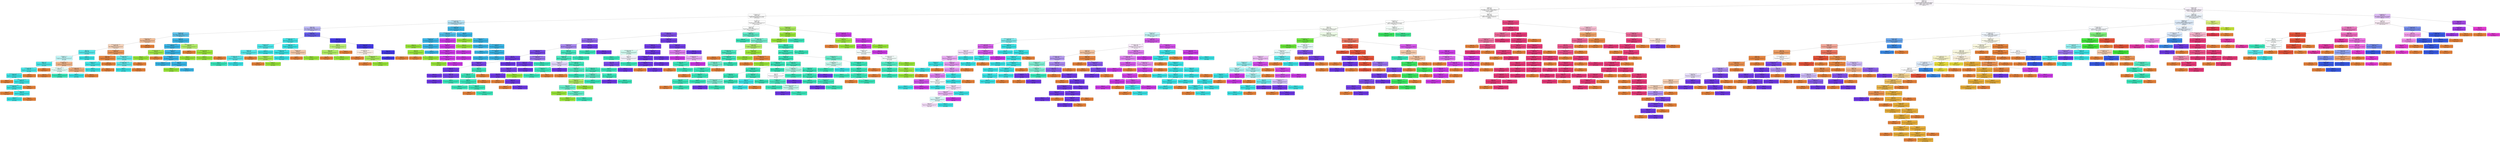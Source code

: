 digraph Tree {
node [shape=box, style="filled, rounded", color="black", fontname=helvetica] ;
edge [fontname=helvetica] ;
0 [label="dst_bytes <= 4.5\nentropy = 4.42\nsamples = 475943\nvalue = [569348.0, 379312.89, 487688.0, 731532.0, 567431.99\n569870.46, 518168.5, 527017.68, 552417.5, 577561.28\n574354.13, 528328.67, 1097298.0, 542342.69, 304805.0\n582570.19, 1463064.0, 551003.72, 731532.0, 894094.67\n586863.36, 243844.0, 894094.67]\nclass = phf.", fillcolor="#9d39e507"] ;
1 [label="src_bytes <= 2.5\nentropy = 3.61\nsamples = 156842\nvalue = [65581.0, 0.0, 0.0, 0.0, 567431.99, 569870.46, 0.0\n527017.68, 552417.5, 577105.07, 565403.72, 528328.67, 0.0\n0.0, 304805.0, 571559.97, 0.0, 550480.45, 0.0, 0.0\n388512.64, 0.0, 487688.0]\nclass = portsweep.", fillcolor="#39e5ba00"] ;
0 -> 1 [labeldistance=2.5, labelangle=45, headlabel="True"] ;
2 [label="dst_host_count <= 69.5\nentropy = 2.6\nsamples = 127660\nvalue = [25945.0, 0.0, 0.0, 0.0, 567431.99, 0.0, 0.0, 0.0, 0.0\n575280.23, 66800.59, 528328.67, 0.0, 0.0, 304805.0\n561197.41, 0.0, 100991.18, 0.0, 0.0, 0.0, 0.0, 0.0]\nclass = portsweep.", fillcolor="#39e5ba01"] ;
1 -> 2 ;
3 [label="dst_host_srv_serror_rate <= 0.64\nentropy = 1.52\nsamples = 14859\nvalue = [22701.0, 0.0, 0.0, 0.0, 1436.65, 0.0, 0.0, 0.0, 0.0\n2281.05, 65709.08, 528328.67, 0.0, 0.0, 304805.0, 0.0\n0.0, 14651.57, 0.0, 0.0, 0.0, 0.0, 0.0]\nclass = land.", fillcolor="#39b4e55a"] ;
2 -> 3 ;
4 [label="service <= 26.0\nentropy = 1.59\nsamples = 14628\nvalue = [22694.0, 0.0, 0.0, 0.0, 419.58, 0.0, 0.0, 0.0, 0.0\n2281.05, 65709.08, 162562.67, 0.0, 0.0, 304805.0, 0.0\n0.0, 0.0, 0.0, 0.0, 0.0, 0.0, 0.0]\nclass = imap.", fillcolor="#4439e55c"] ;
3 -> 4 ;
5 [label="serror_rate <= 0.75\nentropy = 0.83\nsamples = 14288\nvalue = [22508.0, 0.0, 0.0, 0.0, 147.69, 0.0, 0.0, 0.0, 0.0\n228.1, 10696.83, 162562.67, 0.0, 0.0, 0.0, 0.0, 0.0\n0.0, 0.0, 0.0, 0.0, 0.0, 0.0]\nclass = land.", fillcolor="#39b4e5ce"] ;
4 -> 5 ;
6 [label="srv_diff_host_rate <= 0.03\nentropy = 0.96\nsamples = 14239\nvalue = [22479.0, 0.0, 0.0, 0.0, 0.0, 0.0, 0.0, 0.0, 0.0\n228.1, 10696.83, 0.0, 0.0, 0.0, 0.0, 0.0, 0.0, 0.0\n0.0, 0.0, 0.0, 0.0, 0.0]\nclass = normal.", fillcolor="#e5813984"] ;
5 -> 6 ;
7 [label="dst_host_srv_rerror_rate <= 0.5\nentropy = 1.03\nsamples = 10279\nvalue = [16208.0, 0.0, 0.0, 0.0, 0.0, 0.0, 0.0, 0.0, 0.0\n228.1, 10696.83, 0.0, 0.0, 0.0, 0.0, 0.0, 0.0, 0.0\n0.0, 0.0, 0.0, 0.0, 0.0]\nclass = normal.", fillcolor="#e5813956"] ;
6 -> 7 ;
8 [label="flag <= 7.0\nentropy = 0.65\nsamples = 635\nvalue = [973.0, 0.0, 0.0, 0.0, 0.0, 0.0, 0.0, 0.0, 0.0, 228.1\n8077.2, 0.0, 0.0, 0.0, 0.0, 0.0, 0.0, 0.0, 0.0, 0.0\n0.0, 0.0, 0.0]\nclass = ipsweep.", fillcolor="#39e2e5da"] ;
7 -> 8 ;
9 [label="dst_host_count <= 1.5\nentropy = 1.3\nsamples = 615\nvalue = [973.0, 0.0, 0.0, 0.0, 0.0, 0.0, 0.0, 0.0, 0.0, 228.1\n1528.12, 0.0, 0.0, 0.0, 0.0, 0.0, 0.0, 0.0, 0.0, 0.0\n0.0, 0.0, 0.0]\nclass = ipsweep.", fillcolor="#39e2e551"] ;
8 -> 9 ;
10 [label="logged_in <= 0.5\nentropy = 0.4\nsamples = 69\nvalue = [115.0, 0.0, 0.0, 0.0, 0.0, 0.0, 0.0, 0.0, 0.0, 0.0\n1309.82, 0.0, 0.0, 0.0, 0.0, 0.0, 0.0, 0.0, 0.0, 0.0\n0.0, 0.0, 0.0]\nclass = ipsweep.", fillcolor="#39e2e5e9"] ;
9 -> 10 ;
11 [label="dst_host_srv_rerror_rate <= 0.3\nentropy = 0.38\nsamples = 65\nvalue = [106.0, 0.0, 0.0, 0.0, 0.0, 0.0, 0.0, 0.0, 0.0, 0.0\n1309.82, 0.0, 0.0, 0.0, 0.0, 0.0, 0.0, 0.0, 0.0, 0.0\n0.0, 0.0, 0.0]\nclass = ipsweep.", fillcolor="#39e2e5ea"] ;
10 -> 11 ;
12 [label="dst_host_same_src_port_rate <= 0.5\nentropy = 0.19\nsamples = 28\nvalue = [39.0, 0.0, 0.0, 0.0, 0.0, 0.0, 0.0, 0.0, 0.0, 0.0\n1309.82, 0.0, 0.0, 0.0, 0.0, 0.0, 0.0, 0.0, 0.0, 0.0\n0.0, 0.0, 0.0]\nclass = ipsweep.", fillcolor="#39e2e5f7"] ;
11 -> 12 ;
13 [label="entropy = 0.0\nsamples = 1\nvalue = [1, 0, 0, 0, 0, 0, 0, 0, 0, 0, 0, 0, 0, 0\n0, 0, 0, 0, 0, 0, 0, 0, 0]\nclass = normal.", fillcolor="#e58139ff"] ;
12 -> 13 ;
14 [label="dst_host_srv_serror_rate <= 0.0\nentropy = 0.19\nsamples = 27\nvalue = [38.0, 0.0, 0.0, 0.0, 0.0, 0.0, 0.0, 0.0, 0.0, 0.0\n1309.82, 0.0, 0.0, 0.0, 0.0, 0.0, 0.0, 0.0, 0.0, 0.0\n0.0, 0.0, 0.0]\nclass = ipsweep.", fillcolor="#39e2e5f8"] ;
12 -> 14 ;
15 [label="dst_host_srv_rerror_rate <= 0.01\nentropy = 0.16\nsamples = 24\nvalue = [31.0, 0.0, 0.0, 0.0, 0.0, 0.0, 0.0, 0.0, 0.0, 0.0\n1309.82, 0.0, 0.0, 0.0, 0.0, 0.0, 0.0, 0.0, 0.0, 0.0\n0.0, 0.0, 0.0]\nclass = ipsweep.", fillcolor="#39e2e5f9"] ;
14 -> 15 ;
16 [label="entropy = 0.0\nsamples = 5\nvalue = [10, 0, 0, 0, 0, 0, 0, 0, 0, 0, 0, 0, 0, 0\n0, 0, 0, 0, 0, 0, 0, 0, 0]\nclass = normal.", fillcolor="#e58139ff"] ;
15 -> 16 ;
17 [label="service <= 22.0\nentropy = 0.12\nsamples = 19\nvalue = [21.0, 0.0, 0.0, 0.0, 0.0, 0.0, 0.0, 0.0, 0.0, 0.0\n1309.82, 0.0, 0.0, 0.0, 0.0, 0.0, 0.0, 0.0, 0.0, 0.0\n0.0, 0.0, 0.0]\nclass = ipsweep.", fillcolor="#39e2e5fb"] ;
15 -> 17 ;
18 [label="entropy = 0.0\nsamples = 4\nvalue = [0.0, 0.0, 0.0, 0.0, 0.0, 0.0, 0.0, 0.0, 0.0, 0.0\n1309.82, 0.0, 0.0, 0.0, 0.0, 0.0, 0.0, 0.0, 0.0, 0.0\n0.0, 0.0, 0.0]\nclass = ipsweep.", fillcolor="#39e2e5ff"] ;
17 -> 18 ;
19 [label="entropy = 0.0\nsamples = 15\nvalue = [21, 0, 0, 0, 0, 0, 0, 0, 0, 0, 0, 0, 0, 0\n0, 0, 0, 0, 0, 0, 0, 0, 0]\nclass = normal.", fillcolor="#e58139ff"] ;
17 -> 19 ;
20 [label="entropy = 0.0\nsamples = 3\nvalue = [7, 0, 0, 0, 0, 0, 0, 0, 0, 0, 0, 0, 0, 0\n0, 0, 0, 0, 0, 0, 0, 0, 0]\nclass = normal.", fillcolor="#e58139ff"] ;
14 -> 20 ;
21 [label="entropy = 0.0\nsamples = 37\nvalue = [67, 0, 0, 0, 0, 0, 0, 0, 0, 0, 0, 0, 0, 0\n0, 0, 0, 0, 0, 0, 0, 0, 0]\nclass = normal.", fillcolor="#e58139ff"] ;
11 -> 21 ;
22 [label="entropy = 0.0\nsamples = 4\nvalue = [9, 0, 0, 0, 0, 0, 0, 0, 0, 0, 0, 0, 0, 0\n0, 0, 0, 0, 0, 0, 0, 0, 0]\nclass = normal.", fillcolor="#e58139ff"] ;
10 -> 22 ;
23 [label="dst_host_rerror_rate <= 0.3\nentropy = 1.27\nsamples = 546\nvalue = [858.0, 0.0, 0.0, 0.0, 0.0, 0.0, 0.0, 0.0, 0.0, 228.1\n218.3, 0.0, 0.0, 0.0, 0.0, 0.0, 0.0, 0.0, 0.0, 0.0\n0.0, 0.0, 0.0]\nclass = normal.", fillcolor="#e5813995"] ;
9 -> 23 ;
24 [label="dst_host_diff_srv_rate <= 0.22\nentropy = 1.0\nsamples = 130\nvalue = [197.0, 0.0, 0.0, 0.0, 0.0, 0.0, 0.0, 0.0, 0.0, 228.1\n0.0, 0.0, 0.0, 0.0, 0.0, 0.0, 0.0, 0.0, 0.0, 0.0\n0.0, 0.0, 0.0]\nclass = portsweep.", fillcolor="#39e5ba23"] ;
23 -> 24 ;
25 [label="entropy = 0.0\nsamples = 129\nvalue = [197, 0, 0, 0, 0, 0, 0, 0, 0, 0, 0, 0, 0, 0\n0, 0, 0, 0, 0, 0, 0, 0, 0]\nclass = normal.", fillcolor="#e58139ff"] ;
24 -> 25 ;
26 [label="entropy = 0.0\nsamples = 1\nvalue = [0.0, 0.0, 0.0, 0.0, 0.0, 0.0, 0.0, 0.0, 0.0, 228.1\n0.0, 0.0, 0.0, 0.0, 0.0, 0.0, 0.0, 0.0, 0.0, 0.0\n0.0, 0.0, 0.0]\nclass = portsweep.", fillcolor="#39e5baff"] ;
24 -> 26 ;
27 [label="dst_host_same_srv_rate <= 0.51\nentropy = 0.81\nsamples = 416\nvalue = [661.0, 0.0, 0.0, 0.0, 0.0, 0.0, 0.0, 0.0, 0.0, 0.0\n218.3, 0.0, 0.0, 0.0, 0.0, 0.0, 0.0, 0.0, 0.0, 0.0\n0.0, 0.0, 0.0]\nclass = normal.", fillcolor="#e58139ab"] ;
23 -> 27 ;
28 [label="entropy = 0.0\nsamples = 1\nvalue = [0.0, 0.0, 0.0, 0.0, 0.0, 0.0, 0.0, 0.0, 0.0, 0.0\n218.3, 0.0, 0.0, 0.0, 0.0, 0.0, 0.0, 0.0, 0.0, 0.0\n0.0, 0.0, 0.0]\nclass = ipsweep.", fillcolor="#39e2e5ff"] ;
27 -> 28 ;
29 [label="entropy = 0.0\nsamples = 415\nvalue = [661, 0, 0, 0, 0, 0, 0, 0, 0, 0, 0, 0, 0, 0\n0, 0, 0, 0, 0, 0, 0, 0, 0]\nclass = normal.", fillcolor="#e58139ff"] ;
27 -> 29 ;
30 [label="entropy = 0.0\nsamples = 20\nvalue = [0.0, 0.0, 0.0, 0.0, 0.0, 0.0, 0.0, 0.0, 0.0, 0.0\n6549.08, 0.0, 0.0, 0.0, 0.0, 0.0, 0.0, 0.0, 0.0, 0.0\n0.0, 0.0, 0.0]\nclass = ipsweep.", fillcolor="#39e2e5ff"] ;
8 -> 30 ;
31 [label="dst_host_count <= 60.5\nentropy = 0.6\nsamples = 9644\nvalue = [15235.0, 0.0, 0.0, 0.0, 0.0, 0.0, 0.0, 0.0, 0.0, 0.0\n2619.63, 0.0, 0.0, 0.0, 0.0, 0.0, 0.0, 0.0, 0.0, 0.0\n0.0, 0.0, 0.0]\nclass = normal.", fillcolor="#e58139d3"] ;
7 -> 31 ;
32 [label="service <= 22.0\nentropy = 0.19\nsamples = 9357\nvalue = [14784.0, 0.0, 0.0, 0.0, 0.0, 0.0, 0.0, 0.0, 0.0, 0.0\n436.61, 0.0, 0.0, 0.0, 0.0, 0.0, 0.0, 0.0, 0.0, 0.0\n0.0, 0.0, 0.0]\nclass = normal.", fillcolor="#e58139f7"] ;
31 -> 32 ;
33 [label="dst_host_count <= 15.5\nentropy = 0.25\nsamples = 9\nvalue = [19.0, 0.0, 0.0, 0.0, 0.0, 0.0, 0.0, 0.0, 0.0, 0.0\n436.61, 0.0, 0.0, 0.0, 0.0, 0.0, 0.0, 0.0, 0.0, 0.0\n0.0, 0.0, 0.0]\nclass = ipsweep.", fillcolor="#39e2e5f4"] ;
32 -> 33 ;
34 [label="entropy = 0.0\nsamples = 1\nvalue = [0.0, 0.0, 0.0, 0.0, 0.0, 0.0, 0.0, 0.0, 0.0, 0.0\n436.61, 0.0, 0.0, 0.0, 0.0, 0.0, 0.0, 0.0, 0.0, 0.0\n0.0, 0.0, 0.0]\nclass = ipsweep.", fillcolor="#39e2e5ff"] ;
33 -> 34 ;
35 [label="entropy = 0.0\nsamples = 8\nvalue = [19, 0, 0, 0, 0, 0, 0, 0, 0, 0, 0, 0, 0, 0\n0, 0, 0, 0, 0, 0, 0, 0, 0]\nclass = normal.", fillcolor="#e58139ff"] ;
33 -> 35 ;
36 [label="entropy = -0.0\nsamples = 9348\nvalue = [14765, 0, 0, 0, 0, 0, 0, 0, 0, 0, 0, 0, 0, 0\n0, 0, 0, 0, 0, 0, 0, 0, 0]\nclass = normal.", fillcolor="#e58139ff"] ;
32 -> 36 ;
37 [label="dst_host_serror_rate <= 0.0\nentropy = 0.66\nsamples = 287\nvalue = [451.0, 0.0, 0.0, 0.0, 0.0, 0.0, 0.0, 0.0, 0.0, 0.0\n2183.03, 0.0, 0.0, 0.0, 0.0, 0.0, 0.0, 0.0, 0.0, 0.0\n0.0, 0.0, 0.0]\nclass = ipsweep.", fillcolor="#39e2e5ca"] ;
31 -> 37 ;
38 [label="dst_host_same_srv_rate <= 0.39\nentropy = 0.65\nsamples = 275\nvalue = [431.0, 0.0, 0.0, 0.0, 0.0, 0.0, 0.0, 0.0, 0.0, 0.0\n2183.03, 0.0, 0.0, 0.0, 0.0, 0.0, 0.0, 0.0, 0.0, 0.0\n0.0, 0.0, 0.0]\nclass = ipsweep.", fillcolor="#39e2e5cd"] ;
37 -> 38 ;
39 [label="entropy = 0.0\nsamples = 7\nvalue = [0.0, 0.0, 0.0, 0.0, 0.0, 0.0, 0.0, 0.0, 0.0, 0.0\n2183.03, 0.0, 0.0, 0.0, 0.0, 0.0, 0.0, 0.0, 0.0, 0.0\n0.0, 0.0, 0.0]\nclass = ipsweep.", fillcolor="#39e2e5ff"] ;
38 -> 39 ;
40 [label="entropy = 0.0\nsamples = 268\nvalue = [431, 0, 0, 0, 0, 0, 0, 0, 0, 0, 0, 0, 0, 0\n0, 0, 0, 0, 0, 0, 0, 0, 0]\nclass = normal.", fillcolor="#e58139ff"] ;
38 -> 40 ;
41 [label="entropy = 0.0\nsamples = 12\nvalue = [20, 0, 0, 0, 0, 0, 0, 0, 0, 0, 0, 0, 0, 0\n0, 0, 0, 0, 0, 0, 0, 0, 0]\nclass = normal.", fillcolor="#e58139ff"] ;
37 -> 41 ;
42 [label="entropy = 0.0\nsamples = 3960\nvalue = [6271, 0, 0, 0, 0, 0, 0, 0, 0, 0, 0, 0, 0, 0\n0, 0, 0, 0, 0, 0, 0, 0, 0]\nclass = normal.", fillcolor="#e58139ff"] ;
6 -> 42 ;
43 [label="service <= 19.0\nentropy = 0.01\nsamples = 49\nvalue = [29.0, 0.0, 0.0, 0.0, 147.69, 0.0, 0.0, 0.0, 0.0, 0.0\n0.0, 162562.67, 0.0, 0.0, 0.0, 0.0, 0.0, 0.0, 0.0\n0.0, 0.0, 0.0, 0.0]\nclass = land.", fillcolor="#39b4e5ff"] ;
5 -> 43 ;
44 [label="dst_host_srv_diff_host_rate <= 0.23\nentropy = 0.0\nsamples = 13\nvalue = [2.0, 0.0, 0.0, 0.0, 40.28, 0.0, 0.0, 0.0, 0.0, 0.0\n0.0, 162562.67, 0.0, 0.0, 0.0, 0.0, 0.0, 0.0, 0.0\n0.0, 0.0, 0.0, 0.0]\nclass = land.", fillcolor="#39b4e5ff"] ;
43 -> 44 ;
45 [label="dst_host_rerror_rate <= 0.32\nentropy = 0.36\nsamples = 5\nvalue = [2.0, 0.0, 0.0, 0.0, 26.85, 0.0, 0.0, 0.0, 0.0, 0.0\n0.0, 0.0, 0.0, 0.0, 0.0, 0.0, 0.0, 0.0, 0.0, 0.0\n0.0, 0.0, 0.0]\nclass = neptune.", fillcolor="#98e539ec"] ;
44 -> 45 ;
46 [label="entropy = 0.0\nsamples = 4\nvalue = [0.0, 0.0, 0.0, 0.0, 26.85, 0.0, 0.0, 0.0, 0.0, 0.0\n0.0, 0.0, 0.0, 0.0, 0.0, 0.0, 0.0, 0.0, 0.0, 0.0\n0.0, 0.0, 0.0]\nclass = neptune.", fillcolor="#98e539ff"] ;
45 -> 46 ;
47 [label="entropy = 0.0\nsamples = 1\nvalue = [2, 0, 0, 0, 0, 0, 0, 0, 0, 0, 0, 0, 0, 0\n0, 0, 0, 0, 0, 0, 0, 0, 0]\nclass = normal.", fillcolor="#e58139ff"] ;
45 -> 47 ;
48 [label="diff_srv_rate <= 0.04\nentropy = 0.0\nsamples = 8\nvalue = [0.0, 0.0, 0.0, 0.0, 13.43, 0.0, 0.0, 0.0, 0.0, 0.0\n0.0, 162562.67, 0.0, 0.0, 0.0, 0.0, 0.0, 0.0, 0.0\n0.0, 0.0, 0.0, 0.0]\nclass = land.", fillcolor="#39b4e5ff"] ;
44 -> 48 ;
49 [label="dst_host_srv_count <= 7.0\nentropy = 0.0\nsamples = 5\nvalue = [0.0, 0.0, 0.0, 0.0, 3.36, 0.0, 0.0, 0.0, 0.0, 0.0\n0.0, 162562.67, 0.0, 0.0, 0.0, 0.0, 0.0, 0.0, 0.0\n0.0, 0.0, 0.0, 0.0]\nclass = land.", fillcolor="#39b4e5ff"] ;
48 -> 49 ;
50 [label="entropy = 0.0\nsamples = 1\nvalue = [0.0, 0.0, 0.0, 0.0, 0.0, 0.0, 0.0, 0.0, 0.0, 0.0\n0.0, 40640.67, 0.0, 0.0, 0.0, 0.0, 0.0, 0.0, 0.0\n0.0, 0.0, 0.0, 0.0]\nclass = land.", fillcolor="#39b4e5ff"] ;
49 -> 50 ;
51 [label="land <= 0.5\nentropy = 0.0\nsamples = 4\nvalue = [0.0, 0.0, 0.0, 0.0, 3.36, 0.0, 0.0, 0.0, 0.0, 0.0\n0.0, 121922.0, 0.0, 0.0, 0.0, 0.0, 0.0, 0.0, 0.0\n0.0, 0.0, 0.0, 0.0]\nclass = land.", fillcolor="#39b4e5ff"] ;
49 -> 51 ;
52 [label="entropy = 0.0\nsamples = 1\nvalue = [0.0, 0.0, 0.0, 0.0, 3.36, 0.0, 0.0, 0.0, 0.0, 0.0\n0.0, 0.0, 0.0, 0.0, 0.0, 0.0, 0.0, 0.0, 0.0, 0.0\n0.0, 0.0, 0.0]\nclass = neptune.", fillcolor="#98e539ff"] ;
51 -> 52 ;
53 [label="entropy = -0.0\nsamples = 3\nvalue = [0, 0, 0, 0, 0, 0, 0, 0, 0, 0, 0, 121922, 0\n0, 0, 0, 0, 0, 0, 0, 0, 0, 0]\nclass = land.", fillcolor="#39b4e5ff"] ;
51 -> 53 ;
54 [label="entropy = 0.0\nsamples = 3\nvalue = [0.0, 0.0, 0.0, 0.0, 10.07, 0.0, 0.0, 0.0, 0.0, 0.0\n0.0, 0.0, 0.0, 0.0, 0.0, 0.0, 0.0, 0.0, 0.0, 0.0\n0.0, 0.0, 0.0]\nclass = neptune.", fillcolor="#98e539ff"] ;
48 -> 54 ;
55 [label="dst_host_srv_serror_rate <= 0.06\nentropy = 0.72\nsamples = 36\nvalue = [27.0, 0.0, 0.0, 0.0, 107.41, 0.0, 0.0, 0.0, 0.0, 0.0\n0.0, 0.0, 0.0, 0.0, 0.0, 0.0, 0.0, 0.0, 0.0, 0.0\n0.0, 0.0, 0.0]\nclass = neptune.", fillcolor="#98e539bf"] ;
43 -> 55 ;
56 [label="entropy = 0.0\nsamples = 17\nvalue = [26, 0, 0, 0, 0, 0, 0, 0, 0, 0, 0, 0, 0, 0\n0, 0, 0, 0, 0, 0, 0, 0, 0]\nclass = normal.", fillcolor="#e58139ff"] ;
55 -> 56 ;
57 [label="dst_host_srv_rerror_rate <= 0.41\nentropy = 0.08\nsamples = 19\nvalue = [1.0, 0.0, 0.0, 0.0, 107.41, 0.0, 0.0, 0.0, 0.0, 0.0\n0.0, 0.0, 0.0, 0.0, 0.0, 0.0, 0.0, 0.0, 0.0, 0.0\n0.0, 0.0, 0.0]\nclass = neptune.", fillcolor="#98e539fd"] ;
55 -> 57 ;
58 [label="entropy = 0.0\nsamples = 18\nvalue = [0.0, 0.0, 0.0, 0.0, 107.41, 0.0, 0.0, 0.0, 0.0, 0.0\n0.0, 0.0, 0.0, 0.0, 0.0, 0.0, 0.0, 0.0, 0.0, 0.0\n0.0, 0.0, 0.0]\nclass = neptune.", fillcolor="#98e539ff"] ;
57 -> 58 ;
59 [label="entropy = 0.0\nsamples = 1\nvalue = [1, 0, 0, 0, 0, 0, 0, 0, 0, 0, 0, 0, 0, 0\n0, 0, 0, 0, 0, 0, 0, 0, 0]\nclass = normal.", fillcolor="#e58139ff"] ;
57 -> 59 ;
60 [label="dst_host_srv_count <= 2.5\nentropy = 0.68\nsamples = 340\nvalue = [186.0, 0.0, 0.0, 0.0, 271.89, 0.0, 0.0, 0.0, 0.0\n2052.94, 55012.25, 0.0, 0.0, 0.0, 304805.0, 0.0, 0.0\n0.0, 0.0, 0.0, 0.0, 0.0, 0.0]\nclass = imap.", fillcolor="#4439e5cf"] ;
4 -> 60 ;
61 [label="dst_host_same_srv_rate <= 0.02\nentropy = 0.23\nsamples = 187\nvalue = [12.0, 0.0, 0.0, 0.0, 26.85, 0.0, 0.0, 0.0, 0.0\n2052.94, 55012.25, 0.0, 0.0, 0.0, 0.0, 0.0, 0.0, 0.0\n0.0, 0.0, 0.0, 0.0, 0.0]\nclass = ipsweep.", fillcolor="#39e2e5f5"] ;
60 -> 61 ;
62 [label="dst_host_count <= 65.5\nentropy = 0.45\nsamples = 72\nvalue = [3.0, 0.0, 0.0, 0.0, 0.0, 0.0, 0.0, 0.0, 0.0, 2052.94\n20083.84, 0.0, 0.0, 0.0, 0.0, 0.0, 0.0, 0.0, 0.0\n0.0, 0.0, 0.0, 0.0]\nclass = ipsweep.", fillcolor="#39e2e5e5"] ;
61 -> 62 ;
63 [label="src_bytes <= 0.5\nentropy = 0.55\nsamples = 58\nvalue = [3.0, 0.0, 0.0, 0.0, 0.0, 0.0, 0.0, 0.0, 0.0, 2052.94\n14407.97, 0.0, 0.0, 0.0, 0.0, 0.0, 0.0, 0.0, 0.0\n0.0, 0.0, 0.0, 0.0]\nclass = ipsweep.", fillcolor="#39e2e5db"] ;
62 -> 63 ;
64 [label="dst_host_diff_srv_rate <= 0.65\nentropy = 0.54\nsamples = 57\nvalue = [0.0, 0.0, 0.0, 0.0, 0.0, 0.0, 0.0, 0.0, 0.0, 2052.94\n14407.97, 0.0, 0.0, 0.0, 0.0, 0.0, 0.0, 0.0, 0.0\n0.0, 0.0, 0.0, 0.0]\nclass = ipsweep.", fillcolor="#39e2e5db"] ;
63 -> 64 ;
65 [label="entropy = 0.0\nsamples = 7\nvalue = [0.0, 0.0, 0.0, 0.0, 0.0, 0.0, 0.0, 0.0, 0.0, 2052.94\n0.0, 0.0, 0.0, 0.0, 0.0, 0.0, 0.0, 0.0, 0.0, 0.0\n0.0, 0.0, 0.0]\nclass = portsweep.", fillcolor="#39e5baff"] ;
64 -> 65 ;
66 [label="entropy = 0.0\nsamples = 50\nvalue = [0.0, 0.0, 0.0, 0.0, 0.0, 0.0, 0.0, 0.0, 0.0, 0.0\n14407.97, 0.0, 0.0, 0.0, 0.0, 0.0, 0.0, 0.0, 0.0\n0.0, 0.0, 0.0, 0.0]\nclass = ipsweep.", fillcolor="#39e2e5ff"] ;
64 -> 66 ;
67 [label="entropy = 0.0\nsamples = 1\nvalue = [3, 0, 0, 0, 0, 0, 0, 0, 0, 0, 0, 0, 0, 0\n0, 0, 0, 0, 0, 0, 0, 0, 0]\nclass = normal.", fillcolor="#e58139ff"] ;
63 -> 67 ;
68 [label="entropy = 0.0\nsamples = 14\nvalue = [0.0, 0.0, 0.0, 0.0, 0.0, 0.0, 0.0, 0.0, 0.0, 0.0\n5675.87, 0.0, 0.0, 0.0, 0.0, 0.0, 0.0, 0.0, 0.0, 0.0\n0.0, 0.0, 0.0]\nclass = ipsweep.", fillcolor="#39e2e5ff"] ;
62 -> 68 ;
69 [label="dst_host_same_srv_rate <= 0.42\nentropy = 0.01\nsamples = 115\nvalue = [9.0, 0.0, 0.0, 0.0, 26.85, 0.0, 0.0, 0.0, 0.0, 0.0\n34928.42, 0.0, 0.0, 0.0, 0.0, 0.0, 0.0, 0.0, 0.0\n0.0, 0.0, 0.0, 0.0]\nclass = ipsweep.", fillcolor="#39e2e5ff"] ;
61 -> 69 ;
70 [label="dst_host_diff_srv_rate <= 0.6\nentropy = 0.01\nsamples = 108\nvalue = [3.0, 0.0, 0.0, 0.0, 23.5, 0.0, 0.0, 0.0, 0.0, 0.0\n34928.42, 0.0, 0.0, 0.0, 0.0, 0.0, 0.0, 0.0, 0.0\n0.0, 0.0, 0.0, 0.0]\nclass = ipsweep.", fillcolor="#39e2e5ff"] ;
69 -> 70 ;
71 [label="srv_rerror_rate <= 0.5\nentropy = 0.51\nsamples = 8\nvalue = [3.0, 0.0, 0.0, 0.0, 23.5, 0.0, 0.0, 0.0, 0.0, 0.0\n0.0, 0.0, 0.0, 0.0, 0.0, 0.0, 0.0, 0.0, 0.0, 0.0\n0.0, 0.0, 0.0]\nclass = neptune.", fillcolor="#98e539de"] ;
70 -> 71 ;
72 [label="entropy = 0.0\nsamples = 2\nvalue = [3, 0, 0, 0, 0, 0, 0, 0, 0, 0, 0, 0, 0, 0\n0, 0, 0, 0, 0, 0, 0, 0, 0]\nclass = normal.", fillcolor="#e58139ff"] ;
71 -> 72 ;
73 [label="entropy = 0.0\nsamples = 6\nvalue = [0.0, 0.0, 0.0, 0.0, 23.5, 0.0, 0.0, 0.0, 0.0, 0.0\n0.0, 0.0, 0.0, 0.0, 0.0, 0.0, 0.0, 0.0, 0.0, 0.0\n0.0, 0.0, 0.0]\nclass = neptune.", fillcolor="#98e539ff"] ;
71 -> 73 ;
74 [label="entropy = 0.0\nsamples = 100\nvalue = [0.0, 0.0, 0.0, 0.0, 0.0, 0.0, 0.0, 0.0, 0.0, 0.0\n34928.42, 0.0, 0.0, 0.0, 0.0, 0.0, 0.0, 0.0, 0.0\n0.0, 0.0, 0.0, 0.0]\nclass = ipsweep.", fillcolor="#39e2e5ff"] ;
70 -> 74 ;
75 [label="serror_rate <= 0.25\nentropy = 0.94\nsamples = 7\nvalue = [6.0, 0.0, 0.0, 0.0, 3.36, 0.0, 0.0, 0.0, 0.0, 0.0\n0.0, 0.0, 0.0, 0.0, 0.0, 0.0, 0.0, 0.0, 0.0, 0.0\n0.0, 0.0, 0.0]\nclass = normal.", fillcolor="#e5813970"] ;
69 -> 75 ;
76 [label="entropy = 0.0\nsamples = 6\nvalue = [6, 0, 0, 0, 0, 0, 0, 0, 0, 0, 0, 0, 0, 0\n0, 0, 0, 0, 0, 0, 0, 0, 0]\nclass = normal.", fillcolor="#e58139ff"] ;
75 -> 76 ;
77 [label="entropy = 0.0\nsamples = 1\nvalue = [0.0, 0.0, 0.0, 0.0, 3.36, 0.0, 0.0, 0.0, 0.0, 0.0\n0.0, 0.0, 0.0, 0.0, 0.0, 0.0, 0.0, 0.0, 0.0, 0.0\n0.0, 0.0, 0.0]\nclass = neptune.", fillcolor="#98e539ff"] ;
75 -> 77 ;
78 [label="flag <= 3.5\nentropy = 0.02\nsamples = 153\nvalue = [174.0, 0.0, 0.0, 0.0, 245.04, 0.0, 0.0, 0.0, 0.0\n0.0, 0.0, 0.0, 0.0, 0.0, 304805.0, 0.0, 0.0, 0.0\n0.0, 0.0, 0.0, 0.0, 0.0]\nclass = imap.", fillcolor="#4439e5ff"] ;
60 -> 78 ;
79 [label="flag <= 1.5\nentropy = 0.8\nsamples = 56\nvalue = [50.0, 0.0, 0.0, 0.0, 157.76, 0.0, 0.0, 0.0, 0.0, 0.0\n0.0, 0.0, 0.0, 0.0, 0.0, 0.0, 0.0, 0.0, 0.0, 0.0\n0.0, 0.0, 0.0]\nclass = neptune.", fillcolor="#98e539ae"] ;
78 -> 79 ;
80 [label="service <= 46.5\nentropy = 0.67\nsamples = 47\nvalue = [34.0, 0.0, 0.0, 0.0, 157.76, 0.0, 0.0, 0.0, 0.0, 0.0\n0.0, 0.0, 0.0, 0.0, 0.0, 0.0, 0.0, 0.0, 0.0, 0.0\n0.0, 0.0, 0.0]\nclass = neptune.", fillcolor="#98e539c8"] ;
79 -> 80 ;
81 [label="entropy = 0.0\nsamples = 19\nvalue = [34, 0, 0, 0, 0, 0, 0, 0, 0, 0, 0, 0, 0, 0\n0, 0, 0, 0, 0, 0, 0, 0, 0]\nclass = normal.", fillcolor="#e58139ff"] ;
80 -> 81 ;
82 [label="entropy = 0.0\nsamples = 28\nvalue = [0.0, 0.0, 0.0, 0.0, 157.76, 0.0, 0.0, 0.0, 0.0, 0.0\n0.0, 0.0, 0.0, 0.0, 0.0, 0.0, 0.0, 0.0, 0.0, 0.0\n0.0, 0.0, 0.0]\nclass = neptune.", fillcolor="#98e539ff"] ;
80 -> 82 ;
83 [label="entropy = 0.0\nsamples = 9\nvalue = [16, 0, 0, 0, 0, 0, 0, 0, 0, 0, 0, 0, 0, 0\n0, 0, 0, 0, 0, 0, 0, 0, 0]\nclass = normal.", fillcolor="#e58139ff"] ;
79 -> 83 ;
84 [label="dst_host_same_src_port_rate <= 0.16\nentropy = 0.01\nsamples = 97\nvalue = [124.0, 0.0, 0.0, 0.0, 87.27, 0.0, 0.0, 0.0, 0.0, 0.0\n0.0, 0.0, 0.0, 0.0, 304805.0, 0.0, 0.0, 0.0, 0.0\n0.0, 0.0, 0.0, 0.0]\nclass = imap.", fillcolor="#4439e5ff"] ;
78 -> 84 ;
85 [label="dst_host_diff_srv_rate <= 0.01\nentropy = 1.0\nsamples = 81\nvalue = [100.0, 0.0, 0.0, 0.0, 87.27, 0.0, 0.0, 0.0, 0.0, 0.0\n0.0, 0.0, 0.0, 0.0, 0.0, 0.0, 0.0, 0.0, 0.0, 0.0\n0.0, 0.0, 0.0]\nclass = normal.", fillcolor="#e5813920"] ;
84 -> 85 ;
86 [label="entropy = -0.0\nsamples = 54\nvalue = [86, 0, 0, 0, 0, 0, 0, 0, 0, 0, 0, 0, 0, 0\n0, 0, 0, 0, 0, 0, 0, 0, 0]\nclass = normal.", fillcolor="#e58139ff"] ;
85 -> 86 ;
87 [label="dst_host_serror_rate <= 0.48\nentropy = 0.58\nsamples = 27\nvalue = [14.0, 0.0, 0.0, 0.0, 87.27, 0.0, 0.0, 0.0, 0.0, 0.0\n0.0, 0.0, 0.0, 0.0, 0.0, 0.0, 0.0, 0.0, 0.0, 0.0\n0.0, 0.0, 0.0]\nclass = neptune.", fillcolor="#98e539d6"] ;
85 -> 87 ;
88 [label="entropy = 0.0\nsamples = 10\nvalue = [14, 0, 0, 0, 0, 0, 0, 0, 0, 0, 0, 0, 0, 0\n0, 0, 0, 0, 0, 0, 0, 0, 0]\nclass = normal.", fillcolor="#e58139ff"] ;
87 -> 88 ;
89 [label="entropy = 0.0\nsamples = 17\nvalue = [0.0, 0.0, 0.0, 0.0, 87.27, 0.0, 0.0, 0.0, 0.0, 0.0\n0.0, 0.0, 0.0, 0.0, 0.0, 0.0, 0.0, 0.0, 0.0, 0.0\n0.0, 0.0, 0.0]\nclass = neptune.", fillcolor="#98e539ff"] ;
87 -> 89 ;
90 [label="service <= 41.0\nentropy = 0.0\nsamples = 16\nvalue = [24, 0, 0, 0, 0, 0, 0, 0, 0, 0, 0, 0, 0, 0\n304805, 0, 0, 0, 0, 0, 0, 0, 0]\nclass = imap.", fillcolor="#4439e5ff"] ;
84 -> 90 ;
91 [label="entropy = 0.0\nsamples = 4\nvalue = [0, 0, 0, 0, 0, 0, 0, 0, 0, 0, 0, 0, 0, 0\n304805, 0, 0, 0, 0, 0, 0, 0, 0]\nclass = imap.", fillcolor="#4439e5ff"] ;
90 -> 91 ;
92 [label="entropy = 0.0\nsamples = 12\nvalue = [24, 0, 0, 0, 0, 0, 0, 0, 0, 0, 0, 0, 0, 0\n0, 0, 0, 0, 0, 0, 0, 0, 0]\nclass = normal.", fillcolor="#e58139ff"] ;
90 -> 92 ;
93 [label="dst_host_same_src_port_rate <= 0.94\nentropy = 0.26\nsamples = 231\nvalue = [7.0, 0.0, 0.0, 0.0, 1017.07, 0.0, 0.0, 0.0, 0.0, 0.0\n0.0, 365766.0, 0.0, 0.0, 0.0, 0.0, 0.0, 14651.57, 0.0\n0.0, 0.0, 0.0, 0.0]\nclass = land.", fillcolor="#39b4e5f4"] ;
3 -> 93 ;
94 [label="dst_host_diff_srv_rate <= 0.2\nentropy = 0.55\nsamples = 224\nvalue = [5.0, 0.0, 0.0, 0.0, 1010.35, 0.0, 0.0, 0.0, 0.0, 0.0\n0.0, 121922.0, 0.0, 0.0, 0.0, 0.0, 0.0, 14651.57, 0.0\n0.0, 0.0, 0.0, 0.0]\nclass = land.", fillcolor="#39b4e5df"] ;
93 -> 94 ;
95 [label="same_srv_rate <= 0.32\nentropy = 0.06\nsamples = 169\nvalue = [5.0, 0.0, 0.0, 0.0, 829.09, 0.0, 0.0, 0.0, 0.0, 0.0\n0.0, 121922.0, 0.0, 0.0, 0.0, 0.0, 0.0, 0.0, 0.0\n0.0, 0.0, 0.0, 0.0]\nclass = land.", fillcolor="#39b4e5fd"] ;
94 -> 95 ;
96 [label="entropy = -0.0\nsamples = 116\nvalue = [0.0, 0.0, 0.0, 0.0, 587.41, 0.0, 0.0, 0.0, 0.0, 0.0\n0.0, 0.0, 0.0, 0.0, 0.0, 0.0, 0.0, 0.0, 0.0, 0.0\n0.0, 0.0, 0.0]\nclass = neptune.", fillcolor="#98e539ff"] ;
95 -> 96 ;
97 [label="land <= 0.5\nentropy = 0.02\nsamples = 53\nvalue = [5.0, 0.0, 0.0, 0.0, 241.68, 0.0, 0.0, 0.0, 0.0, 0.0\n0.0, 121922.0, 0.0, 0.0, 0.0, 0.0, 0.0, 0.0, 0.0\n0.0, 0.0, 0.0, 0.0]\nclass = land.", fillcolor="#39b4e5fe"] ;
95 -> 97 ;
98 [label="count <= 1.5\nentropy = 0.14\nsamples = 51\nvalue = [5.0, 0.0, 0.0, 0.0, 241.68, 0.0, 0.0, 0.0, 0.0, 0.0\n0.0, 0.0, 0.0, 0.0, 0.0, 0.0, 0.0, 0.0, 0.0, 0.0\n0.0, 0.0, 0.0]\nclass = neptune.", fillcolor="#98e539fa"] ;
97 -> 98 ;
99 [label="entropy = 0.0\nsamples = 3\nvalue = [5, 0, 0, 0, 0, 0, 0, 0, 0, 0, 0, 0, 0, 0\n0, 0, 0, 0, 0, 0, 0, 0, 0]\nclass = normal.", fillcolor="#e58139ff"] ;
98 -> 99 ;
100 [label="entropy = 0.0\nsamples = 48\nvalue = [0.0, 0.0, 0.0, 0.0, 241.68, 0.0, 0.0, 0.0, 0.0, 0.0\n0.0, 0.0, 0.0, 0.0, 0.0, 0.0, 0.0, 0.0, 0.0, 0.0\n0.0, 0.0, 0.0]\nclass = neptune.", fillcolor="#98e539ff"] ;
98 -> 100 ;
101 [label="entropy = 0.0\nsamples = 2\nvalue = [0, 0, 0, 0, 0, 0, 0, 0, 0, 0, 0, 121922, 0\n0, 0, 0, 0, 0, 0, 0, 0, 0, 0]\nclass = land.", fillcolor="#39b4e5ff"] ;
97 -> 101 ;
102 [label="count <= 5.0\nentropy = 0.1\nsamples = 55\nvalue = [0.0, 0.0, 0.0, 0.0, 181.26, 0.0, 0.0, 0.0, 0.0, 0.0\n0.0, 0.0, 0.0, 0.0, 0.0, 0.0, 0.0, 14651.57, 0.0\n0.0, 0.0, 0.0, 0.0]\nclass = nmap.", fillcolor="#cb39e5fc"] ;
94 -> 102 ;
103 [label="diff_srv_rate <= 0.5\nentropy = 0.01\nsamples = 21\nvalue = [0.0, 0.0, 0.0, 0.0, 6.71, 0.0, 0.0, 0.0, 0.0, 0.0\n0.0, 0.0, 0.0, 0.0, 0.0, 0.0, 0.0, 14651.57, 0.0\n0.0, 0.0, 0.0, 0.0]\nclass = nmap.", fillcolor="#cb39e5ff"] ;
102 -> 103 ;
104 [label="dst_host_serror_rate <= 0.63\nentropy = 0.01\nsamples = 17\nvalue = [0.0, 0.0, 0.0, 0.0, 6.71, 0.0, 0.0, 0.0, 0.0, 0.0\n0.0, 0.0, 0.0, 0.0, 0.0, 0.0, 0.0, 10465.41, 0.0\n0.0, 0.0, 0.0, 0.0]\nclass = nmap.", fillcolor="#cb39e5ff"] ;
103 -> 104 ;
105 [label="dst_host_diff_srv_rate <= 0.57\nentropy = 0.1\nsamples = 2\nvalue = [0.0, 0.0, 0.0, 0.0, 6.71, 0.0, 0.0, 0.0, 0.0, 0.0\n0.0, 0.0, 0.0, 0.0, 0.0, 0.0, 0.0, 523.27, 0.0, 0.0\n0.0, 0.0, 0.0]\nclass = nmap.", fillcolor="#cb39e5fc"] ;
104 -> 105 ;
106 [label="entropy = 0.0\nsamples = 1\nvalue = [0.0, 0.0, 0.0, 0.0, 6.71, 0.0, 0.0, 0.0, 0.0, 0.0\n0.0, 0.0, 0.0, 0.0, 0.0, 0.0, 0.0, 0.0, 0.0, 0.0\n0.0, 0.0, 0.0]\nclass = neptune.", fillcolor="#98e539ff"] ;
105 -> 106 ;
107 [label="entropy = 0.0\nsamples = 1\nvalue = [0.0, 0.0, 0.0, 0.0, 0.0, 0.0, 0.0, 0.0, 0.0, 0.0\n0.0, 0.0, 0.0, 0.0, 0.0, 0.0, 0.0, 523.27, 0.0, 0.0\n0.0, 0.0, 0.0]\nclass = nmap.", fillcolor="#cb39e5ff"] ;
105 -> 107 ;
108 [label="entropy = 0.0\nsamples = 15\nvalue = [0.0, 0.0, 0.0, 0.0, 0.0, 0.0, 0.0, 0.0, 0.0, 0.0\n0.0, 0.0, 0.0, 0.0, 0.0, 0.0, 0.0, 9942.14, 0.0, 0.0\n0.0, 0.0, 0.0]\nclass = nmap.", fillcolor="#cb39e5ff"] ;
104 -> 108 ;
109 [label="entropy = 0.0\nsamples = 4\nvalue = [0.0, 0.0, 0.0, 0.0, 0.0, 0.0, 0.0, 0.0, 0.0, 0.0\n0.0, 0.0, 0.0, 0.0, 0.0, 0.0, 0.0, 4186.16, 0.0, 0.0\n0.0, 0.0, 0.0]\nclass = nmap.", fillcolor="#cb39e5ff"] ;
103 -> 109 ;
110 [label="entropy = -0.0\nsamples = 34\nvalue = [0.0, 0.0, 0.0, 0.0, 174.55, 0.0, 0.0, 0.0, 0.0, 0.0\n0.0, 0.0, 0.0, 0.0, 0.0, 0.0, 0.0, 0.0, 0.0, 0.0\n0.0, 0.0, 0.0]\nclass = neptune.", fillcolor="#98e539ff"] ;
102 -> 110 ;
111 [label="land <= 0.5\nentropy = 0.0\nsamples = 7\nvalue = [2.0, 0.0, 0.0, 0.0, 6.71, 0.0, 0.0, 0.0, 0.0, 0.0\n0.0, 243844.0, 0.0, 0.0, 0.0, 0.0, 0.0, 0.0, 0.0\n0.0, 0.0, 0.0, 0.0]\nclass = land.", fillcolor="#39b4e5ff"] ;
93 -> 111 ;
112 [label="entropy = 0.0\nsamples = 2\nvalue = [0.0, 0.0, 0.0, 0.0, 6.71, 0.0, 0.0, 0.0, 0.0, 0.0\n0.0, 0.0, 0.0, 0.0, 0.0, 0.0, 0.0, 0.0, 0.0, 0.0\n0.0, 0.0, 0.0]\nclass = neptune.", fillcolor="#98e539ff"] ;
111 -> 112 ;
113 [label="srv_diff_host_rate <= 0.5\nentropy = 0.0\nsamples = 5\nvalue = [2.0, 0.0, 0.0, 0.0, 0.0, 0.0, 0.0, 0.0, 0.0, 0.0\n0.0, 243844.0, 0.0, 0.0, 0.0, 0.0, 0.0, 0.0, 0.0\n0.0, 0.0, 0.0, 0.0]\nclass = land.", fillcolor="#39b4e5ff"] ;
111 -> 113 ;
114 [label="entropy = 0.0\nsamples = 1\nvalue = [0.0, 0.0, 0.0, 0.0, 0.0, 0.0, 0.0, 0.0, 0.0, 0.0\n0.0, 40640.67, 0.0, 0.0, 0.0, 0.0, 0.0, 0.0, 0.0\n0.0, 0.0, 0.0, 0.0]\nclass = land.", fillcolor="#39b4e5ff"] ;
113 -> 114 ;
115 [label="dst_host_srv_diff_host_rate <= 0.5\nentropy = 0.0\nsamples = 4\nvalue = [2.0, 0.0, 0.0, 0.0, 0.0, 0.0, 0.0, 0.0, 0.0, 0.0\n0.0, 203203.33, 0.0, 0.0, 0.0, 0.0, 0.0, 0.0, 0.0\n0.0, 0.0, 0.0, 0.0]\nclass = land.", fillcolor="#39b4e5ff"] ;
113 -> 115 ;
116 [label="entropy = 0.0\nsamples = 1\nvalue = [0, 0, 0, 0, 0, 0, 0, 0, 0, 0, 0, 121922, 0\n0, 0, 0, 0, 0, 0, 0, 0, 0, 0]\nclass = land.", fillcolor="#39b4e5ff"] ;
115 -> 116 ;
117 [label="dst_host_srv_serror_rate <= 0.91\nentropy = 0.0\nsamples = 3\nvalue = [2.0, 0.0, 0.0, 0.0, 0.0, 0.0, 0.0, 0.0, 0.0, 0.0\n0.0, 81281.33, 0.0, 0.0, 0.0, 0.0, 0.0, 0.0, 0.0\n0.0, 0.0, 0.0, 0.0]\nclass = land.", fillcolor="#39b4e5ff"] ;
115 -> 117 ;
118 [label="entropy = 0.0\nsamples = 1\nvalue = [0.0, 0.0, 0.0, 0.0, 0.0, 0.0, 0.0, 0.0, 0.0, 0.0\n0.0, 40640.67, 0.0, 0.0, 0.0, 0.0, 0.0, 0.0, 0.0\n0.0, 0.0, 0.0, 0.0]\nclass = land.", fillcolor="#39b4e5ff"] ;
117 -> 118 ;
119 [label="entropy = 0.0\nsamples = 2\nvalue = [2.0, 0.0, 0.0, 0.0, 0.0, 0.0, 0.0, 0.0, 0.0, 0.0\n0.0, 40640.67, 0.0, 0.0, 0.0, 0.0, 0.0, 0.0, 0.0\n0.0, 0.0, 0.0, 0.0]\nclass = land.", fillcolor="#39b4e5ff"] ;
117 -> 119 ;
120 [label="serror_rate <= 0.94\nentropy = 1.81\nsamples = 112801\nvalue = [3244.0, 0.0, 0.0, 0.0, 565995.34, 0.0, 0.0, 0.0, 0.0\n572999.18, 1091.51, 0.0, 0.0, 0.0, 0.0, 561197.41, 0.0\n86339.61, 0.0, 0.0, 0.0, 0.0, 0.0]\nclass = portsweep.", fillcolor="#39e5ba01"] ;
2 -> 120 ;
121 [label="rerror_rate <= 1.0\nentropy = 1.36\nsamples = 23683\nvalue = [3220.0, 0.0, 0.0, 0.0, 94046.68, 0.0, 0.0, 0.0, 0.0\n572086.77, 1091.51, 0.0, 0.0, 0.0, 0.0, 561197.41, 0.0\n2616.35, 0.0, 0.0, 0.0, 0.0, 0.0]\nclass = portsweep.", fillcolor="#39e5ba04"] ;
120 -> 121 ;
122 [label="dst_host_diff_srv_rate <= 0.77\nentropy = 0.53\nsamples = 2768\nvalue = [197.0, 0.0, 0.0, 0.0, 1617.91, 0.0, 0.0, 0.0, 0.0\n61132.08, 0.0, 0.0, 0.0, 0.0, 0.0, 558444.86, 0.0\n2616.35, 0.0, 0.0, 0.0, 0.0, 0.0]\nclass = satan.", fillcolor="#6f39e5e1"] ;
121 -> 122 ;
123 [label="dst_host_same_src_port_rate <= 0.95\nentropy = 0.78\nsamples = 1469\nvalue = [193.0, 0.0, 0.0, 0.0, 1617.91, 0.0, 0.0, 0.0, 0.0\n57026.19, 0.0, 0.0, 0.0, 0.0, 0.0, 228138.24, 0.0, 0.0\n0.0, 0.0, 0.0, 0.0, 0.0]\nclass = satan.", fillcolor="#6f39e5be"] ;
122 -> 123 ;
124 [label="srv_serror_rate <= 0.01\nentropy = 0.93\nsamples = 1141\nvalue = [193.0, 0.0, 0.0, 0.0, 1617.91, 0.0, 0.0, 0.0, 0.0\n56341.88, 0.0, 0.0, 0.0, 0.0, 0.0, 143618.61, 0.0, 0.0\n0.0, 0.0, 0.0, 0.0, 0.0]\nclass = satan.", fillcolor="#6f39e599"] ;
123 -> 124 ;
125 [label="dst_host_rerror_rate <= 0.56\nentropy = 0.43\nsamples = 756\nvalue = [94.0, 0.0, 0.0, 0.0, 533.71, 0.0, 0.0, 0.0, 0.0\n11633.34, 0.0, 0.0, 0.0, 0.0, 0.0, 141999.46, 0.0, 0.0\n0.0, 0.0, 0.0, 0.0, 0.0]\nclass = satan.", fillcolor="#6f39e5e9"] ;
124 -> 125 ;
126 [label="flag <= 6.5\nentropy = 0.2\nsamples = 495\nvalue = [73.0, 0.0, 0.0, 0.0, 0.0, 0.0, 0.0, 0.0, 0.0\n3421.57, 0.0, 0.0, 0.0, 0.0, 0.0, 113502.42, 0.0, 0.0\n0.0, 0.0, 0.0, 0.0, 0.0]\nclass = satan.", fillcolor="#6f39e5f7"] ;
125 -> 126 ;
127 [label="same_srv_rate <= 0.29\nentropy = 0.36\nsamples = 243\nvalue = [73.0, 0.0, 0.0, 0.0, 0.0, 0.0, 0.0, 0.0, 0.0\n3421.57, 0.0, 0.0, 0.0, 0.0, 0.0, 49707.91, 0.0, 0.0\n0.0, 0.0, 0.0, 0.0, 0.0]\nclass = satan.", fillcolor="#6f39e5ed"] ;
126 -> 127 ;
128 [label="dst_host_serror_rate <= 0.0\nentropy = 0.1\nsamples = 187\nvalue = [0.0, 0.0, 0.0, 0.0, 0.0, 0.0, 0.0, 0.0, 0.0, 684.31\n0.0, 0.0, 0.0, 0.0, 0.0, 49707.91, 0.0, 0.0, 0.0\n0.0, 0.0, 0.0, 0.0]\nclass = satan.", fillcolor="#6f39e5fb"] ;
127 -> 128 ;
129 [label="entropy = 0.0\nsamples = 124\nvalue = [0.0, 0.0, 0.0, 0.0, 0.0, 0.0, 0.0, 0.0, 0.0, 0.0\n0.0, 0.0, 0.0, 0.0, 0.0, 33840.24, 0.0, 0.0, 0.0\n0.0, 0.0, 0.0, 0.0]\nclass = satan.", fillcolor="#6f39e5ff"] ;
128 -> 129 ;
130 [label="duration <= 0.5\nentropy = 0.25\nsamples = 63\nvalue = [0.0, 0.0, 0.0, 0.0, 0.0, 0.0, 0.0, 0.0, 0.0, 684.31\n0.0, 0.0, 0.0, 0.0, 0.0, 15867.67, 0.0, 0.0, 0.0\n0.0, 0.0, 0.0, 0.0]\nclass = satan.", fillcolor="#6f39e5f4"] ;
128 -> 130 ;
131 [label="entropy = -0.0\nsamples = 61\nvalue = [0.0, 0.0, 0.0, 0.0, 0.0, 0.0, 0.0, 0.0, 0.0, 0.0\n0.0, 0.0, 0.0, 0.0, 0.0, 15867.67, 0.0, 0.0, 0.0\n0.0, 0.0, 0.0, 0.0]\nclass = satan.", fillcolor="#6f39e5ff"] ;
130 -> 131 ;
132 [label="entropy = 0.0\nsamples = 2\nvalue = [0.0, 0.0, 0.0, 0.0, 0.0, 0.0, 0.0, 0.0, 0.0, 684.31\n0.0, 0.0, 0.0, 0.0, 0.0, 0.0, 0.0, 0.0, 0.0, 0.0\n0.0, 0.0, 0.0]\nclass = portsweep.", fillcolor="#39e5baff"] ;
130 -> 132 ;
133 [label="count <= 3.5\nentropy = 0.17\nsamples = 56\nvalue = [73.0, 0.0, 0.0, 0.0, 0.0, 0.0, 0.0, 0.0, 0.0\n2737.26, 0.0, 0.0, 0.0, 0.0, 0.0, 0.0, 0.0, 0.0, 0.0\n0.0, 0.0, 0.0, 0.0]\nclass = portsweep.", fillcolor="#39e5baf8"] ;
127 -> 133 ;
134 [label="dst_host_same_srv_rate <= 0.01\nentropy = 0.1\nsamples = 32\nvalue = [34.0, 0.0, 0.0, 0.0, 0.0, 0.0, 0.0, 0.0, 0.0\n2737.26, 0.0, 0.0, 0.0, 0.0, 0.0, 0.0, 0.0, 0.0, 0.0\n0.0, 0.0, 0.0, 0.0]\nclass = portsweep.", fillcolor="#39e5bafc"] ;
133 -> 134 ;
135 [label="count <= 1.5\nentropy = 0.0\nsamples = 10\nvalue = [1.0, 0.0, 0.0, 0.0, 0.0, 0.0, 0.0, 0.0, 0.0, 2737.26\n0.0, 0.0, 0.0, 0.0, 0.0, 0.0, 0.0, 0.0, 0.0, 0.0\n0.0, 0.0, 0.0]\nclass = portsweep.", fillcolor="#39e5baff"] ;
134 -> 135 ;
136 [label="entropy = 0.0\nsamples = 2\nvalue = [0.0, 0.0, 0.0, 0.0, 0.0, 0.0, 0.0, 0.0, 0.0, 684.31\n0.0, 0.0, 0.0, 0.0, 0.0, 0.0, 0.0, 0.0, 0.0, 0.0\n0.0, 0.0, 0.0]\nclass = portsweep.", fillcolor="#39e5baff"] ;
135 -> 136 ;
137 [label="service <= 25.0\nentropy = 0.01\nsamples = 8\nvalue = [1.0, 0.0, 0.0, 0.0, 0.0, 0.0, 0.0, 0.0, 0.0, 2052.94\n0.0, 0.0, 0.0, 0.0, 0.0, 0.0, 0.0, 0.0, 0.0, 0.0\n0.0, 0.0, 0.0]\nclass = portsweep.", fillcolor="#39e5baff"] ;
135 -> 137 ;
138 [label="entropy = 0.0\nsamples = 1\nvalue = [1, 0, 0, 0, 0, 0, 0, 0, 0, 0, 0, 0, 0, 0\n0, 0, 0, 0, 0, 0, 0, 0, 0]\nclass = normal.", fillcolor="#e58139ff"] ;
137 -> 138 ;
139 [label="entropy = 0.0\nsamples = 7\nvalue = [0.0, 0.0, 0.0, 0.0, 0.0, 0.0, 0.0, 0.0, 0.0, 2052.94\n0.0, 0.0, 0.0, 0.0, 0.0, 0.0, 0.0, 0.0, 0.0, 0.0\n0.0, 0.0, 0.0]\nclass = portsweep.", fillcolor="#39e5baff"] ;
137 -> 139 ;
140 [label="entropy = 0.0\nsamples = 22\nvalue = [33, 0, 0, 0, 0, 0, 0, 0, 0, 0, 0, 0, 0, 0\n0, 0, 0, 0, 0, 0, 0, 0, 0]\nclass = normal.", fillcolor="#e58139ff"] ;
134 -> 140 ;
141 [label="entropy = 0.0\nsamples = 24\nvalue = [39, 0, 0, 0, 0, 0, 0, 0, 0, 0, 0, 0, 0, 0\n0, 0, 0, 0, 0, 0, 0, 0, 0]\nclass = normal.", fillcolor="#e58139ff"] ;
133 -> 141 ;
142 [label="entropy = 0.0\nsamples = 252\nvalue = [0.0, 0.0, 0.0, 0.0, 0.0, 0.0, 0.0, 0.0, 0.0, 0.0\n0.0, 0.0, 0.0, 0.0, 0.0, 63794.51, 0.0, 0.0, 0.0\n0.0, 0.0, 0.0, 0.0]\nclass = satan.", fillcolor="#6f39e5ff"] ;
126 -> 142 ;
143 [label="dst_host_same_src_port_rate <= 0.5\nentropy = 0.87\nsamples = 261\nvalue = [21.0, 0.0, 0.0, 0.0, 533.71, 0.0, 0.0, 0.0, 0.0\n8211.77, 0.0, 0.0, 0.0, 0.0, 0.0, 28497.04, 0.0, 0.0\n0.0, 0.0, 0.0, 0.0, 0.0]\nclass = satan.", fillcolor="#6f39e5b2"] ;
125 -> 143 ;
144 [label="src_bytes <= 0.5\nentropy = 0.14\nsamples = 236\nvalue = [21.0, 0.0, 0.0, 0.0, 533.71, 0.0, 0.0, 0.0, 0.0, 0.0\n0.0, 0.0, 0.0, 0.0, 0.0, 28497.04, 0.0, 0.0, 0.0\n0.0, 0.0, 0.0, 0.0]\nclass = satan.", fillcolor="#6f39e5fa"] ;
143 -> 144 ;
145 [label="rerror_rate <= 0.98\nentropy = 0.34\nsamples = 157\nvalue = [21.0, 0.0, 0.0, 0.0, 533.71, 0.0, 0.0, 0.0, 0.0, 0.0\n0.0, 0.0, 0.0, 0.0, 0.0, 8905.33, 0.0, 0.0, 0.0, 0.0\n0.0, 0.0, 0.0]\nclass = satan.", fillcolor="#6f39e5ef"] ;
144 -> 145 ;
146 [label="count <= 90.5\nentropy = 0.02\nsamples = 47\nvalue = [21.0, 0.0, 0.0, 0.0, 0.0, 0.0, 0.0, 0.0, 0.0, 0.0\n0.0, 0.0, 0.0, 0.0, 0.0, 8905.33, 0.0, 0.0, 0.0, 0.0\n0.0, 0.0, 0.0]\nclass = satan.", fillcolor="#6f39e5fe"] ;
145 -> 146 ;
147 [label="entropy = 0.0\nsamples = 11\nvalue = [17, 0, 0, 0, 0, 0, 0, 0, 0, 0, 0, 0, 0, 0\n0, 0, 0, 0, 0, 0, 0, 0, 0]\nclass = normal.", fillcolor="#e58139ff"] ;
146 -> 147 ;
148 [label="dst_host_count <= 247.0\nentropy = 0.01\nsamples = 36\nvalue = [4.0, 0.0, 0.0, 0.0, 0.0, 0.0, 0.0, 0.0, 0.0, 0.0\n0.0, 0.0, 0.0, 0.0, 0.0, 8905.33, 0.0, 0.0, 0.0, 0.0\n0.0, 0.0, 0.0]\nclass = satan.", fillcolor="#6f39e5ff"] ;
146 -> 148 ;
149 [label="entropy = 0.0\nsamples = 3\nvalue = [4, 0, 0, 0, 0, 0, 0, 0, 0, 0, 0, 0, 0, 0\n0, 0, 0, 0, 0, 0, 0, 0, 0]\nclass = normal.", fillcolor="#e58139ff"] ;
148 -> 149 ;
150 [label="entropy = 0.0\nsamples = 33\nvalue = [0.0, 0.0, 0.0, 0.0, 0.0, 0.0, 0.0, 0.0, 0.0, 0.0\n0.0, 0.0, 0.0, 0.0, 0.0, 8905.33, 0.0, 0.0, 0.0, 0.0\n0.0, 0.0, 0.0]\nclass = satan.", fillcolor="#6f39e5ff"] ;
148 -> 150 ;
151 [label="entropy = -0.0\nsamples = 110\nvalue = [0.0, 0.0, 0.0, 0.0, 533.71, 0.0, 0.0, 0.0, 0.0, 0.0\n0.0, 0.0, 0.0, 0.0, 0.0, 0.0, 0.0, 0.0, 0.0, 0.0\n0.0, 0.0, 0.0]\nclass = neptune.", fillcolor="#98e539ff"] ;
145 -> 151 ;
152 [label="entropy = 0.0\nsamples = 79\nvalue = [0.0, 0.0, 0.0, 0.0, 0.0, 0.0, 0.0, 0.0, 0.0, 0.0\n0.0, 0.0, 0.0, 0.0, 0.0, 19591.72, 0.0, 0.0, 0.0\n0.0, 0.0, 0.0, 0.0]\nclass = satan.", fillcolor="#6f39e5ff"] ;
144 -> 152 ;
153 [label="entropy = -0.0\nsamples = 25\nvalue = [0.0, 0.0, 0.0, 0.0, 0.0, 0.0, 0.0, 0.0, 0.0, 8211.77\n0.0, 0.0, 0.0, 0.0, 0.0, 0.0, 0.0, 0.0, 0.0, 0.0\n0.0, 0.0, 0.0]\nclass = portsweep.", fillcolor="#39e5baff"] ;
143 -> 153 ;
154 [label="duration <= 0.5\nentropy = 0.39\nsamples = 385\nvalue = [99.0, 0.0, 0.0, 0.0, 1084.2, 0.0, 0.0, 0.0, 0.0\n44708.54, 0.0, 0.0, 0.0, 0.0, 0.0, 1619.15, 0.0, 0.0\n0.0, 0.0, 0.0, 0.0, 0.0]\nclass = portsweep.", fillcolor="#39e5baef"] ;
124 -> 154 ;
155 [label="serror_rate <= 0.05\nentropy = 0.51\nsamples = 345\nvalue = [99.0, 0.0, 0.0, 0.0, 1084.2, 0.0, 0.0, 0.0, 0.0\n30566.04, 0.0, 0.0, 0.0, 0.0, 0.0, 1619.15, 0.0, 0.0\n0.0, 0.0, 0.0, 0.0, 0.0]\nclass = portsweep.", fillcolor="#39e5bae8"] ;
154 -> 155 ;
156 [label="diff_srv_rate <= 0.78\nentropy = 1.0\nsamples = 10\nvalue = [4.0, 0.0, 0.0, 0.0, 0.0, 0.0, 0.0, 0.0, 0.0, 1140.52\n0.0, 0.0, 0.0, 0.0, 0.0, 1457.24, 0.0, 0.0, 0.0, 0.0\n0.0, 0.0, 0.0]\nclass = satan.", fillcolor="#6f39e537"] ;
155 -> 156 ;
157 [label="dst_host_srv_count <= 128.0\nentropy = 0.03\nsamples = 5\nvalue = [4.0, 0.0, 0.0, 0.0, 0.0, 0.0, 0.0, 0.0, 0.0, 1140.52\n0.0, 0.0, 0.0, 0.0, 0.0, 0.0, 0.0, 0.0, 0.0, 0.0\n0.0, 0.0, 0.0]\nclass = portsweep.", fillcolor="#39e5bafe"] ;
156 -> 157 ;
158 [label="entropy = 0.0\nsamples = 3\nvalue = [0.0, 0.0, 0.0, 0.0, 0.0, 0.0, 0.0, 0.0, 0.0, 1140.52\n0.0, 0.0, 0.0, 0.0, 0.0, 0.0, 0.0, 0.0, 0.0, 0.0\n0.0, 0.0, 0.0]\nclass = portsweep.", fillcolor="#39e5baff"] ;
157 -> 158 ;
159 [label="entropy = 0.0\nsamples = 2\nvalue = [4, 0, 0, 0, 0, 0, 0, 0, 0, 0, 0, 0, 0, 0\n0, 0, 0, 0, 0, 0, 0, 0, 0]\nclass = normal.", fillcolor="#e58139ff"] ;
157 -> 159 ;
160 [label="entropy = 0.0\nsamples = 5\nvalue = [0.0, 0.0, 0.0, 0.0, 0.0, 0.0, 0.0, 0.0, 0.0, 0.0\n0.0, 0.0, 0.0, 0.0, 0.0, 1457.24, 0.0, 0.0, 0.0, 0.0\n0.0, 0.0, 0.0]\nclass = satan.", fillcolor="#6f39e5ff"] ;
156 -> 160 ;
161 [label="dst_host_srv_serror_rate <= 0.56\nentropy = 0.3\nsamples = 335\nvalue = [95.0, 0.0, 0.0, 0.0, 1084.2, 0.0, 0.0, 0.0, 0.0\n29425.52, 0.0, 0.0, 0.0, 0.0, 0.0, 161.92, 0.0, 0.0\n0.0, 0.0, 0.0, 0.0, 0.0]\nclass = portsweep.", fillcolor="#39e5baf3"] ;
155 -> 161 ;
162 [label="srv_serror_rate <= 0.75\nentropy = 0.45\nsamples = 63\nvalue = [95.0, 0.0, 0.0, 0.0, 0.0, 0.0, 0.0, 0.0, 0.0, 912.42\n0.0, 0.0, 0.0, 0.0, 0.0, 0.0, 0.0, 0.0, 0.0, 0.0\n0.0, 0.0, 0.0]\nclass = portsweep.", fillcolor="#39e5bae4"] ;
161 -> 162 ;
163 [label="entropy = 0.0\nsamples = 61\nvalue = [95, 0, 0, 0, 0, 0, 0, 0, 0, 0, 0, 0, 0, 0\n0, 0, 0, 0, 0, 0, 0, 0, 0]\nclass = normal.", fillcolor="#e58139ff"] ;
162 -> 163 ;
164 [label="entropy = 0.0\nsamples = 2\nvalue = [0.0, 0.0, 0.0, 0.0, 0.0, 0.0, 0.0, 0.0, 0.0, 912.42\n0.0, 0.0, 0.0, 0.0, 0.0, 0.0, 0.0, 0.0, 0.0, 0.0\n0.0, 0.0, 0.0]\nclass = portsweep.", fillcolor="#39e5baff"] ;
162 -> 164 ;
165 [label="dst_host_diff_srv_rate <= 0.09\nentropy = 0.27\nsamples = 272\nvalue = [0.0, 0.0, 0.0, 0.0, 1084.2, 0.0, 0.0, 0.0, 0.0\n28513.1, 0.0, 0.0, 0.0, 0.0, 0.0, 161.92, 0.0, 0.0\n0.0, 0.0, 0.0, 0.0, 0.0]\nclass = portsweep.", fillcolor="#39e5baf4"] ;
161 -> 165 ;
166 [label="dst_host_rerror_rate <= 0.0\nentropy = 0.61\nsamples = 212\nvalue = [0.0, 0.0, 0.0, 0.0, 1084.2, 0.0, 0.0, 0.0, 0.0\n6158.83, 0.0, 0.0, 0.0, 0.0, 0.0, 0.0, 0.0, 0.0, 0.0\n0.0, 0.0, 0.0, 0.0]\nclass = portsweep.", fillcolor="#39e5bad2"] ;
165 -> 166 ;
167 [label="dst_host_srv_count <= 1.5\nentropy = 0.67\nsamples = 198\nvalue = [0.0, 0.0, 0.0, 0.0, 1084.2, 0.0, 0.0, 0.0, 0.0\n228.1, 0.0, 0.0, 0.0, 0.0, 0.0, 0.0, 0.0, 0.0, 0.0\n0.0, 0.0, 0.0, 0.0]\nclass = neptune.", fillcolor="#98e539c9"] ;
166 -> 167 ;
168 [label="service <= 34.5\nentropy = 0.68\nsamples = 9\nvalue = [0.0, 0.0, 0.0, 0.0, 50.35, 0.0, 0.0, 0.0, 0.0, 228.1\n0.0, 0.0, 0.0, 0.0, 0.0, 0.0, 0.0, 0.0, 0.0, 0.0\n0.0, 0.0, 0.0]\nclass = portsweep.", fillcolor="#39e5bac7"] ;
167 -> 168 ;
169 [label="entropy = 0.0\nsamples = 1\nvalue = [0.0, 0.0, 0.0, 0.0, 3.36, 0.0, 0.0, 0.0, 0.0, 0.0\n0.0, 0.0, 0.0, 0.0, 0.0, 0.0, 0.0, 0.0, 0.0, 0.0\n0.0, 0.0, 0.0]\nclass = neptune.", fillcolor="#98e539ff"] ;
168 -> 169 ;
170 [label="same_srv_rate <= 0.16\nentropy = 0.66\nsamples = 8\nvalue = [0.0, 0.0, 0.0, 0.0, 46.99, 0.0, 0.0, 0.0, 0.0, 228.1\n0.0, 0.0, 0.0, 0.0, 0.0, 0.0, 0.0, 0.0, 0.0, 0.0\n0.0, 0.0, 0.0]\nclass = portsweep.", fillcolor="#39e5baca"] ;
168 -> 170 ;
171 [label="entropy = 0.0\nsamples = 7\nvalue = [0.0, 0.0, 0.0, 0.0, 46.99, 0.0, 0.0, 0.0, 0.0, 0.0\n0.0, 0.0, 0.0, 0.0, 0.0, 0.0, 0.0, 0.0, 0.0, 0.0\n0.0, 0.0, 0.0]\nclass = neptune.", fillcolor="#98e539ff"] ;
170 -> 171 ;
172 [label="entropy = 0.0\nsamples = 1\nvalue = [0.0, 0.0, 0.0, 0.0, 0.0, 0.0, 0.0, 0.0, 0.0, 228.1\n0.0, 0.0, 0.0, 0.0, 0.0, 0.0, 0.0, 0.0, 0.0, 0.0\n0.0, 0.0, 0.0]\nclass = portsweep.", fillcolor="#39e5baff"] ;
170 -> 172 ;
173 [label="entropy = 0.0\nsamples = 189\nvalue = [0.0, 0.0, 0.0, 0.0, 1033.85, 0.0, 0.0, 0.0, 0.0, 0.0\n0.0, 0.0, 0.0, 0.0, 0.0, 0.0, 0.0, 0.0, 0.0, 0.0\n0.0, 0.0, 0.0]\nclass = neptune.", fillcolor="#98e539ff"] ;
167 -> 173 ;
174 [label="entropy = 0.0\nsamples = 14\nvalue = [0.0, 0.0, 0.0, 0.0, 0.0, 0.0, 0.0, 0.0, 0.0, 5930.72\n0.0, 0.0, 0.0, 0.0, 0.0, 0.0, 0.0, 0.0, 0.0, 0.0\n0.0, 0.0, 0.0]\nclass = portsweep.", fillcolor="#39e5baff"] ;
166 -> 174 ;
175 [label="count <= 43.5\nentropy = 0.06\nsamples = 60\nvalue = [0.0, 0.0, 0.0, 0.0, 0.0, 0.0, 0.0, 0.0, 0.0\n22354.27, 0.0, 0.0, 0.0, 0.0, 0.0, 161.92, 0.0, 0.0\n0.0, 0.0, 0.0, 0.0, 0.0]\nclass = portsweep.", fillcolor="#39e5bafd"] ;
165 -> 175 ;
176 [label="entropy = 0.0\nsamples = 1\nvalue = [0.0, 0.0, 0.0, 0.0, 0.0, 0.0, 0.0, 0.0, 0.0, 0.0\n0.0, 0.0, 0.0, 0.0, 0.0, 161.92, 0.0, 0.0, 0.0, 0.0\n0.0, 0.0, 0.0]\nclass = satan.", fillcolor="#6f39e5ff"] ;
175 -> 176 ;
177 [label="entropy = 0.0\nsamples = 59\nvalue = [0.0, 0.0, 0.0, 0.0, 0.0, 0.0, 0.0, 0.0, 0.0\n22354.27, 0.0, 0.0, 0.0, 0.0, 0.0, 0.0, 0.0, 0.0\n0.0, 0.0, 0.0, 0.0, 0.0]\nclass = portsweep.", fillcolor="#39e5baff"] ;
175 -> 177 ;
178 [label="entropy = -0.0\nsamples = 40\nvalue = [0.0, 0.0, 0.0, 0.0, 0.0, 0.0, 0.0, 0.0, 0.0, 14142.5\n0.0, 0.0, 0.0, 0.0, 0.0, 0.0, 0.0, 0.0, 0.0, 0.0\n0.0, 0.0, 0.0]\nclass = portsweep.", fillcolor="#39e5baff"] ;
154 -> 178 ;
179 [label="flag <= 6.5\nentropy = 0.07\nsamples = 328\nvalue = [0.0, 0.0, 0.0, 0.0, 0.0, 0.0, 0.0, 0.0, 0.0, 684.31\n0.0, 0.0, 0.0, 0.0, 0.0, 84519.63, 0.0, 0.0, 0.0\n0.0, 0.0, 0.0, 0.0]\nclass = satan.", fillcolor="#6f39e5fd"] ;
123 -> 179 ;
180 [label="entropy = 0.0\nsamples = 2\nvalue = [0.0, 0.0, 0.0, 0.0, 0.0, 0.0, 0.0, 0.0, 0.0, 684.31\n0.0, 0.0, 0.0, 0.0, 0.0, 0.0, 0.0, 0.0, 0.0, 0.0\n0.0, 0.0, 0.0]\nclass = portsweep.", fillcolor="#39e5baff"] ;
179 -> 180 ;
181 [label="entropy = 0.0\nsamples = 326\nvalue = [0.0, 0.0, 0.0, 0.0, 0.0, 0.0, 0.0, 0.0, 0.0, 0.0\n0.0, 0.0, 0.0, 0.0, 0.0, 84519.63, 0.0, 0.0, 0.0\n0.0, 0.0, 0.0, 0.0]\nclass = satan.", fillcolor="#6f39e5ff"] ;
179 -> 181 ;
182 [label="srv_serror_rate <= 0.57\nentropy = 0.16\nsamples = 1299\nvalue = [4.0, 0.0, 0.0, 0.0, 0.0, 0.0, 0.0, 0.0, 0.0, 4105.89\n0.0, 0.0, 0.0, 0.0, 0.0, 330306.61, 0.0, 2616.35, 0.0\n0.0, 0.0, 0.0, 0.0]\nclass = satan.", fillcolor="#6f39e5fa"] ;
122 -> 182 ;
183 [label="dst_host_serror_rate <= 0.0\nentropy = 0.1\nsamples = 909\nvalue = [3.0, 0.0, 0.0, 0.0, 0.0, 0.0, 0.0, 0.0, 0.0, 3193.47\n0.0, 0.0, 0.0, 0.0, 0.0, 232509.95, 0.0, 0.0, 0.0\n0.0, 0.0, 0.0, 0.0]\nclass = satan.", fillcolor="#6f39e5fb"] ;
182 -> 183 ;
184 [label="dst_host_diff_srv_rate <= 0.98\nentropy = 0.99\nsamples = 20\nvalue = [0.0, 0.0, 0.0, 0.0, 0.0, 0.0, 0.0, 0.0, 0.0, 3193.47\n0.0, 0.0, 0.0, 0.0, 0.0, 2428.73, 0.0, 0.0, 0.0, 0.0\n0.0, 0.0, 0.0]\nclass = portsweep.", fillcolor="#39e5ba3d"] ;
183 -> 184 ;
185 [label="entropy = 0.0\nsamples = 3\nvalue = [0.0, 0.0, 0.0, 0.0, 0.0, 0.0, 0.0, 0.0, 0.0, 912.42\n0.0, 0.0, 0.0, 0.0, 0.0, 0.0, 0.0, 0.0, 0.0, 0.0\n0.0, 0.0, 0.0]\nclass = portsweep.", fillcolor="#39e5baff"] ;
184 -> 185 ;
186 [label="service <= 46.5\nentropy = 1.0\nsamples = 17\nvalue = [0.0, 0.0, 0.0, 0.0, 0.0, 0.0, 0.0, 0.0, 0.0, 2281.05\n0.0, 0.0, 0.0, 0.0, 0.0, 2428.73, 0.0, 0.0, 0.0, 0.0\n0.0, 0.0, 0.0]\nclass = satan.", fillcolor="#6f39e510"] ;
184 -> 186 ;
187 [label="count <= 256.0\nentropy = 0.42\nsamples = 10\nvalue = [0.0, 0.0, 0.0, 0.0, 0.0, 0.0, 0.0, 0.0, 0.0, 228.1\n0.0, 0.0, 0.0, 0.0, 0.0, 2428.73, 0.0, 0.0, 0.0, 0.0\n0.0, 0.0, 0.0]\nclass = satan.", fillcolor="#6f39e5e7"] ;
186 -> 187 ;
188 [label="entropy = 0.0\nsamples = 1\nvalue = [0.0, 0.0, 0.0, 0.0, 0.0, 0.0, 0.0, 0.0, 0.0, 228.1\n0.0, 0.0, 0.0, 0.0, 0.0, 0.0, 0.0, 0.0, 0.0, 0.0\n0.0, 0.0, 0.0]\nclass = portsweep.", fillcolor="#39e5baff"] ;
187 -> 188 ;
189 [label="entropy = 0.0\nsamples = 9\nvalue = [0.0, 0.0, 0.0, 0.0, 0.0, 0.0, 0.0, 0.0, 0.0, 0.0\n0.0, 0.0, 0.0, 0.0, 0.0, 2428.73, 0.0, 0.0, 0.0, 0.0\n0.0, 0.0, 0.0]\nclass = satan.", fillcolor="#6f39e5ff"] ;
187 -> 189 ;
190 [label="entropy = 0.0\nsamples = 7\nvalue = [0.0, 0.0, 0.0, 0.0, 0.0, 0.0, 0.0, 0.0, 0.0, 2052.94\n0.0, 0.0, 0.0, 0.0, 0.0, 0.0, 0.0, 0.0, 0.0, 0.0\n0.0, 0.0, 0.0]\nclass = portsweep.", fillcolor="#39e5baff"] ;
186 -> 190 ;
191 [label="srv_rerror_rate <= 0.43\nentropy = 0.0\nsamples = 889\nvalue = [3.0, 0.0, 0.0, 0.0, 0.0, 0.0, 0.0, 0.0, 0.0, 0.0\n0.0, 0.0, 0.0, 0.0, 0.0, 230081.22, 0.0, 0.0, 0.0\n0.0, 0.0, 0.0, 0.0]\nclass = satan.", fillcolor="#6f39e5ff"] ;
183 -> 191 ;
192 [label="dst_host_srv_count <= 6.5\nentropy = 0.0\nsamples = 86\nvalue = [3.0, 0.0, 0.0, 0.0, 0.0, 0.0, 0.0, 0.0, 0.0, 0.0\n0.0, 0.0, 0.0, 0.0, 0.0, 22020.44, 0.0, 0.0, 0.0\n0.0, 0.0, 0.0, 0.0]\nclass = satan.", fillcolor="#6f39e5ff"] ;
191 -> 192 ;
193 [label="dst_host_rerror_rate <= 0.33\nentropy = 0.0\nsamples = 46\nvalue = [3.0, 0.0, 0.0, 0.0, 0.0, 0.0, 0.0, 0.0, 0.0, 0.0\n0.0, 0.0, 0.0, 0.0, 0.0, 11334.05, 0.0, 0.0, 0.0\n0.0, 0.0, 0.0, 0.0]\nclass = satan.", fillcolor="#6f39e5ff"] ;
192 -> 193 ;
194 [label="entropy = 0.0\nsamples = 1\nvalue = [3, 0, 0, 0, 0, 0, 0, 0, 0, 0, 0, 0, 0, 0\n0, 0, 0, 0, 0, 0, 0, 0, 0]\nclass = normal.", fillcolor="#e58139ff"] ;
193 -> 194 ;
195 [label="entropy = 0.0\nsamples = 45\nvalue = [0.0, 0.0, 0.0, 0.0, 0.0, 0.0, 0.0, 0.0, 0.0, 0.0\n0.0, 0.0, 0.0, 0.0, 0.0, 11334.05, 0.0, 0.0, 0.0\n0.0, 0.0, 0.0, 0.0]\nclass = satan.", fillcolor="#6f39e5ff"] ;
193 -> 195 ;
196 [label="entropy = 0.0\nsamples = 40\nvalue = [0.0, 0.0, 0.0, 0.0, 0.0, 0.0, 0.0, 0.0, 0.0, 0.0\n0.0, 0.0, 0.0, 0.0, 0.0, 10686.39, 0.0, 0.0, 0.0\n0.0, 0.0, 0.0, 0.0]\nclass = satan.", fillcolor="#6f39e5ff"] ;
192 -> 196 ;
197 [label="entropy = 0.0\nsamples = 803\nvalue = [0.0, 0.0, 0.0, 0.0, 0.0, 0.0, 0.0, 0.0, 0.0, 0.0\n0.0, 0.0, 0.0, 0.0, 0.0, 208060.78, 0.0, 0.0, 0.0\n0.0, 0.0, 0.0, 0.0]\nclass = satan.", fillcolor="#6f39e5ff"] ;
191 -> 197 ;
198 [label="rerror_rate <= 0.54\nentropy = 0.25\nsamples = 390\nvalue = [1.0, 0.0, 0.0, 0.0, 0.0, 0.0, 0.0, 0.0, 0.0, 912.42\n0.0, 0.0, 0.0, 0.0, 0.0, 97796.66, 0.0, 2616.35, 0.0\n0.0, 0.0, 0.0, 0.0]\nclass = satan.", fillcolor="#6f39e5f6"] ;
182 -> 198 ;
199 [label="dst_host_count <= 236.5\nentropy = 0.83\nsamples = 8\nvalue = [1.0, 0.0, 0.0, 0.0, 0.0, 0.0, 0.0, 0.0, 0.0, 912.42\n0.0, 0.0, 0.0, 0.0, 0.0, 0.0, 0.0, 2616.35, 0.0, 0.0\n0.0, 0.0, 0.0]\nclass = nmap.", fillcolor="#cb39e5a6"] ;
198 -> 199 ;
200 [label="entropy = 0.0\nsamples = 2\nvalue = [0.0, 0.0, 0.0, 0.0, 0.0, 0.0, 0.0, 0.0, 0.0, 0.0\n0.0, 0.0, 0.0, 0.0, 0.0, 0.0, 0.0, 1046.54, 0.0, 0.0\n0.0, 0.0, 0.0]\nclass = nmap.", fillcolor="#cb39e5ff"] ;
199 -> 200 ;
201 [label="dst_host_serror_rate <= 0.54\nentropy = 0.95\nsamples = 6\nvalue = [1.0, 0.0, 0.0, 0.0, 0.0, 0.0, 0.0, 0.0, 0.0, 912.42\n0.0, 0.0, 0.0, 0.0, 0.0, 0.0, 0.0, 1569.81, 0.0, 0.0\n0.0, 0.0, 0.0]\nclass = nmap.", fillcolor="#cb39e56b"] ;
199 -> 201 ;
202 [label="dst_host_diff_srv_rate <= 0.93\nentropy = 0.01\nsamples = 5\nvalue = [1.0, 0.0, 0.0, 0.0, 0.0, 0.0, 0.0, 0.0, 0.0, 912.42\n0.0, 0.0, 0.0, 0.0, 0.0, 0.0, 0.0, 0.0, 0.0, 0.0\n0.0, 0.0, 0.0]\nclass = portsweep.", fillcolor="#39e5baff"] ;
201 -> 202 ;
203 [label="entropy = 0.0\nsamples = 1\nvalue = [1, 0, 0, 0, 0, 0, 0, 0, 0, 0, 0, 0, 0, 0\n0, 0, 0, 0, 0, 0, 0, 0, 0]\nclass = normal.", fillcolor="#e58139ff"] ;
202 -> 203 ;
204 [label="entropy = 0.0\nsamples = 4\nvalue = [0.0, 0.0, 0.0, 0.0, 0.0, 0.0, 0.0, 0.0, 0.0, 912.42\n0.0, 0.0, 0.0, 0.0, 0.0, 0.0, 0.0, 0.0, 0.0, 0.0\n0.0, 0.0, 0.0]\nclass = portsweep.", fillcolor="#39e5baff"] ;
202 -> 204 ;
205 [label="entropy = 0.0\nsamples = 1\nvalue = [0.0, 0.0, 0.0, 0.0, 0.0, 0.0, 0.0, 0.0, 0.0, 0.0\n0.0, 0.0, 0.0, 0.0, 0.0, 0.0, 0.0, 1569.81, 0.0, 0.0\n0.0, 0.0, 0.0]\nclass = nmap.", fillcolor="#cb39e5ff"] ;
201 -> 205 ;
206 [label="entropy = 0.0\nsamples = 382\nvalue = [0.0, 0.0, 0.0, 0.0, 0.0, 0.0, 0.0, 0.0, 0.0, 0.0\n0.0, 0.0, 0.0, 0.0, 0.0, 97796.66, 0.0, 0.0, 0.0\n0.0, 0.0, 0.0, 0.0]\nclass = satan.", fillcolor="#6f39e5ff"] ;
198 -> 206 ;
207 [label="src_dst_bytes_diff <= -0.5\nentropy = 0.72\nsamples = 20915\nvalue = [3023.0, 0.0, 0.0, 0.0, 92428.78, 0.0, 0.0, 0.0, 0.0\n510954.69, 1091.51, 0.0, 0.0, 0.0, 0.0, 2752.56, 0.0\n0.0, 0.0, 0.0, 0.0, 0.0, 0.0]\nclass = portsweep.", fillcolor="#39e5bace"] ;
121 -> 207 ;
208 [label="entropy = 0.0\nsamples = 463\nvalue = [0.0, 0.0, 0.0, 0.0, 0.0, 0.0, 0.0, 0.0, 0.0\n175640.67, 0.0, 0.0, 0.0, 0.0, 0.0, 0.0, 0.0, 0.0\n0.0, 0.0, 0.0, 0.0, 0.0]\nclass = portsweep.", fillcolor="#39e5baff"] ;
207 -> 208 ;
209 [label="dst_host_diff_srv_rate <= 0.11\nentropy = 0.88\nsamples = 20452\nvalue = [3023.0, 0.0, 0.0, 0.0, 92428.78, 0.0, 0.0, 0.0, 0.0\n335314.01, 1091.51, 0.0, 0.0, 0.0, 0.0, 2752.56, 0.0\n0.0, 0.0, 0.0, 0.0, 0.0, 0.0]\nclass = portsweep.", fillcolor="#39e5bab5"] ;
207 -> 209 ;
210 [label="dst_host_rerror_rate <= 1.0\nentropy = 0.87\nsamples = 19558\nvalue = [3014.0, 0.0, 0.0, 0.0, 92428.78, 0.0, 0.0, 0.0, 0.0\n23038.58, 0.0, 0.0, 0.0, 0.0, 0.0, 0.0, 0.0, 0.0\n0.0, 0.0, 0.0, 0.0, 0.0]\nclass = neptune.", fillcolor="#98e539b9"] ;
209 -> 210 ;
211 [label="dst_host_diff_srv_rate <= 0.01\nentropy = 0.41\nsamples = 1362\nvalue = [2066.0, 0.0, 0.0, 0.0, 0.0, 0.0, 0.0, 0.0, 0.0\n23038.58, 0.0, 0.0, 0.0, 0.0, 0.0, 0.0, 0.0, 0.0\n0.0, 0.0, 0.0, 0.0, 0.0]\nclass = portsweep.", fillcolor="#39e5bae8"] ;
210 -> 211 ;
212 [label="entropy = 0.0\nsamples = 862\nvalue = [1369, 0, 0, 0, 0, 0, 0, 0, 0, 0, 0, 0, 0, 0\n0, 0, 0, 0, 0, 0, 0, 0, 0]\nclass = normal.", fillcolor="#e58139ff"] ;
211 -> 212 ;
213 [label="dst_host_same_src_port_rate <= 0.01\nentropy = 0.19\nsamples = 500\nvalue = [697.0, 0.0, 0.0, 0.0, 0.0, 0.0, 0.0, 0.0, 0.0\n23038.58, 0.0, 0.0, 0.0, 0.0, 0.0, 0.0, 0.0, 0.0\n0.0, 0.0, 0.0, 0.0, 0.0]\nclass = portsweep.", fillcolor="#39e5baf7"] ;
211 -> 213 ;
214 [label="dst_host_same_srv_rate <= 0.01\nentropy = 0.78\nsamples = 443\nvalue = [697.0, 0.0, 0.0, 0.0, 0.0, 0.0, 0.0, 0.0, 0.0\n2281.05, 0.0, 0.0, 0.0, 0.0, 0.0, 0.0, 0.0, 0.0, 0.0\n0.0, 0.0, 0.0, 0.0]\nclass = portsweep.", fillcolor="#39e5bab1"] ;
213 -> 214 ;
215 [label="dst_host_srv_rerror_rate <= 0.75\nentropy = 0.01\nsamples = 8\nvalue = [3.0, 0.0, 0.0, 0.0, 0.0, 0.0, 0.0, 0.0, 0.0, 2281.05\n0.0, 0.0, 0.0, 0.0, 0.0, 0.0, 0.0, 0.0, 0.0, 0.0\n0.0, 0.0, 0.0]\nclass = portsweep.", fillcolor="#39e5baff"] ;
214 -> 215 ;
216 [label="entropy = 0.0\nsamples = 1\nvalue = [2, 0, 0, 0, 0, 0, 0, 0, 0, 0, 0, 0, 0, 0\n0, 0, 0, 0, 0, 0, 0, 0, 0]\nclass = normal.", fillcolor="#e58139ff"] ;
215 -> 216 ;
217 [label="dst_host_same_src_port_rate <= 0.0\nentropy = 0.01\nsamples = 7\nvalue = [1.0, 0.0, 0.0, 0.0, 0.0, 0.0, 0.0, 0.0, 0.0, 2281.05\n0.0, 0.0, 0.0, 0.0, 0.0, 0.0, 0.0, 0.0, 0.0, 0.0\n0.0, 0.0, 0.0]\nclass = portsweep.", fillcolor="#39e5baff"] ;
215 -> 217 ;
218 [label="service <= 26.5\nentropy = 0.02\nsamples = 2\nvalue = [1.0, 0.0, 0.0, 0.0, 0.0, 0.0, 0.0, 0.0, 0.0, 456.21\n0.0, 0.0, 0.0, 0.0, 0.0, 0.0, 0.0, 0.0, 0.0, 0.0\n0.0, 0.0, 0.0]\nclass = portsweep.", fillcolor="#39e5bafe"] ;
217 -> 218 ;
219 [label="entropy = 0.0\nsamples = 1\nvalue = [1, 0, 0, 0, 0, 0, 0, 0, 0, 0, 0, 0, 0, 0\n0, 0, 0, 0, 0, 0, 0, 0, 0]\nclass = normal.", fillcolor="#e58139ff"] ;
218 -> 219 ;
220 [label="entropy = 0.0\nsamples = 1\nvalue = [0.0, 0.0, 0.0, 0.0, 0.0, 0.0, 0.0, 0.0, 0.0, 456.21\n0.0, 0.0, 0.0, 0.0, 0.0, 0.0, 0.0, 0.0, 0.0, 0.0\n0.0, 0.0, 0.0]\nclass = portsweep.", fillcolor="#39e5baff"] ;
218 -> 220 ;
221 [label="entropy = 0.0\nsamples = 5\nvalue = [0.0, 0.0, 0.0, 0.0, 0.0, 0.0, 0.0, 0.0, 0.0, 1824.84\n0.0, 0.0, 0.0, 0.0, 0.0, 0.0, 0.0, 0.0, 0.0, 0.0\n0.0, 0.0, 0.0]\nclass = portsweep.", fillcolor="#39e5baff"] ;
217 -> 221 ;
222 [label="entropy = -0.0\nsamples = 435\nvalue = [694, 0, 0, 0, 0, 0, 0, 0, 0, 0, 0, 0, 0, 0\n0, 0, 0, 0, 0, 0, 0, 0, 0]\nclass = normal.", fillcolor="#e58139ff"] ;
214 -> 222 ;
223 [label="entropy = -0.0\nsamples = 57\nvalue = [0.0, 0.0, 0.0, 0.0, 0.0, 0.0, 0.0, 0.0, 0.0\n20757.53, 0.0, 0.0, 0.0, 0.0, 0.0, 0.0, 0.0, 0.0\n0.0, 0.0, 0.0, 0.0, 0.0]\nclass = portsweep.", fillcolor="#39e5baff"] ;
213 -> 223 ;
224 [label="same_srv_rate <= 0.87\nentropy = 0.08\nsamples = 18196\nvalue = [948.0, 0.0, 0.0, 0.0, 92428.78, 0.0, 0.0, 0.0, 0.0\n0.0, 0.0, 0.0, 0.0, 0.0, 0.0, 0.0, 0.0, 0.0, 0.0\n0.0, 0.0, 0.0, 0.0]\nclass = neptune.", fillcolor="#98e539fc"] ;
210 -> 224 ;
225 [label="entropy = -0.0\nsamples = 17564\nvalue = [0.0, 0.0, 0.0, 0.0, 92411.99, 0.0, 0.0, 0.0, 0.0\n0.0, 0.0, 0.0, 0.0, 0.0, 0.0, 0.0, 0.0, 0.0, 0.0\n0.0, 0.0, 0.0, 0.0]\nclass = neptune.", fillcolor="#98e539ff"] ;
224 -> 225 ;
226 [label="dst_host_diff_srv_rate <= 0.03\nentropy = 0.13\nsamples = 632\nvalue = [948.0, 0.0, 0.0, 0.0, 16.78, 0.0, 0.0, 0.0, 0.0, 0.0\n0.0, 0.0, 0.0, 0.0, 0.0, 0.0, 0.0, 0.0, 0.0, 0.0\n0.0, 0.0, 0.0]\nclass = normal.", fillcolor="#e58139fa"] ;
224 -> 226 ;
227 [label="entropy = -0.0\nsamples = 629\nvalue = [948, 0, 0, 0, 0, 0, 0, 0, 0, 0, 0, 0, 0, 0\n0, 0, 0, 0, 0, 0, 0, 0, 0]\nclass = normal.", fillcolor="#e58139ff"] ;
226 -> 227 ;
228 [label="entropy = 0.0\nsamples = 3\nvalue = [0.0, 0.0, 0.0, 0.0, 16.78, 0.0, 0.0, 0.0, 0.0, 0.0\n0.0, 0.0, 0.0, 0.0, 0.0, 0.0, 0.0, 0.0, 0.0, 0.0\n0.0, 0.0, 0.0]\nclass = neptune.", fillcolor="#98e539ff"] ;
226 -> 228 ;
229 [label="duration <= 0.5\nentropy = 0.11\nsamples = 894\nvalue = [9.0, 0.0, 0.0, 0.0, 0.0, 0.0, 0.0, 0.0, 0.0\n312275.43, 1091.51, 0.0, 0.0, 0.0, 0.0, 2752.56, 0.0\n0.0, 0.0, 0.0, 0.0, 0.0, 0.0]\nclass = portsweep.", fillcolor="#39e5bafc"] ;
209 -> 229 ;
230 [label="dst_host_srv_count <= 1.5\nentropy = 0.13\nsamples = 694\nvalue = [9.0, 0.0, 0.0, 0.0, 0.0, 0.0, 0.0, 0.0, 0.0\n239966.22, 1091.51, 0.0, 0.0, 0.0, 0.0, 2752.56, 0.0\n0.0, 0.0, 0.0, 0.0, 0.0, 0.0]\nclass = portsweep.", fillcolor="#39e5bafb"] ;
229 -> 230 ;
231 [label="diff_srv_rate <= 0.78\nentropy = 0.11\nsamples = 682\nvalue = [4.0, 0.0, 0.0, 0.0, 0.0, 0.0, 0.0, 0.0, 0.0\n237228.96, 436.61, 0.0, 0.0, 0.0, 0.0, 2752.56, 0.0\n0.0, 0.0, 0.0, 0.0, 0.0, 0.0]\nclass = portsweep.", fillcolor="#39e5bafc"] ;
230 -> 231 ;
232 [label="dst_host_serror_rate <= 0.0\nentropy = 0.03\nsamples = 520\nvalue = [4.0, 0.0, 0.0, 0.0, 0.0, 0.0, 0.0, 0.0, 0.0\n185221.07, 436.61, 0.0, 0.0, 0.0, 0.0, 161.92, 0.0\n0.0, 0.0, 0.0, 0.0, 0.0, 0.0]\nclass = portsweep.", fillcolor="#39e5bafe"] ;
231 -> 232 ;
233 [label="dst_host_same_srv_rate <= 0.0\nentropy = 0.04\nsamples = 448\nvalue = [4.0, 0.0, 0.0, 0.0, 0.0, 0.0, 0.0, 0.0, 0.0\n159445.23, 436.61, 0.0, 0.0, 0.0, 0.0, 161.92, 0.0\n0.0, 0.0, 0.0, 0.0, 0.0, 0.0]\nclass = portsweep.", fillcolor="#39e5bafe"] ;
232 -> 233 ;
234 [label="dst_host_rerror_rate <= 0.11\nentropy = 0.01\nsamples = 396\nvalue = [0.0, 0.0, 0.0, 0.0, 0.0, 0.0, 0.0, 0.0, 0.0\n139372.01, 0.0, 0.0, 0.0, 0.0, 0.0, 161.92, 0.0, 0.0\n0.0, 0.0, 0.0, 0.0, 0.0]\nclass = portsweep.", fillcolor="#39e5baff"] ;
233 -> 234 ;
235 [label="dst_host_same_src_port_rate <= 0.05\nentropy = 0.83\nsamples = 2\nvalue = [0.0, 0.0, 0.0, 0.0, 0.0, 0.0, 0.0, 0.0, 0.0, 456.21\n0.0, 0.0, 0.0, 0.0, 0.0, 161.92, 0.0, 0.0, 0.0, 0.0\n0.0, 0.0, 0.0]\nclass = portsweep.", fillcolor="#39e5baa4"] ;
234 -> 235 ;
236 [label="entropy = 0.0\nsamples = 1\nvalue = [0.0, 0.0, 0.0, 0.0, 0.0, 0.0, 0.0, 0.0, 0.0, 0.0\n0.0, 0.0, 0.0, 0.0, 0.0, 161.92, 0.0, 0.0, 0.0, 0.0\n0.0, 0.0, 0.0]\nclass = satan.", fillcolor="#6f39e5ff"] ;
235 -> 236 ;
237 [label="entropy = 0.0\nsamples = 1\nvalue = [0.0, 0.0, 0.0, 0.0, 0.0, 0.0, 0.0, 0.0, 0.0, 456.21\n0.0, 0.0, 0.0, 0.0, 0.0, 0.0, 0.0, 0.0, 0.0, 0.0\n0.0, 0.0, 0.0]\nclass = portsweep.", fillcolor="#39e5baff"] ;
235 -> 237 ;
238 [label="entropy = 0.0\nsamples = 394\nvalue = [0.0, 0.0, 0.0, 0.0, 0.0, 0.0, 0.0, 0.0, 0.0\n138915.81, 0.0, 0.0, 0.0, 0.0, 0.0, 0.0, 0.0, 0.0\n0.0, 0.0, 0.0, 0.0, 0.0]\nclass = portsweep.", fillcolor="#39e5baff"] ;
234 -> 238 ;
239 [label="dst_host_same_src_port_rate <= 0.04\nentropy = 0.15\nsamples = 52\nvalue = [4.0, 0.0, 0.0, 0.0, 0.0, 0.0, 0.0, 0.0, 0.0\n20073.22, 436.61, 0.0, 0.0, 0.0, 0.0, 0.0, 0.0, 0.0\n0.0, 0.0, 0.0, 0.0, 0.0]\nclass = portsweep.", fillcolor="#39e5baf9"] ;
233 -> 239 ;
240 [label="flag <= 1.5\nentropy = 0.07\nsamples = 3\nvalue = [4.0, 0.0, 0.0, 0.0, 0.0, 0.0, 0.0, 0.0, 0.0, 0.0\n436.61, 0.0, 0.0, 0.0, 0.0, 0.0, 0.0, 0.0, 0.0, 0.0\n0.0, 0.0, 0.0]\nclass = ipsweep.", fillcolor="#39e2e5fd"] ;
239 -> 240 ;
241 [label="entropy = 0.0\nsamples = 2\nvalue = [0.0, 0.0, 0.0, 0.0, 0.0, 0.0, 0.0, 0.0, 0.0, 0.0\n436.61, 0.0, 0.0, 0.0, 0.0, 0.0, 0.0, 0.0, 0.0, 0.0\n0.0, 0.0, 0.0]\nclass = ipsweep.", fillcolor="#39e2e5ff"] ;
240 -> 241 ;
242 [label="entropy = 0.0\nsamples = 1\nvalue = [4, 0, 0, 0, 0, 0, 0, 0, 0, 0, 0, 0, 0, 0\n0, 0, 0, 0, 0, 0, 0, 0, 0]\nclass = normal.", fillcolor="#e58139ff"] ;
240 -> 242 ;
243 [label="entropy = 0.0\nsamples = 49\nvalue = [0.0, 0.0, 0.0, 0.0, 0.0, 0.0, 0.0, 0.0, 0.0\n20073.22, 0.0, 0.0, 0.0, 0.0, 0.0, 0.0, 0.0, 0.0\n0.0, 0.0, 0.0, 0.0, 0.0]\nclass = portsweep.", fillcolor="#39e5baff"] ;
239 -> 243 ;
244 [label="entropy = 0.0\nsamples = 72\nvalue = [0.0, 0.0, 0.0, 0.0, 0.0, 0.0, 0.0, 0.0, 0.0\n25775.84, 0.0, 0.0, 0.0, 0.0, 0.0, 0.0, 0.0, 0.0\n0.0, 0.0, 0.0, 0.0, 0.0]\nclass = portsweep.", fillcolor="#39e5baff"] ;
232 -> 244 ;
245 [label="dst_host_rerror_rate <= 0.12\nentropy = 0.28\nsamples = 162\nvalue = [0.0, 0.0, 0.0, 0.0, 0.0, 0.0, 0.0, 0.0, 0.0\n52007.89, 0.0, 0.0, 0.0, 0.0, 0.0, 2590.64, 0.0, 0.0\n0.0, 0.0, 0.0, 0.0, 0.0]\nclass = portsweep.", fillcolor="#39e5baf2"] ;
231 -> 245 ;
246 [label="dst_host_serror_rate <= 0.21\nentropy = 0.95\nsamples = 24\nvalue = [0.0, 0.0, 0.0, 0.0, 0.0, 0.0, 0.0, 0.0, 0.0, 3649.68\n0.0, 0.0, 0.0, 0.0, 0.0, 2104.9, 0.0, 0.0, 0.0, 0.0\n0.0, 0.0, 0.0]\nclass = portsweep.", fillcolor="#39e5ba6c"] ;
245 -> 246 ;
247 [label="count <= 3.0\nentropy = 1.0\nsamples = 17\nvalue = [0.0, 0.0, 0.0, 0.0, 0.0, 0.0, 0.0, 0.0, 0.0, 2052.94\n0.0, 0.0, 0.0, 0.0, 0.0, 2104.9, 0.0, 0.0, 0.0, 0.0\n0.0, 0.0, 0.0]\nclass = satan.", fillcolor="#6f39e506"] ;
246 -> 247 ;
248 [label="dst_host_count <= 254.5\nentropy = 0.38\nsamples = 7\nvalue = [0.0, 0.0, 0.0, 0.0, 0.0, 0.0, 0.0, 0.0, 0.0, 2052.94\n0.0, 0.0, 0.0, 0.0, 0.0, 161.92, 0.0, 0.0, 0.0, 0.0\n0.0, 0.0, 0.0]\nclass = portsweep.", fillcolor="#39e5baeb"] ;
247 -> 248 ;
249 [label="entropy = 0.0\nsamples = 5\nvalue = [0.0, 0.0, 0.0, 0.0, 0.0, 0.0, 0.0, 0.0, 0.0, 1824.84\n0.0, 0.0, 0.0, 0.0, 0.0, 0.0, 0.0, 0.0, 0.0, 0.0\n0.0, 0.0, 0.0]\nclass = portsweep.", fillcolor="#39e5baff"] ;
248 -> 249 ;
250 [label="dst_host_same_src_port_rate <= 0.05\nentropy = 0.98\nsamples = 2\nvalue = [0.0, 0.0, 0.0, 0.0, 0.0, 0.0, 0.0, 0.0, 0.0, 228.1\n0.0, 0.0, 0.0, 0.0, 0.0, 161.92, 0.0, 0.0, 0.0, 0.0\n0.0, 0.0, 0.0]\nclass = portsweep.", fillcolor="#39e5ba4a"] ;
248 -> 250 ;
251 [label="entropy = 0.0\nsamples = 1\nvalue = [0.0, 0.0, 0.0, 0.0, 0.0, 0.0, 0.0, 0.0, 0.0, 0.0\n0.0, 0.0, 0.0, 0.0, 0.0, 161.92, 0.0, 0.0, 0.0, 0.0\n0.0, 0.0, 0.0]\nclass = satan.", fillcolor="#6f39e5ff"] ;
250 -> 251 ;
252 [label="entropy = 0.0\nsamples = 1\nvalue = [0.0, 0.0, 0.0, 0.0, 0.0, 0.0, 0.0, 0.0, 0.0, 228.1\n0.0, 0.0, 0.0, 0.0, 0.0, 0.0, 0.0, 0.0, 0.0, 0.0\n0.0, 0.0, 0.0]\nclass = portsweep.", fillcolor="#39e5baff"] ;
250 -> 252 ;
253 [label="entropy = 0.0\nsamples = 10\nvalue = [0.0, 0.0, 0.0, 0.0, 0.0, 0.0, 0.0, 0.0, 0.0, 0.0\n0.0, 0.0, 0.0, 0.0, 0.0, 1942.98, 0.0, 0.0, 0.0, 0.0\n0.0, 0.0, 0.0]\nclass = satan.", fillcolor="#6f39e5ff"] ;
247 -> 253 ;
254 [label="entropy = 0.0\nsamples = 7\nvalue = [0.0, 0.0, 0.0, 0.0, 0.0, 0.0, 0.0, 0.0, 0.0, 1596.73\n0.0, 0.0, 0.0, 0.0, 0.0, 0.0, 0.0, 0.0, 0.0, 0.0\n0.0, 0.0, 0.0]\nclass = portsweep.", fillcolor="#39e5baff"] ;
246 -> 254 ;
255 [label="srv_serror_rate <= 0.5\nentropy = 0.08\nsamples = 138\nvalue = [0.0, 0.0, 0.0, 0.0, 0.0, 0.0, 0.0, 0.0, 0.0\n48358.21, 0.0, 0.0, 0.0, 0.0, 0.0, 485.75, 0.0, 0.0\n0.0, 0.0, 0.0, 0.0, 0.0]\nclass = portsweep.", fillcolor="#39e5bafc"] ;
245 -> 255 ;
256 [label="dst_host_diff_srv_rate <= 1.0\nentropy = 0.06\nsamples = 137\nvalue = [0.0, 0.0, 0.0, 0.0, 0.0, 0.0, 0.0, 0.0, 0.0\n48358.21, 0.0, 0.0, 0.0, 0.0, 0.0, 323.83, 0.0, 0.0\n0.0, 0.0, 0.0, 0.0, 0.0]\nclass = portsweep.", fillcolor="#39e5bafd"] ;
255 -> 256 ;
257 [label="entropy = 0.0\nsamples = 113\nvalue = [0.0, 0.0, 0.0, 0.0, 0.0, 0.0, 0.0, 0.0, 0.0\n41058.86, 0.0, 0.0, 0.0, 0.0, 0.0, 0.0, 0.0, 0.0\n0.0, 0.0, 0.0, 0.0, 0.0]\nclass = portsweep.", fillcolor="#39e5baff"] ;
256 -> 257 ;
258 [label="same_srv_rate <= 0.25\nentropy = 0.25\nsamples = 24\nvalue = [0.0, 0.0, 0.0, 0.0, 0.0, 0.0, 0.0, 0.0, 0.0, 7299.35\n0.0, 0.0, 0.0, 0.0, 0.0, 323.83, 0.0, 0.0, 0.0, 0.0\n0.0, 0.0, 0.0]\nclass = portsweep.", fillcolor="#39e5baf4"] ;
256 -> 258 ;
259 [label="entropy = 0.0\nsamples = 1\nvalue = [0.0, 0.0, 0.0, 0.0, 0.0, 0.0, 0.0, 0.0, 0.0, 0.0\n0.0, 0.0, 0.0, 0.0, 0.0, 323.83, 0.0, 0.0, 0.0, 0.0\n0.0, 0.0, 0.0]\nclass = satan.", fillcolor="#6f39e5ff"] ;
258 -> 259 ;
260 [label="entropy = 0.0\nsamples = 23\nvalue = [0.0, 0.0, 0.0, 0.0, 0.0, 0.0, 0.0, 0.0, 0.0, 7299.35\n0.0, 0.0, 0.0, 0.0, 0.0, 0.0, 0.0, 0.0, 0.0, 0.0\n0.0, 0.0, 0.0]\nclass = portsweep.", fillcolor="#39e5baff"] ;
258 -> 260 ;
261 [label="entropy = -0.0\nsamples = 1\nvalue = [0.0, 0.0, 0.0, 0.0, 0.0, 0.0, 0.0, 0.0, 0.0, 0.0\n0.0, 0.0, 0.0, 0.0, 0.0, 161.92, 0.0, 0.0, 0.0, 0.0\n0.0, 0.0, 0.0]\nclass = satan.", fillcolor="#6f39e5ff"] ;
255 -> 261 ;
262 [label="dst_host_srv_count <= 3.5\nentropy = 0.72\nsamples = 12\nvalue = [5.0, 0.0, 0.0, 0.0, 0.0, 0.0, 0.0, 0.0, 0.0, 2737.26\n654.91, 0.0, 0.0, 0.0, 0.0, 0.0, 0.0, 0.0, 0.0, 0.0\n0.0, 0.0, 0.0]\nclass = portsweep.", fillcolor="#39e5bac2"] ;
230 -> 262 ;
263 [label="dst_host_rerror_rate <= 0.54\nentropy = 0.98\nsamples = 4\nvalue = [0.0, 0.0, 0.0, 0.0, 0.0, 0.0, 0.0, 0.0, 0.0, 912.42\n654.91, 0.0, 0.0, 0.0, 0.0, 0.0, 0.0, 0.0, 0.0, 0.0\n0.0, 0.0, 0.0]\nclass = portsweep.", fillcolor="#39e5ba48"] ;
262 -> 263 ;
264 [label="entropy = 0.0\nsamples = 2\nvalue = [0.0, 0.0, 0.0, 0.0, 0.0, 0.0, 0.0, 0.0, 0.0, 912.42\n0.0, 0.0, 0.0, 0.0, 0.0, 0.0, 0.0, 0.0, 0.0, 0.0\n0.0, 0.0, 0.0]\nclass = portsweep.", fillcolor="#39e5baff"] ;
263 -> 264 ;
265 [label="entropy = -0.0\nsamples = 2\nvalue = [0.0, 0.0, 0.0, 0.0, 0.0, 0.0, 0.0, 0.0, 0.0, 0.0\n654.91, 0.0, 0.0, 0.0, 0.0, 0.0, 0.0, 0.0, 0.0, 0.0\n0.0, 0.0, 0.0]\nclass = ipsweep.", fillcolor="#39e2e5ff"] ;
263 -> 265 ;
266 [label="dst_host_srv_serror_rate <= 0.09\nentropy = 0.03\nsamples = 8\nvalue = [5.0, 0.0, 0.0, 0.0, 0.0, 0.0, 0.0, 0.0, 0.0, 1824.84\n0.0, 0.0, 0.0, 0.0, 0.0, 0.0, 0.0, 0.0, 0.0, 0.0\n0.0, 0.0, 0.0]\nclass = portsweep.", fillcolor="#39e5bafe"] ;
262 -> 266 ;
267 [label="service <= 39.0\nentropy = 0.01\nsamples = 7\nvalue = [1.0, 0.0, 0.0, 0.0, 0.0, 0.0, 0.0, 0.0, 0.0, 1824.84\n0.0, 0.0, 0.0, 0.0, 0.0, 0.0, 0.0, 0.0, 0.0, 0.0\n0.0, 0.0, 0.0]\nclass = portsweep.", fillcolor="#39e5baff"] ;
266 -> 267 ;
268 [label="entropy = 0.0\nsamples = 2\nvalue = [0.0, 0.0, 0.0, 0.0, 0.0, 0.0, 0.0, 0.0, 0.0, 684.31\n0.0, 0.0, 0.0, 0.0, 0.0, 0.0, 0.0, 0.0, 0.0, 0.0\n0.0, 0.0, 0.0]\nclass = portsweep.", fillcolor="#39e5baff"] ;
267 -> 268 ;
269 [label="dst_host_same_src_port_rate <= 0.11\nentropy = 0.01\nsamples = 5\nvalue = [1.0, 0.0, 0.0, 0.0, 0.0, 0.0, 0.0, 0.0, 0.0, 1140.52\n0.0, 0.0, 0.0, 0.0, 0.0, 0.0, 0.0, 0.0, 0.0, 0.0\n0.0, 0.0, 0.0]\nclass = portsweep.", fillcolor="#39e5baff"] ;
267 -> 269 ;
270 [label="entropy = 0.0\nsamples = 1\nvalue = [1, 0, 0, 0, 0, 0, 0, 0, 0, 0, 0, 0, 0, 0\n0, 0, 0, 0, 0, 0, 0, 0, 0]\nclass = normal.", fillcolor="#e58139ff"] ;
269 -> 270 ;
271 [label="entropy = 0.0\nsamples = 4\nvalue = [0.0, 0.0, 0.0, 0.0, 0.0, 0.0, 0.0, 0.0, 0.0, 1140.52\n0.0, 0.0, 0.0, 0.0, 0.0, 0.0, 0.0, 0.0, 0.0, 0.0\n0.0, 0.0, 0.0]\nclass = portsweep.", fillcolor="#39e5baff"] ;
269 -> 271 ;
272 [label="entropy = 0.0\nsamples = 1\nvalue = [4, 0, 0, 0, 0, 0, 0, 0, 0, 0, 0, 0, 0, 0\n0, 0, 0, 0, 0, 0, 0, 0, 0]\nclass = normal.", fillcolor="#e58139ff"] ;
266 -> 272 ;
273 [label="entropy = -0.0\nsamples = 200\nvalue = [0.0, 0.0, 0.0, 0.0, 0.0, 0.0, 0.0, 0.0, 0.0\n72309.21, 0.0, 0.0, 0.0, 0.0, 0.0, 0.0, 0.0, 0.0\n0.0, 0.0, 0.0, 0.0, 0.0]\nclass = portsweep.", fillcolor="#39e5baff"] ;
229 -> 273 ;
274 [label="same_srv_rate <= 0.98\nentropy = 0.63\nsamples = 89118\nvalue = [24.0, 0.0, 0.0, 0.0, 471948.66, 0.0, 0.0, 0.0, 0.0\n912.42, 0.0, 0.0, 0.0, 0.0, 0.0, 0.0, 0.0, 83723.26\n0.0, 0.0, 0.0, 0.0, 0.0]\nclass = neptune.", fillcolor="#98e539d1"] ;
120 -> 274 ;
275 [label="dst_host_diff_srv_rate <= 0.57\nentropy = 0.02\nsamples = 88788\nvalue = [0.0, 0.0, 0.0, 0.0, 470844.32, 0.0, 0.0, 0.0, 0.0\n684.31, 0.0, 0.0, 0.0, 0.0, 0.0, 0.0, 0.0, 0.0, 0.0\n0.0, 0.0, 0.0, 0.0]\nclass = neptune.", fillcolor="#98e539ff"] ;
274 -> 275 ;
276 [label="entropy = -0.0\nsamples = 88787\nvalue = [0.0, 0.0, 0.0, 0.0, 470844.32, 0.0, 0.0, 0.0, 0.0\n0.0, 0.0, 0.0, 0.0, 0.0, 0.0, 0.0, 0.0, 0.0, 0.0\n0.0, 0.0, 0.0, 0.0]\nclass = neptune.", fillcolor="#98e539ff"] ;
275 -> 276 ;
277 [label="entropy = -0.0\nsamples = 1\nvalue = [0.0, 0.0, 0.0, 0.0, 0.0, 0.0, 0.0, 0.0, 0.0, 684.31\n0.0, 0.0, 0.0, 0.0, 0.0, 0.0, 0.0, 0.0, 0.0, 0.0\n0.0, 0.0, 0.0]\nclass = portsweep.", fillcolor="#39e5baff"] ;
275 -> 277 ;
278 [label="dst_host_srv_serror_rate <= 0.99\nentropy = 0.13\nsamples = 330\nvalue = [24.0, 0.0, 0.0, 0.0, 1104.34, 0.0, 0.0, 0.0, 0.0\n228.1, 0.0, 0.0, 0.0, 0.0, 0.0, 0.0, 0.0, 83723.26\n0.0, 0.0, 0.0, 0.0, 0.0]\nclass = nmap.", fillcolor="#cb39e5fb"] ;
274 -> 278 ;
279 [label="dst_host_serror_rate <= 0.53\nentropy = 0.26\nsamples = 73\nvalue = [15.0, 0.0, 0.0, 0.0, 322.24, 0.0, 0.0, 0.0, 0.0, 0.0\n0.0, 0.0, 0.0, 0.0, 0.0, 0.0, 0.0, 0.0, 0.0, 0.0\n0.0, 0.0, 0.0]\nclass = neptune.", fillcolor="#98e539f3"] ;
278 -> 279 ;
280 [label="entropy = 0.0\nsamples = 11\nvalue = [15, 0, 0, 0, 0, 0, 0, 0, 0, 0, 0, 0, 0, 0\n0, 0, 0, 0, 0, 0, 0, 0, 0]\nclass = normal.", fillcolor="#e58139ff"] ;
279 -> 280 ;
281 [label="entropy = 0.0\nsamples = 62\nvalue = [0.0, 0.0, 0.0, 0.0, 322.24, 0.0, 0.0, 0.0, 0.0, 0.0\n0.0, 0.0, 0.0, 0.0, 0.0, 0.0, 0.0, 0.0, 0.0, 0.0\n0.0, 0.0, 0.0]\nclass = neptune.", fillcolor="#98e539ff"] ;
279 -> 281 ;
282 [label="count <= 1.5\nentropy = 0.1\nsamples = 257\nvalue = [9.0, 0.0, 0.0, 0.0, 782.1, 0.0, 0.0, 0.0, 0.0, 228.1\n0.0, 0.0, 0.0, 0.0, 0.0, 0.0, 0.0, 83723.26, 0.0\n0.0, 0.0, 0.0, 0.0]\nclass = nmap.", fillcolor="#cb39e5fc"] ;
278 -> 282 ;
283 [label="flag <= 8.0\nentropy = 0.05\nsamples = 149\nvalue = [9.0, 0.0, 0.0, 0.0, 214.83, 0.0, 0.0, 0.0, 0.0\n228.1, 0.0, 0.0, 0.0, 0.0, 0.0, 0.0, 0.0, 83723.26\n0.0, 0.0, 0.0, 0.0, 0.0]\nclass = nmap.", fillcolor="#cb39e5fe"] ;
282 -> 283 ;
284 [label="dst_host_count <= 158.5\nentropy = 1.12\nsamples = 43\nvalue = [9.0, 0.0, 0.0, 0.0, 214.83, 0.0, 0.0, 0.0, 0.0\n228.1, 0.0, 0.0, 0.0, 0.0, 0.0, 0.0, 0.0, 0.0, 0.0\n0.0, 0.0, 0.0, 0.0]\nclass = portsweep.", fillcolor="#39e5ba0e"] ;
283 -> 284 ;
285 [label="entropy = 0.0\nsamples = 4\nvalue = [7, 0, 0, 0, 0, 0, 0, 0, 0, 0, 0, 0, 0, 0\n0, 0, 0, 0, 0, 0, 0, 0, 0]\nclass = normal.", fillcolor="#e58139ff"] ;
284 -> 285 ;
286 [label="dst_host_same_srv_rate <= 0.0\nentropy = 1.04\nsamples = 39\nvalue = [2.0, 0.0, 0.0, 0.0, 214.83, 0.0, 0.0, 0.0, 0.0\n228.1, 0.0, 0.0, 0.0, 0.0, 0.0, 0.0, 0.0, 0.0, 0.0\n0.0, 0.0, 0.0, 0.0]\nclass = portsweep.", fillcolor="#39e5ba0f"] ;
284 -> 286 ;
287 [label="dst_host_diff_srv_rate <= 0.03\nentropy = 0.55\nsamples = 9\nvalue = [2.0, 0.0, 0.0, 0.0, 26.85, 0.0, 0.0, 0.0, 0.0, 228.1\n0.0, 0.0, 0.0, 0.0, 0.0, 0.0, 0.0, 0.0, 0.0, 0.0\n0.0, 0.0, 0.0]\nclass = portsweep.", fillcolor="#39e5badf"] ;
286 -> 287 ;
288 [label="service <= 30.0\nentropy = 0.04\nsamples = 2\nvalue = [1.0, 0.0, 0.0, 0.0, 0.0, 0.0, 0.0, 0.0, 0.0, 228.1\n0.0, 0.0, 0.0, 0.0, 0.0, 0.0, 0.0, 0.0, 0.0, 0.0\n0.0, 0.0, 0.0]\nclass = portsweep.", fillcolor="#39e5bafe"] ;
287 -> 288 ;
289 [label="entropy = 0.0\nsamples = 1\nvalue = [1, 0, 0, 0, 0, 0, 0, 0, 0, 0, 0, 0, 0, 0\n0, 0, 0, 0, 0, 0, 0, 0, 0]\nclass = normal.", fillcolor="#e58139ff"] ;
288 -> 289 ;
290 [label="entropy = 0.0\nsamples = 1\nvalue = [0.0, 0.0, 0.0, 0.0, 0.0, 0.0, 0.0, 0.0, 0.0, 228.1\n0.0, 0.0, 0.0, 0.0, 0.0, 0.0, 0.0, 0.0, 0.0, 0.0\n0.0, 0.0, 0.0]\nclass = portsweep.", fillcolor="#39e5baff"] ;
288 -> 290 ;
291 [label="flag <= 5.5\nentropy = 0.22\nsamples = 7\nvalue = [1.0, 0.0, 0.0, 0.0, 26.85, 0.0, 0.0, 0.0, 0.0, 0.0\n0.0, 0.0, 0.0, 0.0, 0.0, 0.0, 0.0, 0.0, 0.0, 0.0\n0.0, 0.0, 0.0]\nclass = neptune.", fillcolor="#98e539f6"] ;
287 -> 291 ;
292 [label="entropy = 0.0\nsamples = 6\nvalue = [0.0, 0.0, 0.0, 0.0, 26.85, 0.0, 0.0, 0.0, 0.0, 0.0\n0.0, 0.0, 0.0, 0.0, 0.0, 0.0, 0.0, 0.0, 0.0, 0.0\n0.0, 0.0, 0.0]\nclass = neptune.", fillcolor="#98e539ff"] ;
291 -> 292 ;
293 [label="entropy = 0.0\nsamples = 1\nvalue = [1, 0, 0, 0, 0, 0, 0, 0, 0, 0, 0, 0, 0, 0\n0, 0, 0, 0, 0, 0, 0, 0, 0]\nclass = normal.", fillcolor="#e58139ff"] ;
291 -> 293 ;
294 [label="entropy = 0.0\nsamples = 30\nvalue = [0.0, 0.0, 0.0, 0.0, 187.97, 0.0, 0.0, 0.0, 0.0, 0.0\n0.0, 0.0, 0.0, 0.0, 0.0, 0.0, 0.0, 0.0, 0.0, 0.0\n0.0, 0.0, 0.0]\nclass = neptune.", fillcolor="#98e539ff"] ;
286 -> 294 ;
295 [label="entropy = -0.0\nsamples = 106\nvalue = [0.0, 0.0, 0.0, 0.0, 0.0, 0.0, 0.0, 0.0, 0.0, 0.0\n0.0, 0.0, 0.0, 0.0, 0.0, 0.0, 0.0, 83723.26, 0.0\n0.0, 0.0, 0.0, 0.0]\nclass = nmap.", fillcolor="#cb39e5ff"] ;
283 -> 295 ;
296 [label="entropy = -0.0\nsamples = 108\nvalue = [0.0, 0.0, 0.0, 0.0, 567.27, 0.0, 0.0, 0.0, 0.0, 0.0\n0.0, 0.0, 0.0, 0.0, 0.0, 0.0, 0.0, 0.0, 0.0, 0.0\n0.0, 0.0, 0.0]\nclass = neptune.", fillcolor="#98e539ff"] ;
282 -> 296 ;
297 [label="logged_in <= 0.5\nentropy = 2.88\nsamples = 29182\nvalue = [39636.0, 0.0, 0.0, 0.0, 0.0, 569870.46, 0.0, 527017.68\n552417.5, 1824.84, 498603.13, 0.0, 0.0, 0.0, 0.0\n10362.56, 0.0, 449489.26, 0.0, 0.0, 388512.64, 0.0\n487688.0]\nclass = smurf.", fillcolor="#6ae53901"] ;
1 -> 297 ;
298 [label="wrong_fragment <= 0.5\nentropy = 2.64\nsamples = 15475\nvalue = [18452.0, 0.0, 0.0, 0.0, 0.0, 569870.46, 0.0, 527017.68\n552417.5, 1824.84, 498603.13, 0.0, 0.0, 0.0, 0.0\n7286.18, 0.0, 449489.26, 0.0, 0.0, 0.0, 0.0, 487688.0]\nclass = smurf.", fillcolor="#6ae53902"] ;
297 -> 298 ;
299 [label="service <= 14.5\nentropy = 2.1\nsamples = 14992\nvalue = [18452.0, 0.0, 0.0, 0.0, 0.0, 569870.46, 0.0, 3932.97\n0.0, 1824.84, 498603.13, 0.0, 0.0, 0.0, 0.0, 7286.18\n0.0, 449489.26, 0.0, 0.0, 0.0, 0.0, 487688.0]\nclass = smurf.", fillcolor="#6ae5390c"] ;
298 -> 299 ;
300 [label="dst_host_count <= 2.5\nentropy = 1.06\nsamples = 5751\nvalue = [6128.0, 0.0, 0.0, 0.0, 0.0, 0.0, 0.0, 0.0, 0.0\n456.21, 494891.99, 0.0, 0.0, 0.0, 0.0, 1781.07, 0.0\n347974.81, 0.0, 0.0, 0.0, 0.0, 0.0]\nclass = ipsweep.", fillcolor="#39e2e54a"] ;
299 -> 300 ;
301 [label="dst_host_srv_diff_host_rate <= 0.45\nentropy = 0.82\nsamples = 1617\nvalue = [80.0, 0.0, 0.0, 0.0, 0.0, 0.0, 0.0, 0.0, 0.0, 0.0\n472843.42, 0.0, 0.0, 0.0, 0.0, 0.0, 0.0, 163783.63\n0.0, 0.0, 0.0, 0.0, 0.0]\nclass = ipsweep.", fillcolor="#39e2e5a7"] ;
300 -> 301 ;
302 [label="dst_host_srv_diff_host_rate <= 0.24\nentropy = 0.63\nsamples = 320\nvalue = [77.0, 0.0, 0.0, 0.0, 0.0, 0.0, 0.0, 0.0, 0.0, 0.0\n30344.06, 0.0, 0.0, 0.0, 0.0, 0.0, 0.0, 163783.63, 0.0\n0.0, 0.0, 0.0, 0.0]\nclass = nmap.", fillcolor="#cb39e5d0"] ;
301 -> 302 ;
303 [label="srv_count <= 46.5\nentropy = 1.06\nsamples = 61\nvalue = [73.0, 0.0, 0.0, 0.0, 0.0, 0.0, 0.0, 0.0, 0.0, 0.0\n3492.84, 0.0, 0.0, 0.0, 0.0, 0.0, 0.0, 4186.16, 0.0\n0.0, 0.0, 0.0, 0.0]\nclass = nmap.", fillcolor="#cb39e52a"] ;
302 -> 303 ;
304 [label="same_srv_rate <= 0.75\nentropy = 1.02\nsamples = 57\nvalue = [73.0, 0.0, 0.0, 0.0, 0.0, 0.0, 0.0, 0.0, 0.0, 0.0\n2401.33, 0.0, 0.0, 0.0, 0.0, 0.0, 0.0, 4186.16, 0.0\n0.0, 0.0, 0.0, 0.0]\nclass = nmap.", fillcolor="#cb39e56b"] ;
303 -> 304 ;
305 [label="protocol_type <= 1.0\nentropy = 0.02\nsamples = 2\nvalue = [1.0, 0.0, 0.0, 0.0, 0.0, 0.0, 0.0, 0.0, 0.0, 0.0\n436.61, 0.0, 0.0, 0.0, 0.0, 0.0, 0.0, 0.0, 0.0, 0.0\n0.0, 0.0, 0.0]\nclass = ipsweep.", fillcolor="#39e2e5fe"] ;
304 -> 305 ;
306 [label="entropy = 0.0\nsamples = 1\nvalue = [0.0, 0.0, 0.0, 0.0, 0.0, 0.0, 0.0, 0.0, 0.0, 0.0\n436.61, 0.0, 0.0, 0.0, 0.0, 0.0, 0.0, 0.0, 0.0, 0.0\n0.0, 0.0, 0.0]\nclass = ipsweep.", fillcolor="#39e2e5ff"] ;
305 -> 306 ;
307 [label="entropy = 0.0\nsamples = 1\nvalue = [1, 0, 0, 0, 0, 0, 0, 0, 0, 0, 0, 0, 0, 0\n0, 0, 0, 0, 0, 0, 0, 0, 0]\nclass = normal.", fillcolor="#e58139ff"] ;
305 -> 307 ;
308 [label="protocol_type <= 1.0\nentropy = 0.98\nsamples = 55\nvalue = [72.0, 0.0, 0.0, 0.0, 0.0, 0.0, 0.0, 0.0, 0.0, 0.0\n1964.72, 0.0, 0.0, 0.0, 0.0, 0.0, 0.0, 4186.16, 0.0\n0.0, 0.0, 0.0, 0.0]\nclass = nmap.", fillcolor="#cb39e585"] ;
304 -> 308 ;
309 [label="src_bytes <= 13.0\nentropy = 0.91\nsamples = 14\nvalue = [4.0, 0.0, 0.0, 0.0, 0.0, 0.0, 0.0, 0.0, 0.0, 0.0\n1964.72, 0.0, 0.0, 0.0, 0.0, 0.0, 0.0, 4186.16, 0.0\n0.0, 0.0, 0.0, 0.0]\nclass = nmap.", fillcolor="#cb39e587"] ;
308 -> 309 ;
310 [label="dst_host_count <= 1.5\nentropy = 0.84\nsamples = 10\nvalue = [0.0, 0.0, 0.0, 0.0, 0.0, 0.0, 0.0, 0.0, 0.0, 0.0\n1528.12, 0.0, 0.0, 0.0, 0.0, 0.0, 0.0, 4186.16, 0.0\n0.0, 0.0, 0.0, 0.0]\nclass = nmap.", fillcolor="#cb39e5a2"] ;
309 -> 310 ;
311 [label="srv_count <= 36.0\nentropy = 0.54\nsamples = 4\nvalue = [0.0, 0.0, 0.0, 0.0, 0.0, 0.0, 0.0, 0.0, 0.0, 0.0\n436.61, 0.0, 0.0, 0.0, 0.0, 0.0, 0.0, 3139.62, 0.0\n0.0, 0.0, 0.0, 0.0]\nclass = nmap.", fillcolor="#cb39e5dc"] ;
310 -> 311 ;
312 [label="entropy = 0.0\nsamples = 2\nvalue = [0.0, 0.0, 0.0, 0.0, 0.0, 0.0, 0.0, 0.0, 0.0, 0.0\n436.61, 0.0, 0.0, 0.0, 0.0, 0.0, 0.0, 0.0, 0.0, 0.0\n0.0, 0.0, 0.0]\nclass = ipsweep.", fillcolor="#39e2e5ff"] ;
311 -> 312 ;
313 [label="entropy = 0.0\nsamples = 2\nvalue = [0.0, 0.0, 0.0, 0.0, 0.0, 0.0, 0.0, 0.0, 0.0, 0.0\n0.0, 0.0, 0.0, 0.0, 0.0, 0.0, 0.0, 3139.62, 0.0, 0.0\n0.0, 0.0, 0.0]\nclass = nmap.", fillcolor="#cb39e5ff"] ;
311 -> 313 ;
314 [label="srv_count <= 1.5\nentropy = 1.0\nsamples = 6\nvalue = [0.0, 0.0, 0.0, 0.0, 0.0, 0.0, 0.0, 0.0, 0.0, 0.0\n1091.51, 0.0, 0.0, 0.0, 0.0, 0.0, 0.0, 1046.54, 0.0\n0.0, 0.0, 0.0, 0.0]\nclass = ipsweep.", fillcolor="#39e2e50b"] ;
310 -> 314 ;
315 [label="entropy = 0.0\nsamples = 1\nvalue = [0.0, 0.0, 0.0, 0.0, 0.0, 0.0, 0.0, 0.0, 0.0, 0.0\n218.3, 0.0, 0.0, 0.0, 0.0, 0.0, 0.0, 0.0, 0.0, 0.0\n0.0, 0.0, 0.0]\nclass = ipsweep.", fillcolor="#39e2e5ff"] ;
314 -> 315 ;
316 [label="srv_count <= 28.0\nentropy = 0.99\nsamples = 5\nvalue = [0.0, 0.0, 0.0, 0.0, 0.0, 0.0, 0.0, 0.0, 0.0, 0.0\n873.21, 0.0, 0.0, 0.0, 0.0, 0.0, 0.0, 1046.54, 0.0\n0.0, 0.0, 0.0, 0.0]\nclass = nmap.", fillcolor="#cb39e52a"] ;
314 -> 316 ;
317 [label="srv_count <= 10.0\nentropy = 0.96\nsamples = 4\nvalue = [0.0, 0.0, 0.0, 0.0, 0.0, 0.0, 0.0, 0.0, 0.0, 0.0\n654.91, 0.0, 0.0, 0.0, 0.0, 0.0, 0.0, 1046.54, 0.0\n0.0, 0.0, 0.0, 0.0]\nclass = nmap.", fillcolor="#cb39e55f"] ;
316 -> 317 ;
318 [label="srv_count <= 5.0\nentropy = 0.99\nsamples = 3\nvalue = [0.0, 0.0, 0.0, 0.0, 0.0, 0.0, 0.0, 0.0, 0.0, 0.0\n654.91, 0.0, 0.0, 0.0, 0.0, 0.0, 0.0, 523.27, 0.0\n0.0, 0.0, 0.0, 0.0]\nclass = ipsweep.", fillcolor="#39e2e533"] ;
317 -> 318 ;
319 [label="entropy = 0.99\nsamples = 2\nvalue = [0.0, 0.0, 0.0, 0.0, 0.0, 0.0, 0.0, 0.0, 0.0, 0.0\n436.61, 0.0, 0.0, 0.0, 0.0, 0.0, 0.0, 523.27, 0.0\n0.0, 0.0, 0.0, 0.0]\nclass = nmap.", fillcolor="#cb39e52a"] ;
318 -> 319 ;
320 [label="entropy = -0.0\nsamples = 1\nvalue = [0.0, 0.0, 0.0, 0.0, 0.0, 0.0, 0.0, 0.0, 0.0, 0.0\n218.3, 0.0, 0.0, 0.0, 0.0, 0.0, 0.0, 0.0, 0.0, 0.0\n0.0, 0.0, 0.0]\nclass = ipsweep.", fillcolor="#39e2e5ff"] ;
318 -> 320 ;
321 [label="entropy = 0.0\nsamples = 1\nvalue = [0.0, 0.0, 0.0, 0.0, 0.0, 0.0, 0.0, 0.0, 0.0, 0.0\n0.0, 0.0, 0.0, 0.0, 0.0, 0.0, 0.0, 523.27, 0.0, 0.0\n0.0, 0.0, 0.0]\nclass = nmap.", fillcolor="#cb39e5ff"] ;
317 -> 321 ;
322 [label="entropy = 0.0\nsamples = 1\nvalue = [0.0, 0.0, 0.0, 0.0, 0.0, 0.0, 0.0, 0.0, 0.0, 0.0\n218.3, 0.0, 0.0, 0.0, 0.0, 0.0, 0.0, 0.0, 0.0, 0.0\n0.0, 0.0, 0.0]\nclass = ipsweep.", fillcolor="#39e2e5ff"] ;
316 -> 322 ;
323 [label="src_bytes <= 24.0\nentropy = 0.07\nsamples = 4\nvalue = [4.0, 0.0, 0.0, 0.0, 0.0, 0.0, 0.0, 0.0, 0.0, 0.0\n436.61, 0.0, 0.0, 0.0, 0.0, 0.0, 0.0, 0.0, 0.0, 0.0\n0.0, 0.0, 0.0]\nclass = ipsweep.", fillcolor="#39e2e5fd"] ;
309 -> 323 ;
324 [label="entropy = 0.0\nsamples = 2\nvalue = [0.0, 0.0, 0.0, 0.0, 0.0, 0.0, 0.0, 0.0, 0.0, 0.0\n436.61, 0.0, 0.0, 0.0, 0.0, 0.0, 0.0, 0.0, 0.0, 0.0\n0.0, 0.0, 0.0]\nclass = ipsweep.", fillcolor="#39e2e5ff"] ;
323 -> 324 ;
325 [label="entropy = 0.0\nsamples = 2\nvalue = [4, 0, 0, 0, 0, 0, 0, 0, 0, 0, 0, 0, 0, 0\n0, 0, 0, 0, 0, 0, 0, 0, 0]\nclass = normal.", fillcolor="#e58139ff"] ;
323 -> 325 ;
326 [label="entropy = 0.0\nsamples = 41\nvalue = [68, 0, 0, 0, 0, 0, 0, 0, 0, 0, 0, 0, 0, 0\n0, 0, 0, 0, 0, 0, 0, 0, 0]\nclass = normal.", fillcolor="#e58139ff"] ;
308 -> 326 ;
327 [label="entropy = 0.0\nsamples = 4\nvalue = [0.0, 0.0, 0.0, 0.0, 0.0, 0.0, 0.0, 0.0, 0.0, 0.0\n1091.51, 0.0, 0.0, 0.0, 0.0, 0.0, 0.0, 0.0, 0.0, 0.0\n0.0, 0.0, 0.0]\nclass = ipsweep.", fillcolor="#39e2e5ff"] ;
303 -> 327 ;
328 [label="src_dst_bytes_diff <= -13.0\nentropy = 0.6\nsamples = 259\nvalue = [4.0, 0.0, 0.0, 0.0, 0.0, 0.0, 0.0, 0.0, 0.0, 0.0\n26851.22, 0.0, 0.0, 0.0, 0.0, 0.0, 0.0, 159597.47, 0.0\n0.0, 0.0, 0.0, 0.0]\nclass = nmap.", fillcolor="#cb39e5d4"] ;
302 -> 328 ;
329 [label="protocol_type <= 1.0\nentropy = 0.0\nsamples = 69\nvalue = [4.0, 0.0, 0.0, 0.0, 0.0, 0.0, 0.0, 0.0, 0.0, 0.0\n26851.22, 0.0, 0.0, 0.0, 0.0, 0.0, 0.0, 0.0, 0.0\n0.0, 0.0, 0.0, 0.0]\nclass = ipsweep.", fillcolor="#39e2e5ff"] ;
328 -> 329 ;
330 [label="entropy = 0.0\nsamples = 68\nvalue = [0.0, 0.0, 0.0, 0.0, 0.0, 0.0, 0.0, 0.0, 0.0, 0.0\n26851.22, 0.0, 0.0, 0.0, 0.0, 0.0, 0.0, 0.0, 0.0\n0.0, 0.0, 0.0, 0.0]\nclass = ipsweep.", fillcolor="#39e2e5ff"] ;
329 -> 330 ;
331 [label="entropy = 0.0\nsamples = 1\nvalue = [4, 0, 0, 0, 0, 0, 0, 0, 0, 0, 0, 0, 0, 0\n0, 0, 0, 0, 0, 0, 0, 0, 0]\nclass = normal.", fillcolor="#e58139ff"] ;
329 -> 331 ;
332 [label="entropy = -0.0\nsamples = 190\nvalue = [0.0, 0.0, 0.0, 0.0, 0.0, 0.0, 0.0, 0.0, 0.0, 0.0\n0.0, 0.0, 0.0, 0.0, 0.0, 0.0, 0.0, 159597.47, 0.0\n0.0, 0.0, 0.0, 0.0]\nclass = nmap.", fillcolor="#cb39e5ff"] ;
328 -> 332 ;
333 [label="dst_host_same_src_port_rate <= 0.75\nentropy = 0.0\nsamples = 1297\nvalue = [3.0, 0.0, 0.0, 0.0, 0.0, 0.0, 0.0, 0.0, 0.0, 0.0\n442499.36, 0.0, 0.0, 0.0, 0.0, 0.0, 0.0, 0.0, 0.0\n0.0, 0.0, 0.0, 0.0]\nclass = ipsweep.", fillcolor="#39e2e5ff"] ;
301 -> 333 ;
334 [label="entropy = 0.0\nsamples = 1\nvalue = [0.0, 0.0, 0.0, 0.0, 0.0, 0.0, 0.0, 0.0, 0.0, 0.0\n218.3, 0.0, 0.0, 0.0, 0.0, 0.0, 0.0, 0.0, 0.0, 0.0\n0.0, 0.0, 0.0]\nclass = ipsweep.", fillcolor="#39e2e5ff"] ;
333 -> 334 ;
335 [label="protocol_type <= 1.0\nentropy = 0.0\nsamples = 1296\nvalue = [3.0, 0.0, 0.0, 0.0, 0.0, 0.0, 0.0, 0.0, 0.0, 0.0\n442281.06, 0.0, 0.0, 0.0, 0.0, 0.0, 0.0, 0.0, 0.0\n0.0, 0.0, 0.0, 0.0]\nclass = ipsweep.", fillcolor="#39e2e5ff"] ;
333 -> 335 ;
336 [label="dst_host_count <= 1.5\nentropy = 0.0\nsamples = 1295\nvalue = [1.0, 0.0, 0.0, 0.0, 0.0, 0.0, 0.0, 0.0, 0.0, 0.0\n442281.06, 0.0, 0.0, 0.0, 0.0, 0.0, 0.0, 0.0, 0.0\n0.0, 0.0, 0.0, 0.0]\nclass = ipsweep.", fillcolor="#39e2e5ff"] ;
335 -> 336 ;
337 [label="entropy = 0.0\nsamples = 698\nvalue = [0.0, 0.0, 0.0, 0.0, 0.0, 0.0, 0.0, 0.0, 0.0, 0.0\n241879.28, 0.0, 0.0, 0.0, 0.0, 0.0, 0.0, 0.0, 0.0\n0.0, 0.0, 0.0, 0.0]\nclass = ipsweep.", fillcolor="#39e2e5ff"] ;
336 -> 337 ;
338 [label="dst_host_srv_count <= 107.0\nentropy = 0.0\nsamples = 597\nvalue = [1.0, 0.0, 0.0, 0.0, 0.0, 0.0, 0.0, 0.0, 0.0, 0.0\n200401.78, 0.0, 0.0, 0.0, 0.0, 0.0, 0.0, 0.0, 0.0\n0.0, 0.0, 0.0, 0.0]\nclass = ipsweep.", fillcolor="#39e2e5ff"] ;
336 -> 338 ;
339 [label="entropy = 0.0\nsamples = 423\nvalue = [0.0, 0.0, 0.0, 0.0, 0.0, 0.0, 0.0, 0.0, 0.0, 0.0\n143643.11, 0.0, 0.0, 0.0, 0.0, 0.0, 0.0, 0.0, 0.0\n0.0, 0.0, 0.0, 0.0]\nclass = ipsweep.", fillcolor="#39e2e5ff"] ;
338 -> 339 ;
340 [label="dst_host_srv_diff_host_rate <= 0.5\nentropy = 0.0\nsamples = 174\nvalue = [1.0, 0.0, 0.0, 0.0, 0.0, 0.0, 0.0, 0.0, 0.0, 0.0\n56758.68, 0.0, 0.0, 0.0, 0.0, 0.0, 0.0, 0.0, 0.0\n0.0, 0.0, 0.0, 0.0]\nclass = ipsweep.", fillcolor="#39e2e5ff"] ;
338 -> 340 ;
341 [label="src_bytes <= 19.0\nentropy = 0.0\nsamples = 172\nvalue = [1.0, 0.0, 0.0, 0.0, 0.0, 0.0, 0.0, 0.0, 0.0, 0.0\n56103.77, 0.0, 0.0, 0.0, 0.0, 0.0, 0.0, 0.0, 0.0\n0.0, 0.0, 0.0, 0.0]\nclass = ipsweep.", fillcolor="#39e2e5ff"] ;
340 -> 341 ;
342 [label="entropy = 0.0\nsamples = 171\nvalue = [0.0, 0.0, 0.0, 0.0, 0.0, 0.0, 0.0, 0.0, 0.0, 0.0\n56103.77, 0.0, 0.0, 0.0, 0.0, 0.0, 0.0, 0.0, 0.0\n0.0, 0.0, 0.0, 0.0]\nclass = ipsweep.", fillcolor="#39e2e5ff"] ;
341 -> 342 ;
343 [label="entropy = 0.0\nsamples = 1\nvalue = [1, 0, 0, 0, 0, 0, 0, 0, 0, 0, 0, 0, 0, 0\n0, 0, 0, 0, 0, 0, 0, 0, 0]\nclass = normal.", fillcolor="#e58139ff"] ;
341 -> 343 ;
344 [label="entropy = 0.0\nsamples = 2\nvalue = [0.0, 0.0, 0.0, 0.0, 0.0, 0.0, 0.0, 0.0, 0.0, 0.0\n654.91, 0.0, 0.0, 0.0, 0.0, 0.0, 0.0, 0.0, 0.0, 0.0\n0.0, 0.0, 0.0]\nclass = ipsweep.", fillcolor="#39e2e5ff"] ;
340 -> 344 ;
345 [label="entropy = 0.0\nsamples = 1\nvalue = [2, 0, 0, 0, 0, 0, 0, 0, 0, 0, 0, 0, 0, 0\n0, 0, 0, 0, 0, 0, 0, 0, 0]\nclass = normal.", fillcolor="#e58139ff"] ;
335 -> 345 ;
346 [label="dst_host_srv_diff_host_rate <= 0.25\nentropy = 0.75\nsamples = 4134\nvalue = [6048.0, 0.0, 0.0, 0.0, 0.0, 0.0, 0.0, 0.0, 0.0\n456.21, 22048.56, 0.0, 0.0, 0.0, 0.0, 1781.07, 0.0\n184191.18, 0.0, 0.0, 0.0, 0.0, 0.0]\nclass = nmap.", fillcolor="#cb39e5d7"] ;
300 -> 346 ;
347 [label="dst_host_same_srv_rate <= 0.32\nentropy = 1.65\nsamples = 3782\nvalue = [5935.0, 0.0, 0.0, 0.0, 0.0, 0.0, 0.0, 0.0, 0.0\n456.21, 218.3, 0.0, 0.0, 0.0, 0.0, 1781.07, 0.0\n6802.52, 0.0, 0.0, 0.0, 0.0, 0.0]\nclass = nmap.", fillcolor="#cb39e518"] ;
346 -> 347 ;
348 [label="srv_count <= 1.5\nentropy = 1.23\nsamples = 2382\nvalue = [3734.0, 0.0, 0.0, 0.0, 0.0, 0.0, 0.0, 0.0, 0.0\n456.21, 0.0, 0.0, 0.0, 0.0, 0.0, 1781.07, 0.0, 0.0\n0.0, 0.0, 0.0, 0.0, 0.0]\nclass = normal.", fillcolor="#e5813977"] ;
347 -> 348 ;
349 [label="dst_host_same_srv_rate <= 0.0\nentropy = 1.35\nsamples = 368\nvalue = [589.0, 0.0, 0.0, 0.0, 0.0, 0.0, 0.0, 0.0, 0.0\n456.21, 0.0, 0.0, 0.0, 0.0, 0.0, 1619.15, 0.0, 0.0\n0.0, 0.0, 0.0, 0.0, 0.0]\nclass = satan.", fillcolor="#6f39e57f"] ;
348 -> 349 ;
350 [label="dst_host_count <= 246.0\nentropy = 0.91\nsamples = 7\nvalue = [7.0, 0.0, 0.0, 0.0, 0.0, 0.0, 0.0, 0.0, 0.0, 456.21\n0.0, 0.0, 0.0, 0.0, 0.0, 161.92, 0.0, 0.0, 0.0, 0.0\n0.0, 0.0, 0.0]\nclass = portsweep.", fillcolor="#39e5baa2"] ;
349 -> 350 ;
351 [label="entropy = 0.0\nsamples = 3\nvalue = [5, 0, 0, 0, 0, 0, 0, 0, 0, 0, 0, 0, 0, 0\n0, 0, 0, 0, 0, 0, 0, 0, 0]\nclass = normal.", fillcolor="#e58139ff"] ;
350 -> 351 ;
352 [label="dst_host_serror_rate <= 0.26\nentropy = 0.86\nsamples = 4\nvalue = [2.0, 0.0, 0.0, 0.0, 0.0, 0.0, 0.0, 0.0, 0.0, 456.21\n0.0, 0.0, 0.0, 0.0, 0.0, 161.92, 0.0, 0.0, 0.0, 0.0\n0.0, 0.0, 0.0]\nclass = portsweep.", fillcolor="#39e5baa4"] ;
350 -> 352 ;
353 [label="dst_host_rerror_rate <= 0.08\nentropy = 0.1\nsamples = 3\nvalue = [2.0, 0.0, 0.0, 0.0, 0.0, 0.0, 0.0, 0.0, 0.0, 0.0\n0.0, 0.0, 0.0, 0.0, 0.0, 161.92, 0.0, 0.0, 0.0, 0.0\n0.0, 0.0, 0.0]\nclass = satan.", fillcolor="#6f39e5fc"] ;
352 -> 353 ;
354 [label="entropy = 0.0\nsamples = 2\nvalue = [2, 0, 0, 0, 0, 0, 0, 0, 0, 0, 0, 0, 0, 0\n0, 0, 0, 0, 0, 0, 0, 0, 0]\nclass = normal.", fillcolor="#e58139ff"] ;
353 -> 354 ;
355 [label="entropy = 0.0\nsamples = 1\nvalue = [0.0, 0.0, 0.0, 0.0, 0.0, 0.0, 0.0, 0.0, 0.0, 0.0\n0.0, 0.0, 0.0, 0.0, 0.0, 161.92, 0.0, 0.0, 0.0, 0.0\n0.0, 0.0, 0.0]\nclass = satan.", fillcolor="#6f39e5ff"] ;
353 -> 355 ;
356 [label="entropy = 0.0\nsamples = 1\nvalue = [0.0, 0.0, 0.0, 0.0, 0.0, 0.0, 0.0, 0.0, 0.0, 456.21\n0.0, 0.0, 0.0, 0.0, 0.0, 0.0, 0.0, 0.0, 0.0, 0.0\n0.0, 0.0, 0.0]\nclass = portsweep.", fillcolor="#39e5baff"] ;
352 -> 356 ;
357 [label="protocol_type <= 1.0\nentropy = 0.86\nsamples = 361\nvalue = [582.0, 0.0, 0.0, 0.0, 0.0, 0.0, 0.0, 0.0, 0.0, 0.0\n0.0, 0.0, 0.0, 0.0, 0.0, 1457.24, 0.0, 0.0, 0.0, 0.0\n0.0, 0.0, 0.0]\nclass = satan.", fillcolor="#6f39e599"] ;
349 -> 357 ;
358 [label="dst_host_diff_srv_rate <= 0.04\nentropy = 0.64\nsamples = 188\nvalue = [284.0, 0.0, 0.0, 0.0, 0.0, 0.0, 0.0, 0.0, 0.0, 0.0\n0.0, 0.0, 0.0, 0.0, 0.0, 1457.24, 0.0, 0.0, 0.0, 0.0\n0.0, 0.0, 0.0]\nclass = satan.", fillcolor="#6f39e5cd"] ;
357 -> 358 ;
359 [label="entropy = 0.0\nsamples = 168\nvalue = [261, 0, 0, 0, 0, 0, 0, 0, 0, 0, 0, 0, 0, 0\n0, 0, 0, 0, 0, 0, 0, 0, 0]\nclass = normal.", fillcolor="#e58139ff"] ;
358 -> 359 ;
360 [label="dst_host_count <= 80.5\nentropy = 0.12\nsamples = 20\nvalue = [23.0, 0.0, 0.0, 0.0, 0.0, 0.0, 0.0, 0.0, 0.0, 0.0\n0.0, 0.0, 0.0, 0.0, 0.0, 1457.24, 0.0, 0.0, 0.0, 0.0\n0.0, 0.0, 0.0]\nclass = satan.", fillcolor="#6f39e5fb"] ;
358 -> 360 ;
361 [label="entropy = 0.0\nsamples = 8\nvalue = [14, 0, 0, 0, 0, 0, 0, 0, 0, 0, 0, 0, 0, 0\n0, 0, 0, 0, 0, 0, 0, 0, 0]\nclass = normal.", fillcolor="#e58139ff"] ;
360 -> 361 ;
362 [label="dst_host_srv_count <= 1.5\nentropy = 0.05\nsamples = 12\nvalue = [9.0, 0.0, 0.0, 0.0, 0.0, 0.0, 0.0, 0.0, 0.0, 0.0\n0.0, 0.0, 0.0, 0.0, 0.0, 1457.24, 0.0, 0.0, 0.0, 0.0\n0.0, 0.0, 0.0]\nclass = satan.", fillcolor="#6f39e5fd"] ;
360 -> 362 ;
363 [label="dst_host_serror_rate <= 0.0\nentropy = 0.1\nsamples = 9\nvalue = [9.0, 0.0, 0.0, 0.0, 0.0, 0.0, 0.0, 0.0, 0.0, 0.0\n0.0, 0.0, 0.0, 0.0, 0.0, 647.66, 0.0, 0.0, 0.0, 0.0\n0.0, 0.0, 0.0]\nclass = satan.", fillcolor="#6f39e5fb"] ;
362 -> 363 ;
364 [label="src_bytes <= 42.0\nentropy = 0.11\nsamples = 6\nvalue = [5.0, 0.0, 0.0, 0.0, 0.0, 0.0, 0.0, 0.0, 0.0, 0.0\n0.0, 0.0, 0.0, 0.0, 0.0, 323.83, 0.0, 0.0, 0.0, 0.0\n0.0, 0.0, 0.0]\nclass = satan.", fillcolor="#6f39e5fb"] ;
363 -> 364 ;
365 [label="entropy = 0.0\nsamples = 2\nvalue = [0.0, 0.0, 0.0, 0.0, 0.0, 0.0, 0.0, 0.0, 0.0, 0.0\n0.0, 0.0, 0.0, 0.0, 0.0, 323.83, 0.0, 0.0, 0.0, 0.0\n0.0, 0.0, 0.0]\nclass = satan.", fillcolor="#6f39e5ff"] ;
364 -> 365 ;
366 [label="entropy = 0.0\nsamples = 4\nvalue = [5, 0, 0, 0, 0, 0, 0, 0, 0, 0, 0, 0, 0, 0\n0, 0, 0, 0, 0, 0, 0, 0, 0]\nclass = normal.", fillcolor="#e58139ff"] ;
364 -> 366 ;
367 [label="dst_host_rerror_rate <= 0.0\nentropy = 0.1\nsamples = 3\nvalue = [4.0, 0.0, 0.0, 0.0, 0.0, 0.0, 0.0, 0.0, 0.0, 0.0\n0.0, 0.0, 0.0, 0.0, 0.0, 323.83, 0.0, 0.0, 0.0, 0.0\n0.0, 0.0, 0.0]\nclass = satan.", fillcolor="#6f39e5fc"] ;
363 -> 367 ;
368 [label="src_bytes <= 42.0\nentropy = 0.08\nsamples = 2\nvalue = [3.0, 0.0, 0.0, 0.0, 0.0, 0.0, 0.0, 0.0, 0.0, 0.0\n0.0, 0.0, 0.0, 0.0, 0.0, 323.83, 0.0, 0.0, 0.0, 0.0\n0.0, 0.0, 0.0]\nclass = satan.", fillcolor="#6f39e5fd"] ;
367 -> 368 ;
369 [label="entropy = 0.0\nsamples = 1\nvalue = [0.0, 0.0, 0.0, 0.0, 0.0, 0.0, 0.0, 0.0, 0.0, 0.0\n0.0, 0.0, 0.0, 0.0, 0.0, 323.83, 0.0, 0.0, 0.0, 0.0\n0.0, 0.0, 0.0]\nclass = satan.", fillcolor="#6f39e5ff"] ;
368 -> 369 ;
370 [label="entropy = 0.0\nsamples = 1\nvalue = [3, 0, 0, 0, 0, 0, 0, 0, 0, 0, 0, 0, 0, 0\n0, 0, 0, 0, 0, 0, 0, 0, 0]\nclass = normal.", fillcolor="#e58139ff"] ;
368 -> 370 ;
371 [label="entropy = 0.0\nsamples = 1\nvalue = [1, 0, 0, 0, 0, 0, 0, 0, 0, 0, 0, 0, 0, 0\n0, 0, 0, 0, 0, 0, 0, 0, 0]\nclass = normal.", fillcolor="#e58139ff"] ;
367 -> 371 ;
372 [label="entropy = 0.0\nsamples = 3\nvalue = [0.0, 0.0, 0.0, 0.0, 0.0, 0.0, 0.0, 0.0, 0.0, 0.0\n0.0, 0.0, 0.0, 0.0, 0.0, 809.58, 0.0, 0.0, 0.0, 0.0\n0.0, 0.0, 0.0]\nclass = satan.", fillcolor="#6f39e5ff"] ;
362 -> 372 ;
373 [label="entropy = 0.0\nsamples = 173\nvalue = [298, 0, 0, 0, 0, 0, 0, 0, 0, 0, 0, 0, 0, 0\n0, 0, 0, 0, 0, 0, 0, 0, 0]\nclass = normal.", fillcolor="#e58139ff"] ;
357 -> 373 ;
374 [label="service <= 13.0\nentropy = 0.28\nsamples = 2014\nvalue = [3145.0, 0.0, 0.0, 0.0, 0.0, 0.0, 0.0, 0.0, 0.0, 0.0\n0.0, 0.0, 0.0, 0.0, 0.0, 161.92, 0.0, 0.0, 0.0, 0.0\n0.0, 0.0, 0.0]\nclass = normal.", fillcolor="#e58139f2"] ;
348 -> 374 ;
375 [label="entropy = 0.0\nsamples = 1993\nvalue = [3118, 0, 0, 0, 0, 0, 0, 0, 0, 0, 0, 0, 0, 0\n0, 0, 0, 0, 0, 0, 0, 0, 0]\nclass = normal.", fillcolor="#e58139ff"] ;
374 -> 375 ;
376 [label="same_srv_rate <= 0.84\nentropy = 0.59\nsamples = 21\nvalue = [27.0, 0.0, 0.0, 0.0, 0.0, 0.0, 0.0, 0.0, 0.0, 0.0\n0.0, 0.0, 0.0, 0.0, 0.0, 161.92, 0.0, 0.0, 0.0, 0.0\n0.0, 0.0, 0.0]\nclass = satan.", fillcolor="#6f39e5d4"] ;
374 -> 376 ;
377 [label="entropy = 0.0\nsamples = 8\nvalue = [13, 0, 0, 0, 0, 0, 0, 0, 0, 0, 0, 0, 0, 0\n0, 0, 0, 0, 0, 0, 0, 0, 0]\nclass = normal.", fillcolor="#e58139ff"] ;
376 -> 377 ;
378 [label="src_bytes <= 25.0\nentropy = 0.4\nsamples = 13\nvalue = [14.0, 0.0, 0.0, 0.0, 0.0, 0.0, 0.0, 0.0, 0.0, 0.0\n0.0, 0.0, 0.0, 0.0, 0.0, 161.92, 0.0, 0.0, 0.0, 0.0\n0.0, 0.0, 0.0]\nclass = satan.", fillcolor="#6f39e5e9"] ;
376 -> 378 ;
379 [label="entropy = 0.0\nsamples = 1\nvalue = [0.0, 0.0, 0.0, 0.0, 0.0, 0.0, 0.0, 0.0, 0.0, 0.0\n0.0, 0.0, 0.0, 0.0, 0.0, 161.92, 0.0, 0.0, 0.0, 0.0\n0.0, 0.0, 0.0]\nclass = satan.", fillcolor="#6f39e5ff"] ;
378 -> 379 ;
380 [label="entropy = 0.0\nsamples = 12\nvalue = [14, 0, 0, 0, 0, 0, 0, 0, 0, 0, 0, 0, 0, 0\n0, 0, 0, 0, 0, 0, 0, 0, 0]\nclass = normal.", fillcolor="#e58139ff"] ;
378 -> 380 ;
381 [label="dst_host_serror_rate <= 0.34\nentropy = 0.94\nsamples = 1400\nvalue = [2201.0, 0.0, 0.0, 0.0, 0.0, 0.0, 0.0, 0.0, 0.0, 0.0\n218.3, 0.0, 0.0, 0.0, 0.0, 0.0, 0.0, 6802.52, 0.0\n0.0, 0.0, 0.0, 0.0]\nclass = nmap.", fillcolor="#cb39e5a7"] ;
347 -> 381 ;
382 [label="dst_host_same_srv_rate <= 0.61\nentropy = 0.97\nsamples = 1399\nvalue = [2201.0, 0.0, 0.0, 0.0, 0.0, 0.0, 0.0, 0.0, 0.0, 0.0\n218.3, 0.0, 0.0, 0.0, 0.0, 0.0, 0.0, 6279.24, 0.0\n0.0, 0.0, 0.0, 0.0]\nclass = nmap.", fillcolor="#cb39e5a0"] ;
381 -> 382 ;
383 [label="src_bytes <= 18.5\nentropy = 0.6\nsamples = 167\nvalue = [265.0, 0.0, 0.0, 0.0, 0.0, 0.0, 0.0, 0.0, 0.0, 0.0\n0.0, 0.0, 0.0, 0.0, 0.0, 0.0, 0.0, 1569.81, 0.0, 0.0\n0.0, 0.0, 0.0]\nclass = nmap.", fillcolor="#cb39e5d4"] ;
382 -> 383 ;
384 [label="entropy = 0.0\nsamples = 2\nvalue = [0.0, 0.0, 0.0, 0.0, 0.0, 0.0, 0.0, 0.0, 0.0, 0.0\n0.0, 0.0, 0.0, 0.0, 0.0, 0.0, 0.0, 1569.81, 0.0, 0.0\n0.0, 0.0, 0.0]\nclass = nmap.", fillcolor="#cb39e5ff"] ;
383 -> 384 ;
385 [label="entropy = 0.0\nsamples = 165\nvalue = [265, 0, 0, 0, 0, 0, 0, 0, 0, 0, 0, 0, 0, 0\n0, 0, 0, 0, 0, 0, 0, 0, 0]\nclass = normal.", fillcolor="#e58139ff"] ;
383 -> 385 ;
386 [label="dst_host_srv_count <= 4.5\nentropy = 1.05\nsamples = 1232\nvalue = [1936.0, 0.0, 0.0, 0.0, 0.0, 0.0, 0.0, 0.0, 0.0, 0.0\n218.3, 0.0, 0.0, 0.0, 0.0, 0.0, 0.0, 4709.43, 0.0\n0.0, 0.0, 0.0, 0.0]\nclass = nmap.", fillcolor="#cb39e590"] ;
382 -> 386 ;
387 [label="protocol_type <= 1.0\nentropy = 0.3\nsamples = 21\nvalue = [23.0, 0.0, 0.0, 0.0, 0.0, 0.0, 0.0, 0.0, 0.0, 0.0\n218.3, 0.0, 0.0, 0.0, 0.0, 0.0, 0.0, 4709.43, 0.0\n0.0, 0.0, 0.0, 0.0]\nclass = nmap.", fillcolor="#cb39e5f2"] ;
386 -> 387 ;
388 [label="dst_host_count <= 3.5\nentropy = 0.27\nsamples = 8\nvalue = [3.0, 0.0, 0.0, 0.0, 0.0, 0.0, 0.0, 0.0, 0.0, 0.0\n218.3, 0.0, 0.0, 0.0, 0.0, 0.0, 0.0, 4709.43, 0.0\n0.0, 0.0, 0.0, 0.0]\nclass = nmap.", fillcolor="#cb39e5f3"] ;
387 -> 388 ;
389 [label="src_bytes <= 19.0\nentropy = 0.01\nsamples = 3\nvalue = [1.0, 0.0, 0.0, 0.0, 0.0, 0.0, 0.0, 0.0, 0.0, 0.0\n0.0, 0.0, 0.0, 0.0, 0.0, 0.0, 0.0, 2093.08, 0.0, 0.0\n0.0, 0.0, 0.0]\nclass = nmap.", fillcolor="#cb39e5ff"] ;
388 -> 389 ;
390 [label="entropy = 0.0\nsamples = 2\nvalue = [0.0, 0.0, 0.0, 0.0, 0.0, 0.0, 0.0, 0.0, 0.0, 0.0\n0.0, 0.0, 0.0, 0.0, 0.0, 0.0, 0.0, 2093.08, 0.0, 0.0\n0.0, 0.0, 0.0]\nclass = nmap.", fillcolor="#cb39e5ff"] ;
389 -> 390 ;
391 [label="entropy = 0.0\nsamples = 1\nvalue = [1, 0, 0, 0, 0, 0, 0, 0, 0, 0, 0, 0, 0, 0\n0, 0, 0, 0, 0, 0, 0, 0, 0]\nclass = normal.", fillcolor="#e58139ff"] ;
389 -> 391 ;
392 [label="src_dst_bytes_diff <= -13.0\nentropy = 0.4\nsamples = 5\nvalue = [2.0, 0.0, 0.0, 0.0, 0.0, 0.0, 0.0, 0.0, 0.0, 0.0\n218.3, 0.0, 0.0, 0.0, 0.0, 0.0, 0.0, 2616.35, 0.0\n0.0, 0.0, 0.0, 0.0]\nclass = nmap.", fillcolor="#cb39e5ea"] ;
388 -> 392 ;
393 [label="src_dst_bytes_diff <= -24.0\nentropy = 0.07\nsamples = 2\nvalue = [2.0, 0.0, 0.0, 0.0, 0.0, 0.0, 0.0, 0.0, 0.0, 0.0\n218.3, 0.0, 0.0, 0.0, 0.0, 0.0, 0.0, 0.0, 0.0, 0.0\n0.0, 0.0, 0.0]\nclass = ipsweep.", fillcolor="#39e2e5fd"] ;
392 -> 393 ;
394 [label="entropy = 0.0\nsamples = 1\nvalue = [2, 0, 0, 0, 0, 0, 0, 0, 0, 0, 0, 0, 0, 0\n0, 0, 0, 0, 0, 0, 0, 0, 0]\nclass = normal.", fillcolor="#e58139ff"] ;
393 -> 394 ;
395 [label="entropy = 0.0\nsamples = 1\nvalue = [0.0, 0.0, 0.0, 0.0, 0.0, 0.0, 0.0, 0.0, 0.0, 0.0\n218.3, 0.0, 0.0, 0.0, 0.0, 0.0, 0.0, 0.0, 0.0, 0.0\n0.0, 0.0, 0.0]\nclass = ipsweep.", fillcolor="#39e2e5ff"] ;
393 -> 395 ;
396 [label="entropy = -0.0\nsamples = 3\nvalue = [0.0, 0.0, 0.0, 0.0, 0.0, 0.0, 0.0, 0.0, 0.0, 0.0\n0.0, 0.0, 0.0, 0.0, 0.0, 0.0, 0.0, 2616.35, 0.0, 0.0\n0.0, 0.0, 0.0]\nclass = nmap.", fillcolor="#cb39e5ff"] ;
392 -> 396 ;
397 [label="entropy = 0.0\nsamples = 13\nvalue = [20, 0, 0, 0, 0, 0, 0, 0, 0, 0, 0, 0, 0, 0\n0, 0, 0, 0, 0, 0, 0, 0, 0]\nclass = normal.", fillcolor="#e58139ff"] ;
387 -> 397 ;
398 [label="entropy = 0.0\nsamples = 1211\nvalue = [1913, 0, 0, 0, 0, 0, 0, 0, 0, 0, 0, 0, 0, 0\n0, 0, 0, 0, 0, 0, 0, 0, 0]\nclass = normal.", fillcolor="#e58139ff"] ;
386 -> 398 ;
399 [label="entropy = 0.0\nsamples = 1\nvalue = [0.0, 0.0, 0.0, 0.0, 0.0, 0.0, 0.0, 0.0, 0.0, 0.0\n0.0, 0.0, 0.0, 0.0, 0.0, 0.0, 0.0, 523.27, 0.0, 0.0\n0.0, 0.0, 0.0]\nclass = nmap.", fillcolor="#cb39e5ff"] ;
381 -> 399 ;
400 [label="src_dst_bytes_diff <= -13.0\nentropy = 0.51\nsamples = 352\nvalue = [113.0, 0.0, 0.0, 0.0, 0.0, 0.0, 0.0, 0.0, 0.0, 0.0\n21830.26, 0.0, 0.0, 0.0, 0.0, 0.0, 0.0, 177388.66, 0.0\n0.0, 0.0, 0.0, 0.0]\nclass = nmap.", fillcolor="#cb39e5df"] ;
346 -> 400 ;
401 [label="dst_host_count <= 13.5\nentropy = 0.05\nsamples = 137\nvalue = [113.0, 0.0, 0.0, 0.0, 0.0, 0.0, 0.0, 0.0, 0.0, 0.0\n21175.35, 0.0, 0.0, 0.0, 0.0, 0.0, 0.0, 0.0, 0.0\n0.0, 0.0, 0.0, 0.0]\nclass = ipsweep.", fillcolor="#39e2e5fe"] ;
400 -> 401 ;
402 [label="dst_host_srv_count <= 7.0\nentropy = 0.01\nsamples = 75\nvalue = [15.0, 0.0, 0.0, 0.0, 0.0, 0.0, 0.0, 0.0, 0.0, 0.0\n21175.35, 0.0, 0.0, 0.0, 0.0, 0.0, 0.0, 0.0, 0.0\n0.0, 0.0, 0.0, 0.0]\nclass = ipsweep.", fillcolor="#39e2e5ff"] ;
401 -> 402 ;
403 [label="entropy = 0.0\nsamples = 4\nvalue = [5, 0, 0, 0, 0, 0, 0, 0, 0, 0, 0, 0, 0, 0\n0, 0, 0, 0, 0, 0, 0, 0, 0]\nclass = normal.", fillcolor="#e58139ff"] ;
402 -> 403 ;
404 [label="dst_host_count <= 4.5\nentropy = 0.01\nsamples = 71\nvalue = [10.0, 0.0, 0.0, 0.0, 0.0, 0.0, 0.0, 0.0, 0.0, 0.0\n21175.35, 0.0, 0.0, 0.0, 0.0, 0.0, 0.0, 0.0, 0.0\n0.0, 0.0, 0.0, 0.0]\nclass = ipsweep.", fillcolor="#39e2e5ff"] ;
402 -> 404 ;
405 [label="same_srv_rate <= 0.75\nentropy = 0.0\nsamples = 66\nvalue = [2.0, 0.0, 0.0, 0.0, 0.0, 0.0, 0.0, 0.0, 0.0, 0.0\n20738.75, 0.0, 0.0, 0.0, 0.0, 0.0, 0.0, 0.0, 0.0\n0.0, 0.0, 0.0, 0.0]\nclass = ipsweep.", fillcolor="#39e2e5ff"] ;
404 -> 405 ;
406 [label="entropy = 0.0\nsamples = 1\nvalue = [0.0, 0.0, 0.0, 0.0, 0.0, 0.0, 0.0, 0.0, 0.0, 0.0\n436.61, 0.0, 0.0, 0.0, 0.0, 0.0, 0.0, 0.0, 0.0, 0.0\n0.0, 0.0, 0.0]\nclass = ipsweep.", fillcolor="#39e2e5ff"] ;
405 -> 406 ;
407 [label="srv_count <= 1.5\nentropy = 0.0\nsamples = 65\nvalue = [2.0, 0.0, 0.0, 0.0, 0.0, 0.0, 0.0, 0.0, 0.0, 0.0\n20302.14, 0.0, 0.0, 0.0, 0.0, 0.0, 0.0, 0.0, 0.0\n0.0, 0.0, 0.0, 0.0]\nclass = ipsweep.", fillcolor="#39e2e5ff"] ;
405 -> 407 ;
408 [label="src_bytes <= 24.0\nentropy = 0.0\nsamples = 60\nvalue = [2.0, 0.0, 0.0, 0.0, 0.0, 0.0, 0.0, 0.0, 0.0, 0.0\n18119.12, 0.0, 0.0, 0.0, 0.0, 0.0, 0.0, 0.0, 0.0\n0.0, 0.0, 0.0, 0.0]\nclass = ipsweep.", fillcolor="#39e2e5ff"] ;
407 -> 408 ;
409 [label="entropy = 0.0\nsamples = 58\nvalue = [0.0, 0.0, 0.0, 0.0, 0.0, 0.0, 0.0, 0.0, 0.0, 0.0\n18119.12, 0.0, 0.0, 0.0, 0.0, 0.0, 0.0, 0.0, 0.0\n0.0, 0.0, 0.0, 0.0]\nclass = ipsweep.", fillcolor="#39e2e5ff"] ;
408 -> 409 ;
410 [label="entropy = 0.0\nsamples = 2\nvalue = [2, 0, 0, 0, 0, 0, 0, 0, 0, 0, 0, 0, 0, 0\n0, 0, 0, 0, 0, 0, 0, 0, 0]\nclass = normal.", fillcolor="#e58139ff"] ;
408 -> 410 ;
411 [label="entropy = 0.0\nsamples = 5\nvalue = [0.0, 0.0, 0.0, 0.0, 0.0, 0.0, 0.0, 0.0, 0.0, 0.0\n2183.03, 0.0, 0.0, 0.0, 0.0, 0.0, 0.0, 0.0, 0.0, 0.0\n0.0, 0.0, 0.0]\nclass = ipsweep.", fillcolor="#39e2e5ff"] ;
407 -> 411 ;
412 [label="src_bytes <= 24.0\nentropy = 0.13\nsamples = 5\nvalue = [8.0, 0.0, 0.0, 0.0, 0.0, 0.0, 0.0, 0.0, 0.0, 0.0\n436.61, 0.0, 0.0, 0.0, 0.0, 0.0, 0.0, 0.0, 0.0, 0.0\n0.0, 0.0, 0.0]\nclass = ipsweep.", fillcolor="#39e2e5fa"] ;
404 -> 412 ;
413 [label="entropy = 0.0\nsamples = 2\nvalue = [0.0, 0.0, 0.0, 0.0, 0.0, 0.0, 0.0, 0.0, 0.0, 0.0\n436.61, 0.0, 0.0, 0.0, 0.0, 0.0, 0.0, 0.0, 0.0, 0.0\n0.0, 0.0, 0.0]\nclass = ipsweep.", fillcolor="#39e2e5ff"] ;
412 -> 413 ;
414 [label="entropy = 0.0\nsamples = 3\nvalue = [8, 0, 0, 0, 0, 0, 0, 0, 0, 0, 0, 0, 0, 0\n0, 0, 0, 0, 0, 0, 0, 0, 0]\nclass = normal.", fillcolor="#e58139ff"] ;
412 -> 414 ;
415 [label="entropy = 0.0\nsamples = 62\nvalue = [98, 0, 0, 0, 0, 0, 0, 0, 0, 0, 0, 0, 0, 0\n0, 0, 0, 0, 0, 0, 0, 0, 0]\nclass = normal.", fillcolor="#e58139ff"] ;
401 -> 415 ;
416 [label="dst_host_srv_diff_host_rate <= 0.39\nentropy = 0.04\nsamples = 215\nvalue = [0.0, 0.0, 0.0, 0.0, 0.0, 0.0, 0.0, 0.0, 0.0, 0.0\n654.91, 0.0, 0.0, 0.0, 0.0, 0.0, 0.0, 177388.66, 0.0\n0.0, 0.0, 0.0, 0.0]\nclass = nmap.", fillcolor="#cb39e5fe"] ;
400 -> 416 ;
417 [label="entropy = 0.0\nsamples = 213\nvalue = [0.0, 0.0, 0.0, 0.0, 0.0, 0.0, 0.0, 0.0, 0.0, 0.0\n0.0, 0.0, 0.0, 0.0, 0.0, 0.0, 0.0, 177388.66, 0.0\n0.0, 0.0, 0.0, 0.0]\nclass = nmap.", fillcolor="#cb39e5ff"] ;
416 -> 417 ;
418 [label="entropy = -0.0\nsamples = 2\nvalue = [0.0, 0.0, 0.0, 0.0, 0.0, 0.0, 0.0, 0.0, 0.0, 0.0\n654.91, 0.0, 0.0, 0.0, 0.0, 0.0, 0.0, 0.0, 0.0, 0.0\n0.0, 0.0, 0.0]\nclass = ipsweep.", fillcolor="#39e2e5ff"] ;
416 -> 418 ;
419 [label="service <= 16.0\nentropy = 1.51\nsamples = 9241\nvalue = [12324.0, 0.0, 0.0, 0.0, 0.0, 569870.46, 0.0, 3932.97\n0.0, 1368.63, 3711.14, 0.0, 0.0, 0.0, 0.0, 5505.11\n0.0, 101514.45, 0.0, 0.0, 0.0, 0.0, 487688.0]\nclass = smurf.", fillcolor="#6ae5391e"] ;
299 -> 419 ;
420 [label="src_dst_bytes_diff <= -292.0\nentropy = 0.13\nsamples = 1567\nvalue = [375.0, 0.0, 0.0, 0.0, 0.0, 569870.46, 0.0, 0.0, 0.0\n0.0, 3711.14, 0.0, 0.0, 0.0, 0.0, 809.58, 0.0, 3139.62\n0.0, 0.0, 0.0, 0.0, 0.0]\nclass = smurf.", fillcolor="#6ae539fb"] ;
419 -> 420 ;
421 [label="entropy = -0.0\nsamples = 1311\nvalue = [0.0, 0.0, 0.0, 0.0, 0.0, 569870.46, 0.0, 0.0, 0.0\n0.0, 0.0, 0.0, 0.0, 0.0, 0.0, 0.0, 0.0, 0.0, 0.0\n0.0, 0.0, 0.0, 0.0]\nclass = smurf.", fillcolor="#6ae539ff"] ;
420 -> 421 ;
422 [label="dst_host_diff_srv_rate <= 0.0\nentropy = 1.58\nsamples = 256\nvalue = [375.0, 0.0, 0.0, 0.0, 0.0, 0.0, 0.0, 0.0, 0.0, 0.0\n3711.14, 0.0, 0.0, 0.0, 0.0, 809.58, 0.0, 3139.62, 0.0\n0.0, 0.0, 0.0, 0.0]\nclass = ipsweep.", fillcolor="#39e2e51e"] ;
420 -> 422 ;
423 [label="dst_host_srv_count <= 6.5\nentropy = 1.48\nsamples = 229\nvalue = [337.0, 0.0, 0.0, 0.0, 0.0, 0.0, 0.0, 0.0, 0.0, 0.0\n3711.14, 0.0, 0.0, 0.0, 0.0, 485.75, 0.0, 3139.62, 0.0\n0.0, 0.0, 0.0, 0.0]\nclass = ipsweep.", fillcolor="#39e2e520"] ;
422 -> 423 ;
424 [label="dst_host_count <= 4.5\nentropy = 1.33\nsamples = 22\nvalue = [19.0, 0.0, 0.0, 0.0, 0.0, 0.0, 0.0, 0.0, 0.0, 0.0\n1964.72, 0.0, 0.0, 0.0, 0.0, 485.75, 0.0, 3139.62, 0.0\n0.0, 0.0, 0.0, 0.0]\nclass = nmap.", fillcolor="#cb39e552"] ;
423 -> 424 ;
425 [label="dst_host_count <= 2.5\nentropy = 1.36\nsamples = 17\nvalue = [16.0, 0.0, 0.0, 0.0, 0.0, 0.0, 0.0, 0.0, 0.0, 0.0\n1746.42, 0.0, 0.0, 0.0, 0.0, 485.75, 0.0, 523.27, 0.0\n0.0, 0.0, 0.0, 0.0]\nclass = ipsweep.", fillcolor="#39e2e58b"] ;
424 -> 425 ;
426 [label="srv_count <= 1.5\nentropy = 0.98\nsamples = 7\nvalue = [4.0, 0.0, 0.0, 0.0, 0.0, 0.0, 0.0, 0.0, 0.0, 0.0\n873.21, 0.0, 0.0, 0.0, 0.0, 0.0, 0.0, 523.27, 0.0\n0.0, 0.0, 0.0, 0.0]\nclass = ipsweep.", fillcolor="#39e2e566"] ;
425 -> 426 ;
427 [label="dst_host_srv_count <= 2.5\nentropy = 0.02\nsamples = 5\nvalue = [2.0, 0.0, 0.0, 0.0, 0.0, 0.0, 0.0, 0.0, 0.0, 0.0\n873.21, 0.0, 0.0, 0.0, 0.0, 0.0, 0.0, 0.0, 0.0, 0.0\n0.0, 0.0, 0.0]\nclass = ipsweep.", fillcolor="#39e2e5fe"] ;
426 -> 427 ;
428 [label="dst_host_count <= 1.5\nentropy = 0.01\nsamples = 4\nvalue = [1.0, 0.0, 0.0, 0.0, 0.0, 0.0, 0.0, 0.0, 0.0, 0.0\n873.21, 0.0, 0.0, 0.0, 0.0, 0.0, 0.0, 0.0, 0.0, 0.0\n0.0, 0.0, 0.0]\nclass = ipsweep.", fillcolor="#39e2e5ff"] ;
427 -> 428 ;
429 [label="src_dst_bytes_diff <= -19.0\nentropy = 0.04\nsamples = 2\nvalue = [1.0, 0.0, 0.0, 0.0, 0.0, 0.0, 0.0, 0.0, 0.0, 0.0\n218.3, 0.0, 0.0, 0.0, 0.0, 0.0, 0.0, 0.0, 0.0, 0.0\n0.0, 0.0, 0.0]\nclass = ipsweep.", fillcolor="#39e2e5fe"] ;
428 -> 429 ;
430 [label="entropy = 0.0\nsamples = 1\nvalue = [1, 0, 0, 0, 0, 0, 0, 0, 0, 0, 0, 0, 0, 0\n0, 0, 0, 0, 0, 0, 0, 0, 0]\nclass = normal.", fillcolor="#e58139ff"] ;
429 -> 430 ;
431 [label="entropy = 0.0\nsamples = 1\nvalue = [0.0, 0.0, 0.0, 0.0, 0.0, 0.0, 0.0, 0.0, 0.0, 0.0\n218.3, 0.0, 0.0, 0.0, 0.0, 0.0, 0.0, 0.0, 0.0, 0.0\n0.0, 0.0, 0.0]\nclass = ipsweep.", fillcolor="#39e2e5ff"] ;
429 -> 431 ;
432 [label="entropy = 0.0\nsamples = 2\nvalue = [0.0, 0.0, 0.0, 0.0, 0.0, 0.0, 0.0, 0.0, 0.0, 0.0\n654.91, 0.0, 0.0, 0.0, 0.0, 0.0, 0.0, 0.0, 0.0, 0.0\n0.0, 0.0, 0.0]\nclass = ipsweep.", fillcolor="#39e2e5ff"] ;
428 -> 432 ;
433 [label="entropy = 0.0\nsamples = 1\nvalue = [1, 0, 0, 0, 0, 0, 0, 0, 0, 0, 0, 0, 0, 0\n0, 0, 0, 0, 0, 0, 0, 0, 0]\nclass = normal.", fillcolor="#e58139ff"] ;
427 -> 433 ;
434 [label="src_bytes <= 19.0\nentropy = 0.04\nsamples = 2\nvalue = [2.0, 0.0, 0.0, 0.0, 0.0, 0.0, 0.0, 0.0, 0.0, 0.0\n0.0, 0.0, 0.0, 0.0, 0.0, 0.0, 0.0, 523.27, 0.0, 0.0\n0.0, 0.0, 0.0]\nclass = nmap.", fillcolor="#cb39e5fe"] ;
426 -> 434 ;
435 [label="entropy = 0.0\nsamples = 1\nvalue = [0.0, 0.0, 0.0, 0.0, 0.0, 0.0, 0.0, 0.0, 0.0, 0.0\n0.0, 0.0, 0.0, 0.0, 0.0, 0.0, 0.0, 523.27, 0.0, 0.0\n0.0, 0.0, 0.0]\nclass = nmap.", fillcolor="#cb39e5ff"] ;
434 -> 435 ;
436 [label="entropy = 0.0\nsamples = 1\nvalue = [2, 0, 0, 0, 0, 0, 0, 0, 0, 0, 0, 0, 0, 0\n0, 0, 0, 0, 0, 0, 0, 0, 0]\nclass = normal.", fillcolor="#e58139ff"] ;
434 -> 436 ;
437 [label="dst_host_srv_diff_host_rate <= 0.2\nentropy = 1.0\nsamples = 10\nvalue = [12.0, 0.0, 0.0, 0.0, 0.0, 0.0, 0.0, 0.0, 0.0, 0.0\n873.21, 0.0, 0.0, 0.0, 0.0, 485.75, 0.0, 0.0, 0.0\n0.0, 0.0, 0.0, 0.0]\nclass = ipsweep.", fillcolor="#39e2e570"] ;
425 -> 437 ;
438 [label="dst_host_srv_count <= 3.5\nentropy = 0.99\nsamples = 8\nvalue = [9.0, 0.0, 0.0, 0.0, 0.0, 0.0, 0.0, 0.0, 0.0, 0.0\n873.21, 0.0, 0.0, 0.0, 0.0, 485.75, 0.0, 0.0, 0.0\n0.0, 0.0, 0.0, 0.0]\nclass = ipsweep.", fillcolor="#39e2e570"] ;
437 -> 438 ;
439 [label="count <= 2.5\nentropy = 0.78\nsamples = 5\nvalue = [6.0, 0.0, 0.0, 0.0, 0.0, 0.0, 0.0, 0.0, 0.0, 0.0\n654.91, 0.0, 0.0, 0.0, 0.0, 161.92, 0.0, 0.0, 0.0\n0.0, 0.0, 0.0, 0.0]\nclass = ipsweep.", fillcolor="#39e2e5be"] ;
438 -> 439 ;
440 [label="src_bytes <= 24.0\nentropy = 0.07\nsamples = 4\nvalue = [6.0, 0.0, 0.0, 0.0, 0.0, 0.0, 0.0, 0.0, 0.0, 0.0\n654.91, 0.0, 0.0, 0.0, 0.0, 0.0, 0.0, 0.0, 0.0, 0.0\n0.0, 0.0, 0.0]\nclass = ipsweep.", fillcolor="#39e2e5fd"] ;
439 -> 440 ;
441 [label="entropy = 0.0\nsamples = 2\nvalue = [0.0, 0.0, 0.0, 0.0, 0.0, 0.0, 0.0, 0.0, 0.0, 0.0\n654.91, 0.0, 0.0, 0.0, 0.0, 0.0, 0.0, 0.0, 0.0, 0.0\n0.0, 0.0, 0.0]\nclass = ipsweep.", fillcolor="#39e2e5ff"] ;
440 -> 441 ;
442 [label="entropy = 0.0\nsamples = 2\nvalue = [6, 0, 0, 0, 0, 0, 0, 0, 0, 0, 0, 0, 0, 0\n0, 0, 0, 0, 0, 0, 0, 0, 0]\nclass = normal.", fillcolor="#e58139ff"] ;
440 -> 442 ;
443 [label="entropy = -0.0\nsamples = 1\nvalue = [0.0, 0.0, 0.0, 0.0, 0.0, 0.0, 0.0, 0.0, 0.0, 0.0\n0.0, 0.0, 0.0, 0.0, 0.0, 161.92, 0.0, 0.0, 0.0, 0.0\n0.0, 0.0, 0.0]\nclass = satan.", fillcolor="#6f39e5ff"] ;
439 -> 443 ;
444 [label="src_dst_bytes_diff <= -14.0\nentropy = 1.02\nsamples = 3\nvalue = [3.0, 0.0, 0.0, 0.0, 0.0, 0.0, 0.0, 0.0, 0.0, 0.0\n218.3, 0.0, 0.0, 0.0, 0.0, 323.83, 0.0, 0.0, 0.0\n0.0, 0.0, 0.0, 0.0]\nclass = satan.", fillcolor="#6f39e552"] ;
438 -> 444 ;
445 [label="srv_count <= 2.5\nentropy = 0.08\nsamples = 2\nvalue = [3.0, 0.0, 0.0, 0.0, 0.0, 0.0, 0.0, 0.0, 0.0, 0.0\n0.0, 0.0, 0.0, 0.0, 0.0, 323.83, 0.0, 0.0, 0.0, 0.0\n0.0, 0.0, 0.0]\nclass = satan.", fillcolor="#6f39e5fd"] ;
444 -> 445 ;
446 [label="entropy = 0.0\nsamples = 1\nvalue = [3, 0, 0, 0, 0, 0, 0, 0, 0, 0, 0, 0, 0, 0\n0, 0, 0, 0, 0, 0, 0, 0, 0]\nclass = normal.", fillcolor="#e58139ff"] ;
445 -> 446 ;
447 [label="entropy = 0.0\nsamples = 1\nvalue = [0.0, 0.0, 0.0, 0.0, 0.0, 0.0, 0.0, 0.0, 0.0, 0.0\n0.0, 0.0, 0.0, 0.0, 0.0, 323.83, 0.0, 0.0, 0.0, 0.0\n0.0, 0.0, 0.0]\nclass = satan.", fillcolor="#6f39e5ff"] ;
445 -> 447 ;
448 [label="entropy = 0.0\nsamples = 1\nvalue = [0.0, 0.0, 0.0, 0.0, 0.0, 0.0, 0.0, 0.0, 0.0, 0.0\n218.3, 0.0, 0.0, 0.0, 0.0, 0.0, 0.0, 0.0, 0.0, 0.0\n0.0, 0.0, 0.0]\nclass = ipsweep.", fillcolor="#39e2e5ff"] ;
444 -> 448 ;
449 [label="entropy = 0.0\nsamples = 2\nvalue = [3, 0, 0, 0, 0, 0, 0, 0, 0, 0, 0, 0, 0, 0\n0, 0, 0, 0, 0, 0, 0, 0, 0]\nclass = normal.", fillcolor="#e58139ff"] ;
437 -> 449 ;
450 [label="src_dst_bytes_diff <= -19.0\nentropy = 0.4\nsamples = 5\nvalue = [3.0, 0.0, 0.0, 0.0, 0.0, 0.0, 0.0, 0.0, 0.0, 0.0\n218.3, 0.0, 0.0, 0.0, 0.0, 0.0, 0.0, 2616.35, 0.0\n0.0, 0.0, 0.0, 0.0]\nclass = nmap.", fillcolor="#cb39e5e9"] ;
424 -> 450 ;
451 [label="entropy = 0.0\nsamples = 2\nvalue = [3, 0, 0, 0, 0, 0, 0, 0, 0, 0, 0, 0, 0, 0\n0, 0, 0, 0, 0, 0, 0, 0, 0]\nclass = normal.", fillcolor="#e58139ff"] ;
450 -> 451 ;
452 [label="dst_host_srv_count <= 5.5\nentropy = 0.39\nsamples = 3\nvalue = [0.0, 0.0, 0.0, 0.0, 0.0, 0.0, 0.0, 0.0, 0.0, 0.0\n218.3, 0.0, 0.0, 0.0, 0.0, 0.0, 0.0, 2616.35, 0.0\n0.0, 0.0, 0.0, 0.0]\nclass = nmap.", fillcolor="#cb39e5ea"] ;
450 -> 452 ;
453 [label="entropy = 0.54\nsamples = 2\nvalue = [0.0, 0.0, 0.0, 0.0, 0.0, 0.0, 0.0, 0.0, 0.0, 0.0\n218.3, 0.0, 0.0, 0.0, 0.0, 0.0, 0.0, 1569.81, 0.0\n0.0, 0.0, 0.0, 0.0]\nclass = nmap.", fillcolor="#cb39e5dc"] ;
452 -> 453 ;
454 [label="entropy = 0.0\nsamples = 1\nvalue = [0.0, 0.0, 0.0, 0.0, 0.0, 0.0, 0.0, 0.0, 0.0, 0.0\n0.0, 0.0, 0.0, 0.0, 0.0, 0.0, 0.0, 1046.54, 0.0, 0.0\n0.0, 0.0, 0.0]\nclass = nmap.", fillcolor="#cb39e5ff"] ;
452 -> 454 ;
455 [label="src_dst_bytes_diff <= -24.0\nentropy = 0.62\nsamples = 207\nvalue = [318.0, 0.0, 0.0, 0.0, 0.0, 0.0, 0.0, 0.0, 0.0, 0.0\n1746.42, 0.0, 0.0, 0.0, 0.0, 0.0, 0.0, 0.0, 0.0, 0.0\n0.0, 0.0, 0.0]\nclass = ipsweep.", fillcolor="#39e2e5d1"] ;
423 -> 455 ;
456 [label="entropy = 0.0\nsamples = 201\nvalue = [318, 0, 0, 0, 0, 0, 0, 0, 0, 0, 0, 0, 0, 0\n0, 0, 0, 0, 0, 0, 0, 0, 0]\nclass = normal.", fillcolor="#e58139ff"] ;
455 -> 456 ;
457 [label="entropy = -0.0\nsamples = 6\nvalue = [0.0, 0.0, 0.0, 0.0, 0.0, 0.0, 0.0, 0.0, 0.0, 0.0\n1746.42, 0.0, 0.0, 0.0, 0.0, 0.0, 0.0, 0.0, 0.0, 0.0\n0.0, 0.0, 0.0]\nclass = ipsweep.", fillcolor="#39e2e5ff"] ;
455 -> 457 ;
458 [label="dst_host_count <= 169.0\nentropy = 0.48\nsamples = 27\nvalue = [38.0, 0.0, 0.0, 0.0, 0.0, 0.0, 0.0, 0.0, 0.0, 0.0\n0.0, 0.0, 0.0, 0.0, 0.0, 323.83, 0.0, 0.0, 0.0, 0.0\n0.0, 0.0, 0.0]\nclass = satan.", fillcolor="#6f39e5e1"] ;
422 -> 458 ;
459 [label="entropy = 0.0\nsamples = 17\nvalue = [26, 0, 0, 0, 0, 0, 0, 0, 0, 0, 0, 0, 0, 0\n0, 0, 0, 0, 0, 0, 0, 0, 0]\nclass = normal.", fillcolor="#e58139ff"] ;
458 -> 459 ;
460 [label="dst_host_count <= 216.0\nentropy = 0.22\nsamples = 10\nvalue = [12.0, 0.0, 0.0, 0.0, 0.0, 0.0, 0.0, 0.0, 0.0, 0.0\n0.0, 0.0, 0.0, 0.0, 0.0, 323.83, 0.0, 0.0, 0.0, 0.0\n0.0, 0.0, 0.0]\nclass = satan.", fillcolor="#6f39e5f6"] ;
458 -> 460 ;
461 [label="entropy = 0.0\nsamples = 2\nvalue = [0.0, 0.0, 0.0, 0.0, 0.0, 0.0, 0.0, 0.0, 0.0, 0.0\n0.0, 0.0, 0.0, 0.0, 0.0, 323.83, 0.0, 0.0, 0.0, 0.0\n0.0, 0.0, 0.0]\nclass = satan.", fillcolor="#6f39e5ff"] ;
460 -> 461 ;
462 [label="entropy = 0.0\nsamples = 8\nvalue = [12, 0, 0, 0, 0, 0, 0, 0, 0, 0, 0, 0, 0, 0\n0, 0, 0, 0, 0, 0, 0, 0, 0]\nclass = normal.", fillcolor="#e58139ff"] ;
460 -> 462 ;
463 [label="src_bytes <= 33.5\nentropy = 0.91\nsamples = 7674\nvalue = [11949.0, 0.0, 0.0, 0.0, 0.0, 0.0, 0.0, 3932.97, 0.0\n1368.63, 0.0, 0.0, 0.0, 0.0, 0.0, 4695.54, 0.0\n98374.83, 0.0, 0.0, 0.0, 0.0, 487688.0]\nclass = rootkit.", fillcolor="#e55339c3"] ;
419 -> 463 ;
464 [label="src_bytes <= 4.5\nentropy = 0.08\nsamples = 177\nvalue = [248.0, 0.0, 0.0, 0.0, 0.0, 0.0, 0.0, 0.0, 0.0, 0.0\n0.0, 0.0, 0.0, 0.0, 0.0, 4695.54, 0.0, 0.0, 0.0, 0.0\n0.0, 0.0, 487688.0]\nclass = rootkit.", fillcolor="#e55339fc"] ;
463 -> 464 ;
465 [label="entropy = 0.0\nsamples = 1\nvalue = [0, 0, 0, 0, 0, 0, 0, 0, 0, 0, 0, 0, 0, 0\n0, 0, 0, 0, 0, 0, 0, 0, 243844]\nclass = rootkit.", fillcolor="#e55339ff"] ;
464 -> 465 ;
466 [label="same_srv_rate <= 0.84\nentropy = 0.15\nsamples = 176\nvalue = [248.0, 0.0, 0.0, 0.0, 0.0, 0.0, 0.0, 0.0, 0.0, 0.0\n0.0, 0.0, 0.0, 0.0, 0.0, 4695.54, 0.0, 0.0, 0.0, 0.0\n0.0, 0.0, 243844.0]\nclass = rootkit.", fillcolor="#e55339fa"] ;
464 -> 466 ;
467 [label="src_dst_bytes_diff <= -16.0\nentropy = 0.04\nsamples = 25\nvalue = [16.0, 0.0, 0.0, 0.0, 0.0, 0.0, 0.0, 0.0, 0.0, 0.0\n0.0, 0.0, 0.0, 0.0, 0.0, 3885.96, 0.0, 0.0, 0.0, 0.0\n0.0, 0.0, 0.0]\nclass = satan.", fillcolor="#6f39e5fe"] ;
466 -> 467 ;
468 [label="entropy = 0.0\nsamples = 8\nvalue = [14, 0, 0, 0, 0, 0, 0, 0, 0, 0, 0, 0, 0, 0\n0, 0, 0, 0, 0, 0, 0, 0, 0]\nclass = normal.", fillcolor="#e58139ff"] ;
467 -> 468 ;
469 [label="dst_host_count <= 78.5\nentropy = 0.01\nsamples = 17\nvalue = [2.0, 0.0, 0.0, 0.0, 0.0, 0.0, 0.0, 0.0, 0.0, 0.0\n0.0, 0.0, 0.0, 0.0, 0.0, 3885.96, 0.0, 0.0, 0.0, 0.0\n0.0, 0.0, 0.0]\nclass = satan.", fillcolor="#6f39e5ff"] ;
467 -> 469 ;
470 [label="entropy = 0.0\nsamples = 1\nvalue = [2, 0, 0, 0, 0, 0, 0, 0, 0, 0, 0, 0, 0, 0\n0, 0, 0, 0, 0, 0, 0, 0, 0]\nclass = normal.", fillcolor="#e58139ff"] ;
469 -> 470 ;
471 [label="entropy = 0.0\nsamples = 16\nvalue = [0.0, 0.0, 0.0, 0.0, 0.0, 0.0, 0.0, 0.0, 0.0, 0.0\n0.0, 0.0, 0.0, 0.0, 0.0, 3885.96, 0.0, 0.0, 0.0, 0.0\n0.0, 0.0, 0.0]\nclass = satan.", fillcolor="#6f39e5ff"] ;
469 -> 471 ;
472 [label="dst_host_srv_count <= 2.0\nentropy = 0.04\nsamples = 151\nvalue = [232.0, 0.0, 0.0, 0.0, 0.0, 0.0, 0.0, 0.0, 0.0, 0.0\n0.0, 0.0, 0.0, 0.0, 0.0, 809.58, 0.0, 0.0, 0.0, 0.0\n0.0, 0.0, 243844.0]\nclass = rootkit.", fillcolor="#e55339fe"] ;
466 -> 472 ;
473 [label="src_bytes <= 27.5\nentropy = 0.0\nsamples = 2\nvalue = [3, 0, 0, 0, 0, 0, 0, 0, 0, 0, 0, 0, 0, 0\n0, 0, 0, 0, 0, 0, 0, 0, 243844]\nclass = rootkit.", fillcolor="#e55339ff"] ;
472 -> 473 ;
474 [label="entropy = 0.0\nsamples = 1\nvalue = [3, 0, 0, 0, 0, 0, 0, 0, 0, 0, 0, 0, 0, 0\n0, 0, 0, 0, 0, 0, 0, 0, 0]\nclass = normal.", fillcolor="#e58139ff"] ;
473 -> 474 ;
475 [label="entropy = 0.0\nsamples = 1\nvalue = [0, 0, 0, 0, 0, 0, 0, 0, 0, 0, 0, 0, 0, 0\n0, 0, 0, 0, 0, 0, 0, 0, 243844]\nclass = rootkit.", fillcolor="#e55339ff"] ;
473 -> 475 ;
476 [label="src_dst_bytes_diff <= -9.5\nentropy = 0.76\nsamples = 149\nvalue = [229.0, 0.0, 0.0, 0.0, 0.0, 0.0, 0.0, 0.0, 0.0, 0.0\n0.0, 0.0, 0.0, 0.0, 0.0, 809.58, 0.0, 0.0, 0.0, 0.0\n0.0, 0.0, 0.0]\nclass = satan.", fillcolor="#6f39e5b7"] ;
472 -> 476 ;
477 [label="entropy = 0.0\nsamples = 107\nvalue = [173, 0, 0, 0, 0, 0, 0, 0, 0, 0, 0, 0, 0, 0\n0, 0, 0, 0, 0, 0, 0, 0, 0]\nclass = normal.", fillcolor="#e58139ff"] ;
476 -> 477 ;
478 [label="dst_host_srv_count <= 9.5\nentropy = 0.35\nsamples = 42\nvalue = [56.0, 0.0, 0.0, 0.0, 0.0, 0.0, 0.0, 0.0, 0.0, 0.0\n0.0, 0.0, 0.0, 0.0, 0.0, 809.58, 0.0, 0.0, 0.0, 0.0\n0.0, 0.0, 0.0]\nclass = satan.", fillcolor="#6f39e5ed"] ;
476 -> 478 ;
479 [label="protocol_type <= 1.5\nentropy = 0.25\nsamples = 27\nvalue = [36.0, 0.0, 0.0, 0.0, 0.0, 0.0, 0.0, 0.0, 0.0, 0.0\n0.0, 0.0, 0.0, 0.0, 0.0, 809.58, 0.0, 0.0, 0.0, 0.0\n0.0, 0.0, 0.0]\nclass = satan.", fillcolor="#6f39e5f4"] ;
478 -> 479 ;
480 [label="dst_host_same_src_port_rate <= 0.01\nentropy = 0.47\nsamples = 25\nvalue = [36.0, 0.0, 0.0, 0.0, 0.0, 0.0, 0.0, 0.0, 0.0, 0.0\n0.0, 0.0, 0.0, 0.0, 0.0, 323.83, 0.0, 0.0, 0.0, 0.0\n0.0, 0.0, 0.0]\nclass = satan.", fillcolor="#6f39e5e3"] ;
479 -> 480 ;
481 [label="count <= 2.0\nentropy = 0.16\nsamples = 7\nvalue = [8.0, 0.0, 0.0, 0.0, 0.0, 0.0, 0.0, 0.0, 0.0, 0.0\n0.0, 0.0, 0.0, 0.0, 0.0, 323.83, 0.0, 0.0, 0.0, 0.0\n0.0, 0.0, 0.0]\nclass = satan.", fillcolor="#6f39e5f9"] ;
480 -> 481 ;
482 [label="entropy = 0.0\nsamples = 5\nvalue = [8, 0, 0, 0, 0, 0, 0, 0, 0, 0, 0, 0, 0, 0\n0, 0, 0, 0, 0, 0, 0, 0, 0]\nclass = normal.", fillcolor="#e58139ff"] ;
481 -> 482 ;
483 [label="entropy = 0.0\nsamples = 2\nvalue = [0.0, 0.0, 0.0, 0.0, 0.0, 0.0, 0.0, 0.0, 0.0, 0.0\n0.0, 0.0, 0.0, 0.0, 0.0, 323.83, 0.0, 0.0, 0.0, 0.0\n0.0, 0.0, 0.0]\nclass = satan.", fillcolor="#6f39e5ff"] ;
481 -> 483 ;
484 [label="entropy = 0.0\nsamples = 18\nvalue = [28, 0, 0, 0, 0, 0, 0, 0, 0, 0, 0, 0, 0, 0\n0, 0, 0, 0, 0, 0, 0, 0, 0]\nclass = normal.", fillcolor="#e58139ff"] ;
480 -> 484 ;
485 [label="entropy = 0.0\nsamples = 2\nvalue = [0.0, 0.0, 0.0, 0.0, 0.0, 0.0, 0.0, 0.0, 0.0, 0.0\n0.0, 0.0, 0.0, 0.0, 0.0, 485.75, 0.0, 0.0, 0.0, 0.0\n0.0, 0.0, 0.0]\nclass = satan.", fillcolor="#6f39e5ff"] ;
479 -> 485 ;
486 [label="entropy = 0.0\nsamples = 15\nvalue = [20, 0, 0, 0, 0, 0, 0, 0, 0, 0, 0, 0, 0, 0\n0, 0, 0, 0, 0, 0, 0, 0, 0]\nclass = normal.", fillcolor="#e58139ff"] ;
478 -> 486 ;
487 [label="protocol_type <= 1.5\nentropy = 0.77\nsamples = 7497\nvalue = [11701.0, 0.0, 0.0, 0.0, 0.0, 0.0, 0.0, 3932.97, 0.0\n1368.63, 0.0, 0.0, 0.0, 0.0, 0.0, 0.0, 0.0, 98374.83\n0.0, 0.0, 0.0, 0.0, 0.0]\nclass = nmap.", fillcolor="#cb39e5d5"] ;
463 -> 487 ;
488 [label="flag <= 4.5\nentropy = 1.31\nsamples = 4935\nvalue = [7820.0, 0.0, 0.0, 0.0, 0.0, 0.0, 0.0, 3932.97, 0.0\n1368.63, 0.0, 0.0, 0.0, 0.0, 0.0, 0.0, 0.0, 0.0, 0.0\n0.0, 0.0, 0.0, 0.0]\nclass = normal.", fillcolor="#e581396c"] ;
487 -> 488 ;
489 [label="entropy = 0.0\nsamples = 4\nvalue = [0.0, 0.0, 0.0, 0.0, 0.0, 0.0, 0.0, 0.0, 0.0, 1368.63\n0.0, 0.0, 0.0, 0.0, 0.0, 0.0, 0.0, 0.0, 0.0, 0.0\n0.0, 0.0, 0.0]\nclass = portsweep.", fillcolor="#39e5baff"] ;
488 -> 489 ;
490 [label="dst_host_diff_srv_rate <= 0.0\nentropy = 0.92\nsamples = 4931\nvalue = [7820.0, 0.0, 0.0, 0.0, 0.0, 0.0, 0.0, 3932.97, 0.0\n0.0, 0.0, 0.0, 0.0, 0.0, 0.0, 0.0, 0.0, 0.0, 0.0\n0.0, 0.0, 0.0, 0.0]\nclass = normal.", fillcolor="#e581397f"] ;
488 -> 490 ;
491 [label="src_dst_bytes_diff <= -565.5\nentropy = 0.09\nsamples = 32\nvalue = [46.0, 0.0, 0.0, 0.0, 0.0, 0.0, 0.0, 3932.97, 0.0\n0.0, 0.0, 0.0, 0.0, 0.0, 0.0, 0.0, 0.0, 0.0, 0.0\n0.0, 0.0, 0.0, 0.0]\nclass = pod.", fillcolor="#39e561fc"] ;
490 -> 491 ;
492 [label="entropy = 0.0\nsamples = 19\nvalue = [29, 0, 0, 0, 0, 0, 0, 0, 0, 0, 0, 0, 0, 0\n0, 0, 0, 0, 0, 0, 0, 0, 0]\nclass = normal.", fillcolor="#e58139ff"] ;
491 -> 492 ;
493 [label="protocol_type <= 0.5\nentropy = 0.04\nsamples = 13\nvalue = [17.0, 0.0, 0.0, 0.0, 0.0, 0.0, 0.0, 3932.97, 0.0\n0.0, 0.0, 0.0, 0.0, 0.0, 0.0, 0.0, 0.0, 0.0, 0.0\n0.0, 0.0, 0.0, 0.0]\nclass = pod.", fillcolor="#39e561fe"] ;
491 -> 493 ;
494 [label="src_dst_bytes_diff <= -324.0\nentropy = 0.01\nsamples = 5\nvalue = [5.0, 0.0, 0.0, 0.0, 0.0, 0.0, 0.0, 3932.97, 0.0, 0.0\n0.0, 0.0, 0.0, 0.0, 0.0, 0.0, 0.0, 0.0, 0.0, 0.0\n0.0, 0.0, 0.0]\nclass = pod.", fillcolor="#39e561ff"] ;
493 -> 494 ;
495 [label="srv_count <= 1.5\nentropy = 0.01\nsamples = 3\nvalue = [2.0, 0.0, 0.0, 0.0, 0.0, 0.0, 0.0, 3932.97, 0.0, 0.0\n0.0, 0.0, 0.0, 0.0, 0.0, 0.0, 0.0, 0.0, 0.0, 0.0\n0.0, 0.0, 0.0]\nclass = pod.", fillcolor="#39e561ff"] ;
494 -> 495 ;
496 [label="entropy = 0.0\nsamples = 2\nvalue = [2, 0, 0, 0, 0, 0, 0, 0, 0, 0, 0, 0, 0, 0\n0, 0, 0, 0, 0, 0, 0, 0, 0]\nclass = normal.", fillcolor="#e58139ff"] ;
495 -> 496 ;
497 [label="entropy = 0.0\nsamples = 1\nvalue = [0.0, 0.0, 0.0, 0.0, 0.0, 0.0, 0.0, 3932.97, 0.0, 0.0\n0.0, 0.0, 0.0, 0.0, 0.0, 0.0, 0.0, 0.0, 0.0, 0.0\n0.0, 0.0, 0.0]\nclass = pod.", fillcolor="#39e561ff"] ;
495 -> 497 ;
498 [label="entropy = 0.0\nsamples = 2\nvalue = [3, 0, 0, 0, 0, 0, 0, 0, 0, 0, 0, 0, 0, 0\n0, 0, 0, 0, 0, 0, 0, 0, 0]\nclass = normal.", fillcolor="#e58139ff"] ;
494 -> 498 ;
499 [label="entropy = 0.0\nsamples = 8\nvalue = [12, 0, 0, 0, 0, 0, 0, 0, 0, 0, 0, 0, 0, 0\n0, 0, 0, 0, 0, 0, 0, 0, 0]\nclass = normal.", fillcolor="#e58139ff"] ;
493 -> 499 ;
500 [label="entropy = 0.0\nsamples = 4899\nvalue = [7774, 0, 0, 0, 0, 0, 0, 0, 0, 0, 0, 0, 0, 0\n0, 0, 0, 0, 0, 0, 0, 0, 0]\nclass = normal.", fillcolor="#e58139ff"] ;
490 -> 500 ;
501 [label="src_bytes <= 177.0\nentropy = 0.23\nsamples = 2562\nvalue = [3881.0, 0.0, 0.0, 0.0, 0.0, 0.0, 0.0, 0.0, 0.0, 0.0\n0.0, 0.0, 0.0, 0.0, 0.0, 0.0, 0.0, 98374.83, 0.0\n0.0, 0.0, 0.0, 0.0]\nclass = nmap.", fillcolor="#cb39e5f5"] ;
487 -> 501 ;
502 [label="dst_host_same_srv_rate <= 0.09\nentropy = 0.71\nsamples = 2251\nvalue = [3522.0, 0.0, 0.0, 0.0, 0.0, 0.0, 0.0, 0.0, 0.0, 0.0\n0.0, 0.0, 0.0, 0.0, 0.0, 0.0, 0.0, 14651.57, 0.0\n0.0, 0.0, 0.0, 0.0]\nclass = nmap.", fillcolor="#cb39e5c2"] ;
501 -> 502 ;
503 [label="entropy = 0.0\nsamples = 1812\nvalue = [2849, 0, 0, 0, 0, 0, 0, 0, 0, 0, 0, 0, 0, 0\n0, 0, 0, 0, 0, 0, 0, 0, 0]\nclass = normal.", fillcolor="#e58139ff"] ;
502 -> 503 ;
504 [label="dst_host_same_srv_rate <= 0.19\nentropy = 0.26\nsamples = 439\nvalue = [673.0, 0.0, 0.0, 0.0, 0.0, 0.0, 0.0, 0.0, 0.0, 0.0\n0.0, 0.0, 0.0, 0.0, 0.0, 0.0, 0.0, 14651.57, 0.0\n0.0, 0.0, 0.0, 0.0]\nclass = nmap.", fillcolor="#cb39e5f3"] ;
502 -> 504 ;
505 [label="dst_host_diff_srv_rate <= 0.25\nentropy = 0.02\nsamples = 33\nvalue = [24.0, 0.0, 0.0, 0.0, 0.0, 0.0, 0.0, 0.0, 0.0, 0.0\n0.0, 0.0, 0.0, 0.0, 0.0, 0.0, 0.0, 14651.57, 0.0\n0.0, 0.0, 0.0, 0.0]\nclass = nmap.", fillcolor="#cb39e5ff"] ;
504 -> 505 ;
506 [label="dst_host_count <= 238.5\nentropy = 0.0\nsamples = 18\nvalue = [1.0, 0.0, 0.0, 0.0, 0.0, 0.0, 0.0, 0.0, 0.0, 0.0\n0.0, 0.0, 0.0, 0.0, 0.0, 0.0, 0.0, 14651.57, 0.0\n0.0, 0.0, 0.0, 0.0]\nclass = nmap.", fillcolor="#cb39e5ff"] ;
505 -> 506 ;
507 [label="entropy = 0.0\nsamples = 17\nvalue = [0.0, 0.0, 0.0, 0.0, 0.0, 0.0, 0.0, 0.0, 0.0, 0.0\n0.0, 0.0, 0.0, 0.0, 0.0, 0.0, 0.0, 14651.57, 0.0\n0.0, 0.0, 0.0, 0.0]\nclass = nmap.", fillcolor="#cb39e5ff"] ;
506 -> 507 ;
508 [label="entropy = 0.0\nsamples = 1\nvalue = [1, 0, 0, 0, 0, 0, 0, 0, 0, 0, 0, 0, 0, 0\n0, 0, 0, 0, 0, 0, 0, 0, 0]\nclass = normal.", fillcolor="#e58139ff"] ;
506 -> 508 ;
509 [label="entropy = 0.0\nsamples = 15\nvalue = [23, 0, 0, 0, 0, 0, 0, 0, 0, 0, 0, 0, 0, 0\n0, 0, 0, 0, 0, 0, 0, 0, 0]\nclass = normal.", fillcolor="#e58139ff"] ;
505 -> 509 ;
510 [label="entropy = -0.0\nsamples = 406\nvalue = [649, 0, 0, 0, 0, 0, 0, 0, 0, 0, 0, 0, 0, 0\n0, 0, 0, 0, 0, 0, 0, 0, 0]\nclass = normal.", fillcolor="#e58139ff"] ;
504 -> 510 ;
511 [label="dst_host_count <= 250.0\nentropy = 0.04\nsamples = 311\nvalue = [359.0, 0.0, 0.0, 0.0, 0.0, 0.0, 0.0, 0.0, 0.0, 0.0\n0.0, 0.0, 0.0, 0.0, 0.0, 0.0, 0.0, 83723.26, 0.0\n0.0, 0.0, 0.0, 0.0]\nclass = nmap.", fillcolor="#cb39e5fe"] ;
501 -> 511 ;
512 [label="dst_bytes <= 2.0\nentropy = 0.02\nsamples = 195\nvalue = [167.0, 0.0, 0.0, 0.0, 0.0, 0.0, 0.0, 0.0, 0.0, 0.0\n0.0, 0.0, 0.0, 0.0, 0.0, 0.0, 0.0, 83723.26, 0.0\n0.0, 0.0, 0.0, 0.0]\nclass = nmap.", fillcolor="#cb39e5fe"] ;
511 -> 512 ;
513 [label="entropy = 0.0\nsamples = 97\nvalue = [0.0, 0.0, 0.0, 0.0, 0.0, 0.0, 0.0, 0.0, 0.0, 0.0\n0.0, 0.0, 0.0, 0.0, 0.0, 0.0, 0.0, 83723.26, 0.0\n0.0, 0.0, 0.0, 0.0]\nclass = nmap.", fillcolor="#cb39e5ff"] ;
512 -> 513 ;
514 [label="entropy = -0.0\nsamples = 98\nvalue = [167, 0, 0, 0, 0, 0, 0, 0, 0, 0, 0, 0, 0, 0\n0, 0, 0, 0, 0, 0, 0, 0, 0]\nclass = normal.", fillcolor="#e58139ff"] ;
512 -> 514 ;
515 [label="entropy = 0.0\nsamples = 116\nvalue = [192, 0, 0, 0, 0, 0, 0, 0, 0, 0, 0, 0, 0, 0\n0, 0, 0, 0, 0, 0, 0, 0, 0]\nclass = normal.", fillcolor="#e58139ff"] ;
511 -> 515 ;
516 [label="protocol_type <= 1.0\nentropy = 1.0\nsamples = 483\nvalue = [0.0, 0.0, 0.0, 0.0, 0.0, 0.0, 0.0, 523084.71, 552417.5\n0.0, 0.0, 0.0, 0.0, 0.0, 0.0, 0.0, 0.0, 0.0, 0.0\n0.0, 0.0, 0.0, 0.0]\nclass = teardrop.", fillcolor="#39e58f0e"] ;
298 -> 516 ;
517 [label="entropy = 0.0\nsamples = 88\nvalue = [0.0, 0.0, 0.0, 0.0, 0.0, 0.0, 0.0, 523084.71, 0.0\n0.0, 0.0, 0.0, 0.0, 0.0, 0.0, 0.0, 0.0, 0.0, 0.0\n0.0, 0.0, 0.0, 0.0]\nclass = pod.", fillcolor="#39e561ff"] ;
516 -> 517 ;
518 [label="entropy = 0.0\nsamples = 395\nvalue = [0.0, 0.0, 0.0, 0.0, 0.0, 0.0, 0.0, 0.0, 552417.5\n0.0, 0.0, 0.0, 0.0, 0.0, 0.0, 0.0, 0.0, 0.0, 0.0\n0.0, 0.0, 0.0, 0.0]\nclass = teardrop.", fillcolor="#39e58fff"] ;
516 -> 518 ;
519 [label="dst_host_count <= 17.5\nentropy = 0.35\nsamples = 13707\nvalue = [21184.0, 0.0, 0.0, 0.0, 0.0, 0.0, 0.0, 0.0, 0.0, 0.0\n0.0, 0.0, 0.0, 0.0, 0.0, 3076.39, 0.0, 0.0, 0.0, 0.0\n388512.64, 0.0, 0.0]\nclass = warezclient.", fillcolor="#e53978ef"] ;
297 -> 519 ;
520 [label="dst_host_same_srv_rate <= 0.82\nentropy = 0.03\nsamples = 989\nvalue = [1140.0, 0.0, 0.0, 0.0, 0.0, 0.0, 0.0, 0.0, 0.0, 0.0\n0.0, 0.0, 0.0, 0.0, 0.0, 0.0, 0.0, 0.0, 0.0, 0.0\n356667.34, 0.0, 0.0]\nclass = warezclient.", fillcolor="#e53978fe"] ;
519 -> 520 ;
521 [label="duration <= 2526.5\nentropy = 0.7\nsamples = 561\nvalue = [849.0, 0.0, 0.0, 0.0, 0.0, 0.0, 0.0, 0.0, 0.0, 0.0\n0.0, 0.0, 0.0, 0.0, 0.0, 0.0, 0.0, 0.0, 0.0, 0.0\n3639.46, 0.0, 0.0]\nclass = warezclient.", fillcolor="#e53978c4"] ;
520 -> 521 ;
522 [label="src_dst_bytes_diff <= -353.5\nentropy = 0.79\nsamples = 560\nvalue = [849.0, 0.0, 0.0, 0.0, 0.0, 0.0, 0.0, 0.0, 0.0, 0.0\n0.0, 0.0, 0.0, 0.0, 0.0, 0.0, 0.0, 0.0, 0.0, 0.0\n2729.6, 0.0, 0.0]\nclass = warezclient.", fillcolor="#e53978b0"] ;
521 -> 522 ;
523 [label="entropy = 0.0\nsamples = 362\nvalue = [535, 0, 0, 0, 0, 0, 0, 0, 0, 0, 0, 0, 0, 0\n0, 0, 0, 0, 0, 0, 0, 0, 0]\nclass = normal.", fillcolor="#e58139ff"] ;
522 -> 523 ;
524 [label="src_dst_bytes_diff <= -326.5\nentropy = 0.48\nsamples = 198\nvalue = [314.0, 0.0, 0.0, 0.0, 0.0, 0.0, 0.0, 0.0, 0.0, 0.0\n0.0, 0.0, 0.0, 0.0, 0.0, 0.0, 0.0, 0.0, 0.0, 0.0\n2729.6, 0.0, 0.0]\nclass = warezclient.", fillcolor="#e53978e2"] ;
522 -> 524 ;
525 [label="entropy = 0.0\nsamples = 3\nvalue = [0.0, 0.0, 0.0, 0.0, 0.0, 0.0, 0.0, 0.0, 0.0, 0.0\n0.0, 0.0, 0.0, 0.0, 0.0, 0.0, 0.0, 0.0, 0.0, 0.0\n2729.6, 0.0, 0.0]\nclass = warezclient.", fillcolor="#e53978ff"] ;
524 -> 525 ;
526 [label="entropy = 0.0\nsamples = 195\nvalue = [314, 0, 0, 0, 0, 0, 0, 0, 0, 0, 0, 0, 0, 0\n0, 0, 0, 0, 0, 0, 0, 0, 0]\nclass = normal.", fillcolor="#e58139ff"] ;
524 -> 526 ;
527 [label="entropy = 0.0\nsamples = 1\nvalue = [0.0, 0.0, 0.0, 0.0, 0.0, 0.0, 0.0, 0.0, 0.0, 0.0\n0.0, 0.0, 0.0, 0.0, 0.0, 0.0, 0.0, 0.0, 0.0, 0.0\n909.87, 0.0, 0.0]\nclass = warezclient.", fillcolor="#e53978ff"] ;
521 -> 527 ;
528 [label="count <= 2.5\nentropy = 0.01\nsamples = 428\nvalue = [291.0, 0.0, 0.0, 0.0, 0.0, 0.0, 0.0, 0.0, 0.0, 0.0\n0.0, 0.0, 0.0, 0.0, 0.0, 0.0, 0.0, 0.0, 0.0, 0.0\n353027.88, 0.0, 0.0]\nclass = warezclient.", fillcolor="#e53978ff"] ;
520 -> 528 ;
529 [label="dst_host_same_src_port_rate <= 0.96\nentropy = 0.0\nsamples = 324\nvalue = [138.0, 0.0, 0.0, 0.0, 0.0, 0.0, 0.0, 0.0, 0.0, 0.0\n0.0, 0.0, 0.0, 0.0, 0.0, 0.0, 0.0, 0.0, 0.0, 0.0\n353027.88, 0.0, 0.0]\nclass = warezclient.", fillcolor="#e53978ff"] ;
528 -> 529 ;
530 [label="src_dst_bytes_diff <= -332.0\nentropy = 0.23\nsamples = 50\nvalue = [72.0, 0.0, 0.0, 0.0, 0.0, 0.0, 0.0, 0.0, 0.0, 0.0\n0.0, 0.0, 0.0, 0.0, 0.0, 0.0, 0.0, 0.0, 0.0, 0.0\n1819.73, 0.0, 0.0]\nclass = warezclient.", fillcolor="#e53978f5"] ;
529 -> 530 ;
531 [label="dst_host_srv_diff_host_rate <= 0.11\nentropy = 0.13\nsamples = 26\nvalue = [33.0, 0.0, 0.0, 0.0, 0.0, 0.0, 0.0, 0.0, 0.0, 0.0\n0.0, 0.0, 0.0, 0.0, 0.0, 0.0, 0.0, 0.0, 0.0, 0.0\n1819.73, 0.0, 0.0]\nclass = warezclient.", fillcolor="#e53978fa"] ;
530 -> 531 ;
532 [label="entropy = 0.0\nsamples = 24\nvalue = [33, 0, 0, 0, 0, 0, 0, 0, 0, 0, 0, 0, 0, 0\n0, 0, 0, 0, 0, 0, 0, 0, 0]\nclass = normal.", fillcolor="#e58139ff"] ;
531 -> 532 ;
533 [label="entropy = 0.0\nsamples = 2\nvalue = [0.0, 0.0, 0.0, 0.0, 0.0, 0.0, 0.0, 0.0, 0.0, 0.0\n0.0, 0.0, 0.0, 0.0, 0.0, 0.0, 0.0, 0.0, 0.0, 0.0\n1819.73, 0.0, 0.0]\nclass = warezclient.", fillcolor="#e53978ff"] ;
531 -> 533 ;
534 [label="entropy = 0.0\nsamples = 24\nvalue = [39, 0, 0, 0, 0, 0, 0, 0, 0, 0, 0, 0, 0, 0\n0, 0, 0, 0, 0, 0, 0, 0, 0]\nclass = normal.", fillcolor="#e58139ff"] ;
530 -> 534 ;
535 [label="dst_host_srv_count <= 66.5\nentropy = 0.0\nsamples = 274\nvalue = [66.0, 0.0, 0.0, 0.0, 0.0, 0.0, 0.0, 0.0, 0.0, 0.0\n0.0, 0.0, 0.0, 0.0, 0.0, 0.0, 0.0, 0.0, 0.0, 0.0\n351208.15, 0.0, 0.0]\nclass = warezclient.", fillcolor="#e53978ff"] ;
529 -> 535 ;
536 [label="src_dst_bytes_diff <= -245.5\nentropy = 0.0\nsamples = 255\nvalue = [38.0, 0.0, 0.0, 0.0, 0.0, 0.0, 0.0, 0.0, 0.0, 0.0\n0.0, 0.0, 0.0, 0.0, 0.0, 0.0, 0.0, 0.0, 0.0, 0.0\n351208.15, 0.0, 0.0]\nclass = warezclient.", fillcolor="#e53978ff"] ;
535 -> 536 ;
537 [label="srv_diff_host_rate <= 0.84\nentropy = 0.0\nsamples = 239\nvalue = [20.0, 0.0, 0.0, 0.0, 0.0, 0.0, 0.0, 0.0, 0.0, 0.0\n0.0, 0.0, 0.0, 0.0, 0.0, 0.0, 0.0, 0.0, 0.0, 0.0\n338470.03, 0.0, 0.0]\nclass = warezclient.", fillcolor="#e53978ff"] ;
536 -> 537 ;
538 [label="src_bytes <= 414.5\nentropy = 0.0\nsamples = 232\nvalue = [18.0, 0.0, 0.0, 0.0, 0.0, 0.0, 0.0, 0.0, 0.0, 0.0\n0.0, 0.0, 0.0, 0.0, 0.0, 0.0, 0.0, 0.0, 0.0, 0.0\n328461.51, 0.0, 0.0]\nclass = warezclient.", fillcolor="#e53978ff"] ;
537 -> 538 ;
539 [label="entropy = 0.0\nsamples = 174\nvalue = [0.0, 0.0, 0.0, 0.0, 0.0, 0.0, 0.0, 0.0, 0.0, 0.0\n0.0, 0.0, 0.0, 0.0, 0.0, 0.0, 0.0, 0.0, 0.0, 0.0\n261131.45, 0.0, 0.0]\nclass = warezclient.", fillcolor="#e53978ff"] ;
538 -> 539 ;
540 [label="dst_host_count <= 6.5\nentropy = 0.0\nsamples = 58\nvalue = [18.0, 0.0, 0.0, 0.0, 0.0, 0.0, 0.0, 0.0, 0.0, 0.0\n0.0, 0.0, 0.0, 0.0, 0.0, 0.0, 0.0, 0.0, 0.0, 0.0\n67330.06, 0.0, 0.0]\nclass = warezclient.", fillcolor="#e53978ff"] ;
538 -> 540 ;
541 [label="dst_host_srv_serror_rate <= 0.02\nentropy = 0.01\nsamples = 43\nvalue = [18.0, 0.0, 0.0, 0.0, 0.0, 0.0, 0.0, 0.0, 0.0, 0.0\n0.0, 0.0, 0.0, 0.0, 0.0, 0.0, 0.0, 0.0, 0.0, 0.0\n41853.82, 0.0, 0.0]\nclass = warezclient.", fillcolor="#e53978ff"] ;
540 -> 541 ;
542 [label="duration <= 2.0\nentropy = 0.01\nsamples = 39\nvalue = [18.0, 0.0, 0.0, 0.0, 0.0, 0.0, 0.0, 0.0, 0.0, 0.0\n0.0, 0.0, 0.0, 0.0, 0.0, 0.0, 0.0, 0.0, 0.0, 0.0\n34574.9, 0.0, 0.0]\nclass = warezclient.", fillcolor="#e53978ff"] ;
541 -> 542 ;
543 [label="entropy = 0.0\nsamples = 13\nvalue = [18, 0, 0, 0, 0, 0, 0, 0, 0, 0, 0, 0, 0, 0\n0, 0, 0, 0, 0, 0, 0, 0, 0]\nclass = normal.", fillcolor="#e58139ff"] ;
542 -> 543 ;
544 [label="entropy = 0.0\nsamples = 26\nvalue = [0.0, 0.0, 0.0, 0.0, 0.0, 0.0, 0.0, 0.0, 0.0, 0.0\n0.0, 0.0, 0.0, 0.0, 0.0, 0.0, 0.0, 0.0, 0.0, 0.0\n34574.9, 0.0, 0.0]\nclass = warezclient.", fillcolor="#e53978ff"] ;
542 -> 544 ;
545 [label="entropy = 0.0\nsamples = 4\nvalue = [0.0, 0.0, 0.0, 0.0, 0.0, 0.0, 0.0, 0.0, 0.0, 0.0\n0.0, 0.0, 0.0, 0.0, 0.0, 0.0, 0.0, 0.0, 0.0, 0.0\n7278.93, 0.0, 0.0]\nclass = warezclient.", fillcolor="#e53978ff"] ;
541 -> 545 ;
546 [label="entropy = 0.0\nsamples = 15\nvalue = [0.0, 0.0, 0.0, 0.0, 0.0, 0.0, 0.0, 0.0, 0.0, 0.0\n0.0, 0.0, 0.0, 0.0, 0.0, 0.0, 0.0, 0.0, 0.0, 0.0\n25476.24, 0.0, 0.0]\nclass = warezclient.", fillcolor="#e53978ff"] ;
540 -> 546 ;
547 [label="dst_host_srv_count <= 22.5\nentropy = 0.0\nsamples = 7\nvalue = [2.0, 0.0, 0.0, 0.0, 0.0, 0.0, 0.0, 0.0, 0.0, 0.0\n0.0, 0.0, 0.0, 0.0, 0.0, 0.0, 0.0, 0.0, 0.0, 0.0\n10008.52, 0.0, 0.0]\nclass = warezclient.", fillcolor="#e53978ff"] ;
537 -> 547 ;
548 [label="dst_host_srv_diff_host_rate <= 0.12\nentropy = 0.01\nsamples = 2\nvalue = [2.0, 0.0, 0.0, 0.0, 0.0, 0.0, 0.0, 0.0, 0.0, 0.0\n0.0, 0.0, 0.0, 0.0, 0.0, 0.0, 0.0, 0.0, 0.0, 0.0\n1819.73, 0.0, 0.0]\nclass = warezclient.", fillcolor="#e53978ff"] ;
547 -> 548 ;
549 [label="entropy = 0.0\nsamples = 1\nvalue = [2, 0, 0, 0, 0, 0, 0, 0, 0, 0, 0, 0, 0, 0\n0, 0, 0, 0, 0, 0, 0, 0, 0]\nclass = normal.", fillcolor="#e58139ff"] ;
548 -> 549 ;
550 [label="entropy = 0.0\nsamples = 1\nvalue = [0.0, 0.0, 0.0, 0.0, 0.0, 0.0, 0.0, 0.0, 0.0, 0.0\n0.0, 0.0, 0.0, 0.0, 0.0, 0.0, 0.0, 0.0, 0.0, 0.0\n1819.73, 0.0, 0.0]\nclass = warezclient.", fillcolor="#e53978ff"] ;
548 -> 550 ;
551 [label="entropy = 0.0\nsamples = 5\nvalue = [0.0, 0.0, 0.0, 0.0, 0.0, 0.0, 0.0, 0.0, 0.0, 0.0\n0.0, 0.0, 0.0, 0.0, 0.0, 0.0, 0.0, 0.0, 0.0, 0.0\n8188.79, 0.0, 0.0]\nclass = warezclient.", fillcolor="#e53978ff"] ;
547 -> 551 ;
552 [label="dst_host_srv_diff_host_rate <= 0.05\nentropy = 0.02\nsamples = 16\nvalue = [18.0, 0.0, 0.0, 0.0, 0.0, 0.0, 0.0, 0.0, 0.0, 0.0\n0.0, 0.0, 0.0, 0.0, 0.0, 0.0, 0.0, 0.0, 0.0, 0.0\n12738.12, 0.0, 0.0]\nclass = warezclient.", fillcolor="#e53978ff"] ;
536 -> 552 ;
553 [label="entropy = 0.0\nsamples = 5\nvalue = [9, 0, 0, 0, 0, 0, 0, 0, 0, 0, 0, 0, 0, 0\n0, 0, 0, 0, 0, 0, 0, 0, 0]\nclass = normal.", fillcolor="#e58139ff"] ;
552 -> 553 ;
554 [label="dst_host_serror_rate <= 0.5\nentropy = 0.01\nsamples = 11\nvalue = [9.0, 0.0, 0.0, 0.0, 0.0, 0.0, 0.0, 0.0, 0.0, 0.0\n0.0, 0.0, 0.0, 0.0, 0.0, 0.0, 0.0, 0.0, 0.0, 0.0\n12738.12, 0.0, 0.0]\nclass = warezclient.", fillcolor="#e53978ff"] ;
552 -> 554 ;
555 [label="dst_host_srv_diff_host_rate <= 0.11\nentropy = 0.01\nsamples = 10\nvalue = [7.0, 0.0, 0.0, 0.0, 0.0, 0.0, 0.0, 0.0, 0.0, 0.0\n0.0, 0.0, 0.0, 0.0, 0.0, 0.0, 0.0, 0.0, 0.0, 0.0\n12738.12, 0.0, 0.0]\nclass = warezclient.", fillcolor="#e53978ff"] ;
554 -> 555 ;
556 [label="src_bytes <= 110.0\nentropy = 0.06\nsamples = 5\nvalue = [7.0, 0.0, 0.0, 0.0, 0.0, 0.0, 0.0, 0.0, 0.0, 0.0\n0.0, 0.0, 0.0, 0.0, 0.0, 0.0, 0.0, 0.0, 0.0, 0.0\n909.87, 0.0, 0.0]\nclass = warezclient.", fillcolor="#e53978fd"] ;
555 -> 556 ;
557 [label="entropy = 0.0\nsamples = 1\nvalue = [0.0, 0.0, 0.0, 0.0, 0.0, 0.0, 0.0, 0.0, 0.0, 0.0\n0.0, 0.0, 0.0, 0.0, 0.0, 0.0, 0.0, 0.0, 0.0, 0.0\n909.87, 0.0, 0.0]\nclass = warezclient.", fillcolor="#e53978ff"] ;
556 -> 557 ;
558 [label="entropy = 0.0\nsamples = 4\nvalue = [7, 0, 0, 0, 0, 0, 0, 0, 0, 0, 0, 0, 0, 0\n0, 0, 0, 0, 0, 0, 0, 0, 0]\nclass = normal.", fillcolor="#e58139ff"] ;
556 -> 558 ;
559 [label="entropy = 0.0\nsamples = 5\nvalue = [0.0, 0.0, 0.0, 0.0, 0.0, 0.0, 0.0, 0.0, 0.0, 0.0\n0.0, 0.0, 0.0, 0.0, 0.0, 0.0, 0.0, 0.0, 0.0, 0.0\n11828.25, 0.0, 0.0]\nclass = warezclient.", fillcolor="#e53978ff"] ;
555 -> 559 ;
560 [label="entropy = 0.0\nsamples = 1\nvalue = [2, 0, 0, 0, 0, 0, 0, 0, 0, 0, 0, 0, 0, 0\n0, 0, 0, 0, 0, 0, 0, 0, 0]\nclass = normal.", fillcolor="#e58139ff"] ;
554 -> 560 ;
561 [label="entropy = 0.0\nsamples = 19\nvalue = [28, 0, 0, 0, 0, 0, 0, 0, 0, 0, 0, 0, 0, 0\n0, 0, 0, 0, 0, 0, 0, 0, 0]\nclass = normal.", fillcolor="#e58139ff"] ;
535 -> 561 ;
562 [label="entropy = 0.0\nsamples = 104\nvalue = [153, 0, 0, 0, 0, 0, 0, 0, 0, 0, 0, 0, 0, 0\n0, 0, 0, 0, 0, 0, 0, 0, 0]\nclass = normal.", fillcolor="#e58139ff"] ;
528 -> 562 ;
563 [label="src_dst_bytes_diff <= -335.0\nentropy = 1.22\nsamples = 12718\nvalue = [20044.0, 0.0, 0.0, 0.0, 0.0, 0.0, 0.0, 0.0, 0.0, 0.0\n0.0, 0.0, 0.0, 0.0, 0.0, 3076.39, 0.0, 0.0, 0.0, 0.0\n31845.3, 0.0, 0.0]\nclass = warezclient.", fillcolor="#e5397856"] ;
519 -> 563 ;
564 [label="same_srv_rate <= 0.68\nentropy = 0.7\nsamples = 9881\nvalue = [15592.0, 0.0, 0.0, 0.0, 0.0, 0.0, 0.0, 0.0, 0.0, 0.0\n0.0, 0.0, 0.0, 0.0, 0.0, 0.0, 0.0, 0.0, 0.0, 0.0\n3639.46, 0.0, 0.0]\nclass = normal.", fillcolor="#e58139c3"] ;
563 -> 564 ;
565 [label="serror_rate <= 0.02\nentropy = 0.67\nsamples = 360\nvalue = [588.0, 0.0, 0.0, 0.0, 0.0, 0.0, 0.0, 0.0, 0.0, 0.0\n0.0, 0.0, 0.0, 0.0, 0.0, 0.0, 0.0, 0.0, 0.0, 0.0\n2729.6, 0.0, 0.0]\nclass = warezclient.", fillcolor="#e53978c8"] ;
564 -> 565 ;
566 [label="count <= 3.5\nentropy = 0.54\nsamples = 245\nvalue = [389.0, 0.0, 0.0, 0.0, 0.0, 0.0, 0.0, 0.0, 0.0, 0.0\n0.0, 0.0, 0.0, 0.0, 0.0, 0.0, 0.0, 0.0, 0.0, 0.0\n2729.6, 0.0, 0.0]\nclass = warezclient.", fillcolor="#e53978db"] ;
565 -> 566 ;
567 [label="dst_host_srv_count <= 82.5\nentropy = 0.49\nsamples = 206\nvalue = [324.0, 0.0, 0.0, 0.0, 0.0, 0.0, 0.0, 0.0, 0.0, 0.0\n0.0, 0.0, 0.0, 0.0, 0.0, 0.0, 0.0, 0.0, 0.0, 0.0\n2729.6, 0.0, 0.0]\nclass = warezclient.", fillcolor="#e53978e1"] ;
566 -> 567 ;
568 [label="entropy = 0.0\nsamples = 160\nvalue = [256, 0, 0, 0, 0, 0, 0, 0, 0, 0, 0, 0, 0, 0\n0, 0, 0, 0, 0, 0, 0, 0, 0]\nclass = normal.", fillcolor="#e58139ff"] ;
567 -> 568 ;
569 [label="dst_host_serror_rate <= 0.01\nentropy = 0.16\nsamples = 46\nvalue = [68.0, 0.0, 0.0, 0.0, 0.0, 0.0, 0.0, 0.0, 0.0, 0.0\n0.0, 0.0, 0.0, 0.0, 0.0, 0.0, 0.0, 0.0, 0.0, 0.0\n2729.6, 0.0, 0.0]\nclass = warezclient.", fillcolor="#e53978f9"] ;
567 -> 569 ;
570 [label="entropy = 0.0\nsamples = 44\nvalue = [68, 0, 0, 0, 0, 0, 0, 0, 0, 0, 0, 0, 0, 0\n0, 0, 0, 0, 0, 0, 0, 0, 0]\nclass = normal.", fillcolor="#e58139ff"] ;
569 -> 570 ;
571 [label="entropy = 0.0\nsamples = 2\nvalue = [0.0, 0.0, 0.0, 0.0, 0.0, 0.0, 0.0, 0.0, 0.0, 0.0\n0.0, 0.0, 0.0, 0.0, 0.0, 0.0, 0.0, 0.0, 0.0, 0.0\n2729.6, 0.0, 0.0]\nclass = warezclient.", fillcolor="#e53978ff"] ;
569 -> 571 ;
572 [label="entropy = 0.0\nsamples = 39\nvalue = [65, 0, 0, 0, 0, 0, 0, 0, 0, 0, 0, 0, 0, 0\n0, 0, 0, 0, 0, 0, 0, 0, 0]\nclass = normal.", fillcolor="#e58139ff"] ;
566 -> 572 ;
573 [label="entropy = 0.0\nsamples = 115\nvalue = [199, 0, 0, 0, 0, 0, 0, 0, 0, 0, 0, 0, 0, 0\n0, 0, 0, 0, 0, 0, 0, 0, 0]\nclass = normal.", fillcolor="#e58139ff"] ;
565 -> 573 ;
574 [label="hot <= 2.5\nentropy = 0.32\nsamples = 9521\nvalue = [15004.0, 0.0, 0.0, 0.0, 0.0, 0.0, 0.0, 0.0, 0.0, 0.0\n0.0, 0.0, 0.0, 0.0, 0.0, 0.0, 0.0, 0.0, 0.0, 0.0\n909.87, 0.0, 0.0]\nclass = normal.", fillcolor="#e58139f0"] ;
564 -> 574 ;
575 [label="entropy = 0.0\nsamples = 9520\nvalue = [15004, 0, 0, 0, 0, 0, 0, 0, 0, 0, 0, 0, 0, 0\n0, 0, 0, 0, 0, 0, 0, 0, 0]\nclass = normal.", fillcolor="#e58139ff"] ;
574 -> 575 ;
576 [label="entropy = 0.0\nsamples = 1\nvalue = [0.0, 0.0, 0.0, 0.0, 0.0, 0.0, 0.0, 0.0, 0.0, 0.0\n0.0, 0.0, 0.0, 0.0, 0.0, 0.0, 0.0, 0.0, 0.0, 0.0\n909.87, 0.0, 0.0]\nclass = warezclient.", fillcolor="#e53978ff"] ;
574 -> 576 ;
577 [label="src_dst_bytes_diff <= -245.5\nentropy = 0.95\nsamples = 2837\nvalue = [4452.0, 0.0, 0.0, 0.0, 0.0, 0.0, 0.0, 0.0, 0.0, 0.0\n0.0, 0.0, 0.0, 0.0, 0.0, 3076.39, 0.0, 0.0, 0.0, 0.0\n28205.84, 0.0, 0.0]\nclass = warezclient.", fillcolor="#e53978c2"] ;
563 -> 577 ;
578 [label="dst_host_srv_count <= 84.5\nentropy = 0.14\nsamples = 367\nvalue = [560.0, 0.0, 0.0, 0.0, 0.0, 0.0, 0.0, 0.0, 0.0, 0.0\n0.0, 0.0, 0.0, 0.0, 0.0, 0.0, 0.0, 0.0, 0.0, 0.0\n28205.84, 0.0, 0.0]\nclass = warezclient.", fillcolor="#e53978fa"] ;
577 -> 578 ;
579 [label="same_srv_rate <= 0.84\nentropy = 0.11\nsamples = 275\nvalue = [413.0, 0.0, 0.0, 0.0, 0.0, 0.0, 0.0, 0.0, 0.0, 0.0\n0.0, 0.0, 0.0, 0.0, 0.0, 0.0, 0.0, 0.0, 0.0, 0.0\n28205.84, 0.0, 0.0]\nclass = warezclient.", fillcolor="#e53978fb"] ;
578 -> 579 ;
580 [label="entropy = 0.0\nsamples = 10\nvalue = [20, 0, 0, 0, 0, 0, 0, 0, 0, 0, 0, 0, 0, 0\n0, 0, 0, 0, 0, 0, 0, 0, 0]\nclass = normal.", fillcolor="#e58139ff"] ;
579 -> 580 ;
581 [label="num_root <= 0.5\nentropy = 0.1\nsamples = 265\nvalue = [393.0, 0.0, 0.0, 0.0, 0.0, 0.0, 0.0, 0.0, 0.0, 0.0\n0.0, 0.0, 0.0, 0.0, 0.0, 0.0, 0.0, 0.0, 0.0, 0.0\n28205.84, 0.0, 0.0]\nclass = warezclient.", fillcolor="#e53978fb"] ;
579 -> 581 ;
582 [label="count <= 2.5\nentropy = 0.05\nsamples = 127\nvalue = [165.0, 0.0, 0.0, 0.0, 0.0, 0.0, 0.0, 0.0, 0.0, 0.0\n0.0, 0.0, 0.0, 0.0, 0.0, 0.0, 0.0, 0.0, 0.0, 0.0\n28205.84, 0.0, 0.0]\nclass = warezclient.", fillcolor="#e53978fe"] ;
581 -> 582 ;
583 [label="dst_host_serror_rate <= 0.0\nentropy = 0.04\nsamples = 102\nvalue = [127.0, 0.0, 0.0, 0.0, 0.0, 0.0, 0.0, 0.0, 0.0, 0.0\n0.0, 0.0, 0.0, 0.0, 0.0, 0.0, 0.0, 0.0, 0.0, 0.0\n28205.84, 0.0, 0.0]\nclass = warezclient.", fillcolor="#e53978fe"] ;
582 -> 583 ;
584 [label="dst_host_srv_diff_host_rate <= 0.02\nentropy = 0.12\nsamples = 78\nvalue = [107.0, 0.0, 0.0, 0.0, 0.0, 0.0, 0.0, 0.0, 0.0, 0.0\n0.0, 0.0, 0.0, 0.0, 0.0, 0.0, 0.0, 0.0, 0.0, 0.0\n6369.06, 0.0, 0.0]\nclass = warezclient.", fillcolor="#e53978fb"] ;
583 -> 584 ;
585 [label="dst_host_same_src_port_rate <= 0.4\nentropy = 0.05\nsamples = 35\nvalue = [35.0, 0.0, 0.0, 0.0, 0.0, 0.0, 0.0, 0.0, 0.0, 0.0\n0.0, 0.0, 0.0, 0.0, 0.0, 0.0, 0.0, 0.0, 0.0, 0.0\n6369.06, 0.0, 0.0]\nclass = warezclient.", fillcolor="#e53978fe"] ;
584 -> 585 ;
586 [label="src_dst_bytes_diff <= -305.0\nentropy = 0.04\nsamples = 30\nvalue = [27.0, 0.0, 0.0, 0.0, 0.0, 0.0, 0.0, 0.0, 0.0, 0.0\n0.0, 0.0, 0.0, 0.0, 0.0, 0.0, 0.0, 0.0, 0.0, 0.0\n6369.06, 0.0, 0.0]\nclass = warezclient.", fillcolor="#e53978fe"] ;
585 -> 586 ;
587 [label="entropy = 0.0\nsamples = 7\nvalue = [0.0, 0.0, 0.0, 0.0, 0.0, 0.0, 0.0, 0.0, 0.0, 0.0\n0.0, 0.0, 0.0, 0.0, 0.0, 0.0, 0.0, 0.0, 0.0, 0.0\n6369.06, 0.0, 0.0]\nclass = warezclient.", fillcolor="#e53978ff"] ;
586 -> 587 ;
588 [label="entropy = 0.0\nsamples = 23\nvalue = [27, 0, 0, 0, 0, 0, 0, 0, 0, 0, 0, 0, 0, 0\n0, 0, 0, 0, 0, 0, 0, 0, 0]\nclass = normal.", fillcolor="#e58139ff"] ;
586 -> 588 ;
589 [label="entropy = 0.0\nsamples = 5\nvalue = [8, 0, 0, 0, 0, 0, 0, 0, 0, 0, 0, 0, 0, 0\n0, 0, 0, 0, 0, 0, 0, 0, 0]\nclass = normal.", fillcolor="#e58139ff"] ;
585 -> 589 ;
590 [label="entropy = 0.0\nsamples = 43\nvalue = [72, 0, 0, 0, 0, 0, 0, 0, 0, 0, 0, 0, 0, 0\n0, 0, 0, 0, 0, 0, 0, 0, 0]\nclass = normal.", fillcolor="#e58139ff"] ;
584 -> 590 ;
591 [label="dst_host_same_src_port_rate <= 0.19\nentropy = 0.01\nsamples = 24\nvalue = [20.0, 0.0, 0.0, 0.0, 0.0, 0.0, 0.0, 0.0, 0.0, 0.0\n0.0, 0.0, 0.0, 0.0, 0.0, 0.0, 0.0, 0.0, 0.0, 0.0\n21836.78, 0.0, 0.0]\nclass = warezclient.", fillcolor="#e53978ff"] ;
583 -> 591 ;
592 [label="entropy = 0.0\nsamples = 5\nvalue = [11, 0, 0, 0, 0, 0, 0, 0, 0, 0, 0, 0, 0, 0\n0, 0, 0, 0, 0, 0, 0, 0, 0]\nclass = normal.", fillcolor="#e58139ff"] ;
591 -> 592 ;
593 [label="dst_host_diff_srv_rate <= 0.05\nentropy = 0.01\nsamples = 19\nvalue = [9.0, 0.0, 0.0, 0.0, 0.0, 0.0, 0.0, 0.0, 0.0, 0.0\n0.0, 0.0, 0.0, 0.0, 0.0, 0.0, 0.0, 0.0, 0.0, 0.0\n21836.78, 0.0, 0.0]\nclass = warezclient.", fillcolor="#e53978ff"] ;
591 -> 593 ;
594 [label="entropy = 0.0\nsamples = 5\nvalue = [7, 0, 0, 0, 0, 0, 0, 0, 0, 0, 0, 0, 0, 0\n0, 0, 0, 0, 0, 0, 0, 0, 0]\nclass = normal.", fillcolor="#e58139ff"] ;
593 -> 594 ;
595 [label="dst_host_srv_serror_rate <= 0.0\nentropy = 0.0\nsamples = 14\nvalue = [2.0, 0.0, 0.0, 0.0, 0.0, 0.0, 0.0, 0.0, 0.0, 0.0\n0.0, 0.0, 0.0, 0.0, 0.0, 0.0, 0.0, 0.0, 0.0, 0.0\n21836.78, 0.0, 0.0]\nclass = warezclient.", fillcolor="#e53978ff"] ;
593 -> 595 ;
596 [label="entropy = 0.0\nsamples = 1\nvalue = [1, 0, 0, 0, 0, 0, 0, 0, 0, 0, 0, 0, 0, 0\n0, 0, 0, 0, 0, 0, 0, 0, 0]\nclass = normal.", fillcolor="#e58139ff"] ;
595 -> 596 ;
597 [label="dst_host_srv_count <= 56.5\nentropy = 0.0\nsamples = 13\nvalue = [1.0, 0.0, 0.0, 0.0, 0.0, 0.0, 0.0, 0.0, 0.0, 0.0\n0.0, 0.0, 0.0, 0.0, 0.0, 0.0, 0.0, 0.0, 0.0, 0.0\n21836.78, 0.0, 0.0]\nclass = warezclient.", fillcolor="#e53978ff"] ;
595 -> 597 ;
598 [label="entropy = 0.0\nsamples = 1\nvalue = [1, 0, 0, 0, 0, 0, 0, 0, 0, 0, 0, 0, 0, 0\n0, 0, 0, 0, 0, 0, 0, 0, 0]\nclass = normal.", fillcolor="#e58139ff"] ;
597 -> 598 ;
599 [label="entropy = 0.0\nsamples = 12\nvalue = [0.0, 0.0, 0.0, 0.0, 0.0, 0.0, 0.0, 0.0, 0.0, 0.0\n0.0, 0.0, 0.0, 0.0, 0.0, 0.0, 0.0, 0.0, 0.0, 0.0\n21836.78, 0.0, 0.0]\nclass = warezclient.", fillcolor="#e53978ff"] ;
597 -> 599 ;
600 [label="entropy = 0.0\nsamples = 25\nvalue = [38, 0, 0, 0, 0, 0, 0, 0, 0, 0, 0, 0, 0, 0\n0, 0, 0, 0, 0, 0, 0, 0, 0]\nclass = normal.", fillcolor="#e58139ff"] ;
582 -> 600 ;
601 [label="entropy = -0.0\nsamples = 138\nvalue = [228, 0, 0, 0, 0, 0, 0, 0, 0, 0, 0, 0, 0, 0\n0, 0, 0, 0, 0, 0, 0, 0, 0]\nclass = normal.", fillcolor="#e58139ff"] ;
581 -> 601 ;
602 [label="entropy = 0.0\nsamples = 92\nvalue = [147, 0, 0, 0, 0, 0, 0, 0, 0, 0, 0, 0, 0, 0\n0, 0, 0, 0, 0, 0, 0, 0, 0]\nclass = normal.", fillcolor="#e58139ff"] ;
578 -> 602 ;
603 [label="src_bytes <= 7.5\nentropy = 0.99\nsamples = 2470\nvalue = [3892.0, 0.0, 0.0, 0.0, 0.0, 0.0, 0.0, 0.0, 0.0, 0.0\n0.0, 0.0, 0.0, 0.0, 0.0, 3076.39, 0.0, 0.0, 0.0, 0.0\n0.0, 0.0, 0.0]\nclass = normal.", fillcolor="#e5813935"] ;
577 -> 603 ;
604 [label="entropy = 0.0\nsamples = 10\nvalue = [0.0, 0.0, 0.0, 0.0, 0.0, 0.0, 0.0, 0.0, 0.0, 0.0\n0.0, 0.0, 0.0, 0.0, 0.0, 3076.39, 0.0, 0.0, 0.0, 0.0\n0.0, 0.0, 0.0]\nclass = satan.", fillcolor="#6f39e5ff"] ;
603 -> 604 ;
605 [label="entropy = -0.0\nsamples = 2460\nvalue = [3892, 0, 0, 0, 0, 0, 0, 0, 0, 0, 0, 0, 0, 0\n0, 0, 0, 0, 0, 0, 0, 0, 0]\nclass = normal.", fillcolor="#e58139ff"] ;
603 -> 605 ;
606 [label="dst_bytes <= 7180.5\nentropy = 3.52\nsamples = 319101\nvalue = [503767.0, 379312.89, 487688.0, 731532.0, 0.0, 0.0\n518168.5, 0.0, 0.0, 456.21, 8950.41, 0.0, 1097298.0\n542342.69, 0.0, 11010.22, 1463064.0, 523.27, 731532.0\n894094.67, 198350.72, 243844.0, 406406.67]\nclass = phf.", fillcolor="#9d39e50d"] ;
0 -> 606 [labeldistance=2.5, labelangle=-45, headlabel="False"] ;
607 [label="num_shells <= 0.5\nentropy = 3.32\nsamples = 278030\nvalue = [439387.0, 379312.89, 487688.0, 731532.0, 0.0, 0.0\n518168.5, 0.0, 0.0, 228.1, 8732.1, 0.0, 1097298.0\n9249.26, 0.0, 11010.22, 0.0, 523.27, 365766.0, 284484.67\n198350.72, 243844.0, 325125.33]\nclass = ftp_write.", fillcolor="#3989e515"] ;
606 -> 607 ;
608 [label="is_guest_login <= 0.5\nentropy = 3.05\nsamples = 278023\nvalue = [439375.0, 379312.89, 487688.0, 0.0, 0.0, 0.0, 518168.5\n0.0, 0.0, 228.1, 8732.1, 0.0, 1097298.0, 9249.26, 0.0\n11010.22, 0.0, 523.27, 365766.0, 284484.67, 198350.72, 0.0\n325125.33]\nclass = ftp_write.", fillcolor="#3989e529"] ;
607 -> 608 ;
609 [label="dst_host_rerror_rate <= 0.5\nentropy = 2.63\nsamples = 276209\nvalue = [436687.0, 379312.89, 487688.0, 0.0, 0.0, 0.0, 518168.5\n0.0, 0.0, 228.1, 8732.1, 0.0, 609610.0, 9249.26, 0.0\n10686.39, 0.0, 523.27, 0.0, 0.0, 0.0, 0.0, 325125.33]\nclass = ftp_write.", fillcolor="#3989e50a"] ;
608 -> 609 ;
610 [label="dst_host_same_srv_rate <= 0.5\nentropy = 2.27\nsamples = 275091\nvalue = [435054.0, 379312.89, 487688.0, 0.0, 0.0, 0.0, 0.0, 0.0\n0.0, 0.0, 0.0, 0.0, 609610.0, 8408.41, 0.0, 6638.52\n0.0, 523.27, 0.0, 0.0, 0.0, 0.0, 162562.67]\nclass = ftp_write.", fillcolor="#3989e513"] ;
609 -> 610 ;
611 [label="dst_bytes <= 2700.5\nentropy = 0.96\nsamples = 23695\nvalue = [37589.0, 0.0, 0.0, 0.0, 0.0, 0.0, 0.0, 0.0, 0.0, 0.0\n0.0, 0.0, 487688.0, 0.0, 0.0, 5990.86, 0.0, 0.0, 0.0\n0.0, 0.0, 0.0, 81281.33]\nclass = ftp_write.", fillcolor="#3989e5c3"] ;
610 -> 611 ;
612 [label="dst_bytes <= 231.0\nentropy = 1.13\nsamples = 23472\nvalue = [37241.0, 0.0, 0.0, 0.0, 0.0, 0.0, 0.0, 0.0, 0.0, 0.0\n0.0, 0.0, 0.0, 0.0, 0.0, 5990.86, 0.0, 0.0, 0.0, 0.0\n0.0, 0.0, 81281.33]\nclass = rootkit.", fillcolor="#e5533981"] ;
611 -> 612 ;
613 [label="count <= 2.5\nentropy = 0.67\nsamples = 13855\nvalue = [21941.0, 0.0, 0.0, 0.0, 0.0, 0.0, 0.0, 0.0, 0.0, 0.0\n0.0, 0.0, 0.0, 0.0, 0.0, 4695.54, 0.0, 0.0, 0.0, 0.0\n0.0, 0.0, 0.0]\nclass = normal.", fillcolor="#e58139c8"] ;
612 -> 613 ;
614 [label="duration <= 4.5\nentropy = 0.22\nsamples = 11349\nvalue = [17932.0, 0.0, 0.0, 0.0, 0.0, 0.0, 0.0, 0.0, 0.0, 0.0\n0.0, 0.0, 0.0, 0.0, 0.0, 647.66, 0.0, 0.0, 0.0, 0.0\n0.0, 0.0, 0.0]\nclass = normal.", fillcolor="#e58139f6"] ;
613 -> 614 ;
615 [label="dst_host_srv_count <= 1.5\nentropy = 0.48\nsamples = 3543\nvalue = [5590.0, 0.0, 0.0, 0.0, 0.0, 0.0, 0.0, 0.0, 0.0, 0.0\n0.0, 0.0, 0.0, 0.0, 0.0, 647.66, 0.0, 0.0, 0.0, 0.0\n0.0, 0.0, 0.0]\nclass = normal.", fillcolor="#e58139e1"] ;
614 -> 615 ;
616 [label="dst_host_rerror_rate <= 0.0\nentropy = 0.88\nsamples = 182\nvalue = [277.0, 0.0, 0.0, 0.0, 0.0, 0.0, 0.0, 0.0, 0.0, 0.0\n0.0, 0.0, 0.0, 0.0, 0.0, 647.66, 0.0, 0.0, 0.0, 0.0\n0.0, 0.0, 0.0]\nclass = satan.", fillcolor="#6f39e592"] ;
615 -> 616 ;
617 [label="num_compromised <= 0.5\nentropy = 0.99\nsamples = 176\nvalue = [271.0, 0.0, 0.0, 0.0, 0.0, 0.0, 0.0, 0.0, 0.0, 0.0\n0.0, 0.0, 0.0, 0.0, 0.0, 323.83, 0.0, 0.0, 0.0, 0.0\n0.0, 0.0, 0.0]\nclass = satan.", fillcolor="#6f39e52a"] ;
616 -> 617 ;
618 [label="srv_count <= 1.5\nentropy = 0.96\nsamples = 172\nvalue = [267.0, 0.0, 0.0, 0.0, 0.0, 0.0, 0.0, 0.0, 0.0, 0.0\n0.0, 0.0, 0.0, 0.0, 0.0, 161.92, 0.0, 0.0, 0.0, 0.0\n0.0, 0.0, 0.0]\nclass = normal.", fillcolor="#e5813964"] ;
617 -> 618 ;
619 [label="dst_host_same_src_port_rate <= 0.0\nentropy = 0.97\nsamples = 162\nvalue = [249.0, 0.0, 0.0, 0.0, 0.0, 0.0, 0.0, 0.0, 0.0, 0.0\n0.0, 0.0, 0.0, 0.0, 0.0, 161.92, 0.0, 0.0, 0.0, 0.0\n0.0, 0.0, 0.0]\nclass = normal.", fillcolor="#e5813959"] ;
618 -> 619 ;
620 [label="count <= 1.5\nentropy = 0.88\nsamples = 46\nvalue = [70.0, 0.0, 0.0, 0.0, 0.0, 0.0, 0.0, 0.0, 0.0, 0.0\n0.0, 0.0, 0.0, 0.0, 0.0, 161.92, 0.0, 0.0, 0.0, 0.0\n0.0, 0.0, 0.0]\nclass = satan.", fillcolor="#6f39e591"] ;
619 -> 620 ;
621 [label="entropy = 0.0\nsamples = 39\nvalue = [61, 0, 0, 0, 0, 0, 0, 0, 0, 0, 0, 0, 0, 0\n0, 0, 0, 0, 0, 0, 0, 0, 0]\nclass = normal.", fillcolor="#e58139ff"] ;
620 -> 621 ;
622 [label="src_bytes <= 7.0\nentropy = 0.3\nsamples = 7\nvalue = [9.0, 0.0, 0.0, 0.0, 0.0, 0.0, 0.0, 0.0, 0.0, 0.0\n0.0, 0.0, 0.0, 0.0, 0.0, 161.92, 0.0, 0.0, 0.0, 0.0\n0.0, 0.0, 0.0]\nclass = satan.", fillcolor="#6f39e5f1"] ;
620 -> 622 ;
623 [label="dst_host_srv_rerror_rate <= 0.5\nentropy = 0.13\nsamples = 3\nvalue = [3.0, 0.0, 0.0, 0.0, 0.0, 0.0, 0.0, 0.0, 0.0, 0.0\n0.0, 0.0, 0.0, 0.0, 0.0, 161.92, 0.0, 0.0, 0.0, 0.0\n0.0, 0.0, 0.0]\nclass = satan.", fillcolor="#6f39e5fa"] ;
622 -> 623 ;
624 [label="src_bytes <= 5.5\nentropy = 0.05\nsamples = 2\nvalue = [1.0, 0.0, 0.0, 0.0, 0.0, 0.0, 0.0, 0.0, 0.0, 0.0\n0.0, 0.0, 0.0, 0.0, 0.0, 161.92, 0.0, 0.0, 0.0, 0.0\n0.0, 0.0, 0.0]\nclass = satan.", fillcolor="#6f39e5fd"] ;
623 -> 624 ;
625 [label="entropy = 0.0\nsamples = 1\nvalue = [1, 0, 0, 0, 0, 0, 0, 0, 0, 0, 0, 0, 0, 0\n0, 0, 0, 0, 0, 0, 0, 0, 0]\nclass = normal.", fillcolor="#e58139ff"] ;
624 -> 625 ;
626 [label="entropy = 0.0\nsamples = 1\nvalue = [0.0, 0.0, 0.0, 0.0, 0.0, 0.0, 0.0, 0.0, 0.0, 0.0\n0.0, 0.0, 0.0, 0.0, 0.0, 161.92, 0.0, 0.0, 0.0, 0.0\n0.0, 0.0, 0.0]\nclass = satan.", fillcolor="#6f39e5ff"] ;
624 -> 626 ;
627 [label="entropy = 0.0\nsamples = 1\nvalue = [2, 0, 0, 0, 0, 0, 0, 0, 0, 0, 0, 0, 0, 0\n0, 0, 0, 0, 0, 0, 0, 0, 0]\nclass = normal.", fillcolor="#e58139ff"] ;
623 -> 627 ;
628 [label="entropy = 0.0\nsamples = 4\nvalue = [6, 0, 0, 0, 0, 0, 0, 0, 0, 0, 0, 0, 0, 0\n0, 0, 0, 0, 0, 0, 0, 0, 0]\nclass = normal.", fillcolor="#e58139ff"] ;
622 -> 628 ;
629 [label="entropy = 0.0\nsamples = 116\nvalue = [179, 0, 0, 0, 0, 0, 0, 0, 0, 0, 0, 0, 0, 0\n0, 0, 0, 0, 0, 0, 0, 0, 0]\nclass = normal.", fillcolor="#e58139ff"] ;
619 -> 629 ;
630 [label="entropy = 0.0\nsamples = 10\nvalue = [18, 0, 0, 0, 0, 0, 0, 0, 0, 0, 0, 0, 0, 0\n0, 0, 0, 0, 0, 0, 0, 0, 0]\nclass = normal.", fillcolor="#e58139ff"] ;
618 -> 630 ;
631 [label="dst_host_count <= 15.5\nentropy = 0.16\nsamples = 4\nvalue = [4.0, 0.0, 0.0, 0.0, 0.0, 0.0, 0.0, 0.0, 0.0, 0.0\n0.0, 0.0, 0.0, 0.0, 0.0, 161.92, 0.0, 0.0, 0.0, 0.0\n0.0, 0.0, 0.0]\nclass = satan.", fillcolor="#6f39e5f9"] ;
617 -> 631 ;
632 [label="entropy = 0.0\nsamples = 1\nvalue = [0.0, 0.0, 0.0, 0.0, 0.0, 0.0, 0.0, 0.0, 0.0, 0.0\n0.0, 0.0, 0.0, 0.0, 0.0, 161.92, 0.0, 0.0, 0.0, 0.0\n0.0, 0.0, 0.0]\nclass = satan.", fillcolor="#6f39e5ff"] ;
631 -> 632 ;
633 [label="entropy = 0.0\nsamples = 3\nvalue = [4, 0, 0, 0, 0, 0, 0, 0, 0, 0, 0, 0, 0, 0\n0, 0, 0, 0, 0, 0, 0, 0, 0]\nclass = normal.", fillcolor="#e58139ff"] ;
631 -> 633 ;
634 [label="dst_host_serror_rate <= 0.44\nentropy = 0.13\nsamples = 6\nvalue = [6.0, 0.0, 0.0, 0.0, 0.0, 0.0, 0.0, 0.0, 0.0, 0.0\n0.0, 0.0, 0.0, 0.0, 0.0, 323.83, 0.0, 0.0, 0.0, 0.0\n0.0, 0.0, 0.0]\nclass = satan.", fillcolor="#6f39e5fa"] ;
616 -> 634 ;
635 [label="dst_host_same_srv_rate <= 0.11\nentropy = 0.08\nsamples = 4\nvalue = [3.0, 0.0, 0.0, 0.0, 0.0, 0.0, 0.0, 0.0, 0.0, 0.0\n0.0, 0.0, 0.0, 0.0, 0.0, 323.83, 0.0, 0.0, 0.0, 0.0\n0.0, 0.0, 0.0]\nclass = satan.", fillcolor="#6f39e5fd"] ;
634 -> 635 ;
636 [label="dst_bytes <= 21.5\nentropy = 0.05\nsamples = 3\nvalue = [2.0, 0.0, 0.0, 0.0, 0.0, 0.0, 0.0, 0.0, 0.0, 0.0\n0.0, 0.0, 0.0, 0.0, 0.0, 323.83, 0.0, 0.0, 0.0, 0.0\n0.0, 0.0, 0.0]\nclass = satan.", fillcolor="#6f39e5fd"] ;
635 -> 636 ;
637 [label="entropy = 0.0\nsamples = 1\nvalue = [2, 0, 0, 0, 0, 0, 0, 0, 0, 0, 0, 0, 0, 0\n0, 0, 0, 0, 0, 0, 0, 0, 0]\nclass = normal.", fillcolor="#e58139ff"] ;
636 -> 637 ;
638 [label="entropy = 0.0\nsamples = 2\nvalue = [0.0, 0.0, 0.0, 0.0, 0.0, 0.0, 0.0, 0.0, 0.0, 0.0\n0.0, 0.0, 0.0, 0.0, 0.0, 323.83, 0.0, 0.0, 0.0, 0.0\n0.0, 0.0, 0.0]\nclass = satan.", fillcolor="#6f39e5ff"] ;
636 -> 638 ;
639 [label="entropy = 0.0\nsamples = 1\nvalue = [1, 0, 0, 0, 0, 0, 0, 0, 0, 0, 0, 0, 0, 0\n0, 0, 0, 0, 0, 0, 0, 0, 0]\nclass = normal.", fillcolor="#e58139ff"] ;
635 -> 639 ;
640 [label="entropy = 0.0\nsamples = 2\nvalue = [3, 0, 0, 0, 0, 0, 0, 0, 0, 0, 0, 0, 0, 0\n0, 0, 0, 0, 0, 0, 0, 0, 0]\nclass = normal.", fillcolor="#e58139ff"] ;
634 -> 640 ;
641 [label="entropy = 0.0\nsamples = 3361\nvalue = [5313, 0, 0, 0, 0, 0, 0, 0, 0, 0, 0, 0, 0, 0\n0, 0, 0, 0, 0, 0, 0, 0, 0]\nclass = normal.", fillcolor="#e58139ff"] ;
615 -> 641 ;
642 [label="entropy = 0.0\nsamples = 7806\nvalue = [12342, 0, 0, 0, 0, 0, 0, 0, 0, 0, 0, 0, 0, 0\n0, 0, 0, 0, 0, 0, 0, 0, 0]\nclass = normal.", fillcolor="#e58139ff"] ;
614 -> 642 ;
643 [label="dst_host_same_src_port_rate <= 0.01\nentropy = 1.0\nsamples = 2506\nvalue = [4009.0, 0.0, 0.0, 0.0, 0.0, 0.0, 0.0, 0.0, 0.0, 0.0\n0.0, 0.0, 0.0, 0.0, 0.0, 4047.88, 0.0, 0.0, 0.0, 0.0\n0.0, 0.0, 0.0]\nclass = satan.", fillcolor="#6f39e502"] ;
613 -> 643 ;
644 [label="dst_host_srv_count <= 8.5\nentropy = 0.35\nsamples = 176\nvalue = [282.0, 0.0, 0.0, 0.0, 0.0, 0.0, 0.0, 0.0, 0.0, 0.0\n0.0, 0.0, 0.0, 0.0, 0.0, 4047.88, 0.0, 0.0, 0.0, 0.0\n0.0, 0.0, 0.0]\nclass = satan.", fillcolor="#6f39e5ed"] ;
643 -> 644 ;
645 [label="srv_count <= 1.5\nentropy = 0.12\nsamples = 48\nvalue = [59.0, 0.0, 0.0, 0.0, 0.0, 0.0, 0.0, 0.0, 0.0, 0.0\n0.0, 0.0, 0.0, 0.0, 0.0, 3562.13, 0.0, 0.0, 0.0, 0.0\n0.0, 0.0, 0.0]\nclass = satan.", fillcolor="#6f39e5fb"] ;
644 -> 645 ;
646 [label="rerror_rate <= 0.12\nentropy = 0.2\nsamples = 40\nvalue = [56.0, 0.0, 0.0, 0.0, 0.0, 0.0, 0.0, 0.0, 0.0, 0.0\n0.0, 0.0, 0.0, 0.0, 0.0, 1781.07, 0.0, 0.0, 0.0, 0.0\n0.0, 0.0, 0.0]\nclass = satan.", fillcolor="#6f39e5f7"] ;
645 -> 646 ;
647 [label="entropy = 0.0\nsamples = 32\nvalue = [52, 0, 0, 0, 0, 0, 0, 0, 0, 0, 0, 0, 0, 0\n0, 0, 0, 0, 0, 0, 0, 0, 0]\nclass = normal.", fillcolor="#e58139ff"] ;
646 -> 647 ;
648 [label="src_dst_bytes_diff <= 21.5\nentropy = 0.02\nsamples = 8\nvalue = [4.0, 0.0, 0.0, 0.0, 0.0, 0.0, 0.0, 0.0, 0.0, 0.0\n0.0, 0.0, 0.0, 0.0, 0.0, 1781.07, 0.0, 0.0, 0.0, 0.0\n0.0, 0.0, 0.0]\nclass = satan.", fillcolor="#6f39e5fe"] ;
646 -> 648 ;
649 [label="entropy = 0.0\nsamples = 2\nvalue = [4, 0, 0, 0, 0, 0, 0, 0, 0, 0, 0, 0, 0, 0\n0, 0, 0, 0, 0, 0, 0, 0, 0]\nclass = normal.", fillcolor="#e58139ff"] ;
648 -> 649 ;
650 [label="entropy = 0.0\nsamples = 6\nvalue = [0.0, 0.0, 0.0, 0.0, 0.0, 0.0, 0.0, 0.0, 0.0, 0.0\n0.0, 0.0, 0.0, 0.0, 0.0, 1781.07, 0.0, 0.0, 0.0, 0.0\n0.0, 0.0, 0.0]\nclass = satan.", fillcolor="#6f39e5ff"] ;
648 -> 650 ;
651 [label="srv_diff_host_rate <= 0.22\nentropy = 0.02\nsamples = 8\nvalue = [3.0, 0.0, 0.0, 0.0, 0.0, 0.0, 0.0, 0.0, 0.0, 0.0\n0.0, 0.0, 0.0, 0.0, 0.0, 1781.07, 0.0, 0.0, 0.0, 0.0\n0.0, 0.0, 0.0]\nclass = satan.", fillcolor="#6f39e5ff"] ;
645 -> 651 ;
652 [label="entropy = 0.0\nsamples = 6\nvalue = [0.0, 0.0, 0.0, 0.0, 0.0, 0.0, 0.0, 0.0, 0.0, 0.0\n0.0, 0.0, 0.0, 0.0, 0.0, 1781.07, 0.0, 0.0, 0.0, 0.0\n0.0, 0.0, 0.0]\nclass = satan.", fillcolor="#6f39e5ff"] ;
651 -> 652 ;
653 [label="entropy = 0.0\nsamples = 2\nvalue = [3, 0, 0, 0, 0, 0, 0, 0, 0, 0, 0, 0, 0, 0\n0, 0, 0, 0, 0, 0, 0, 0, 0]\nclass = normal.", fillcolor="#e58139ff"] ;
651 -> 653 ;
654 [label="service <= 51.5\nentropy = 0.9\nsamples = 128\nvalue = [223.0, 0.0, 0.0, 0.0, 0.0, 0.0, 0.0, 0.0, 0.0, 0.0\n0.0, 0.0, 0.0, 0.0, 0.0, 485.75, 0.0, 0.0, 0.0, 0.0\n0.0, 0.0, 0.0]\nclass = satan.", fillcolor="#6f39e58a"] ;
644 -> 654 ;
655 [label="entropy = 0.0\nsamples = 126\nvalue = [223, 0, 0, 0, 0, 0, 0, 0, 0, 0, 0, 0, 0, 0\n0, 0, 0, 0, 0, 0, 0, 0, 0]\nclass = normal.", fillcolor="#e58139ff"] ;
654 -> 655 ;
656 [label="entropy = -0.0\nsamples = 2\nvalue = [0.0, 0.0, 0.0, 0.0, 0.0, 0.0, 0.0, 0.0, 0.0, 0.0\n0.0, 0.0, 0.0, 0.0, 0.0, 485.75, 0.0, 0.0, 0.0, 0.0\n0.0, 0.0, 0.0]\nclass = satan.", fillcolor="#6f39e5ff"] ;
654 -> 656 ;
657 [label="entropy = 0.0\nsamples = 2330\nvalue = [3727, 0, 0, 0, 0, 0, 0, 0, 0, 0, 0, 0, 0, 0\n0, 0, 0, 0, 0, 0, 0, 0, 0]\nclass = normal.", fillcolor="#e58139ff"] ;
643 -> 657 ;
658 [label="dst_bytes <= 233.5\nentropy = 0.72\nsamples = 9617\nvalue = [15300.0, 0.0, 0.0, 0.0, 0.0, 0.0, 0.0, 0.0, 0.0, 0.0\n0.0, 0.0, 0.0, 0.0, 0.0, 1295.32, 0.0, 0.0, 0.0, 0.0\n0.0, 0.0, 81281.33]\nclass = rootkit.", fillcolor="#e55339cc"] ;
612 -> 658 ;
659 [label="dst_host_srv_serror_rate <= 0.0\nentropy = 0.0\nsamples = 2\nvalue = [1.0, 0.0, 0.0, 0.0, 0.0, 0.0, 0.0, 0.0, 0.0, 0.0\n0.0, 0.0, 0.0, 0.0, 0.0, 0.0, 0.0, 0.0, 0.0, 0.0\n0.0, 0.0, 81281.33]\nclass = rootkit.", fillcolor="#e55339ff"] ;
658 -> 659 ;
660 [label="entropy = 0.0\nsamples = 1\nvalue = [0.0, 0.0, 0.0, 0.0, 0.0, 0.0, 0.0, 0.0, 0.0, 0.0\n0.0, 0.0, 0.0, 0.0, 0.0, 0.0, 0.0, 0.0, 0.0, 0.0\n0.0, 0.0, 81281.33]\nclass = rootkit.", fillcolor="#e55339ff"] ;
659 -> 660 ;
661 [label="entropy = 0.0\nsamples = 1\nvalue = [1, 0, 0, 0, 0, 0, 0, 0, 0, 0, 0, 0, 0, 0\n0, 0, 0, 0, 0, 0, 0, 0, 0]\nclass = normal.", fillcolor="#e58139ff"] ;
659 -> 661 ;
662 [label="dst_host_rerror_rate <= 0.02\nentropy = 0.4\nsamples = 9615\nvalue = [15299.0, 0.0, 0.0, 0.0, 0.0, 0.0, 0.0, 0.0, 0.0, 0.0\n0.0, 0.0, 0.0, 0.0, 0.0, 1295.32, 0.0, 0.0, 0.0, 0.0\n0.0, 0.0, 0.0]\nclass = normal.", fillcolor="#e58139e9"] ;
658 -> 662 ;
663 [label="dst_host_srv_diff_host_rate <= 0.0\nentropy = 0.2\nsamples = 9256\nvalue = [14767.0, 0.0, 0.0, 0.0, 0.0, 0.0, 0.0, 0.0, 0.0, 0.0\n0.0, 0.0, 0.0, 0.0, 0.0, 485.75, 0.0, 0.0, 0.0, 0.0\n0.0, 0.0, 0.0]\nclass = normal.", fillcolor="#e58139f7"] ;
662 -> 663 ;
664 [label="logged_in <= 0.5\nentropy = 0.39\nsamples = 3592\nvalue = [5786.0, 0.0, 0.0, 0.0, 0.0, 0.0, 0.0, 0.0, 0.0, 0.0\n0.0, 0.0, 0.0, 0.0, 0.0, 485.75, 0.0, 0.0, 0.0, 0.0\n0.0, 0.0, 0.0]\nclass = normal.", fillcolor="#e58139ea"] ;
663 -> 664 ;
665 [label="dst_host_diff_srv_rate <= 0.05\nentropy = 0.97\nsamples = 204\nvalue = [317.0, 0.0, 0.0, 0.0, 0.0, 0.0, 0.0, 0.0, 0.0, 0.0\n0.0, 0.0, 0.0, 0.0, 0.0, 485.75, 0.0, 0.0, 0.0, 0.0\n0.0, 0.0, 0.0]\nclass = satan.", fillcolor="#6f39e559"] ;
664 -> 665 ;
666 [label="entropy = 0.0\nsamples = 147\nvalue = [227, 0, 0, 0, 0, 0, 0, 0, 0, 0, 0, 0, 0, 0\n0, 0, 0, 0, 0, 0, 0, 0, 0]\nclass = normal.", fillcolor="#e58139ff"] ;
665 -> 666 ;
667 [label="src_dst_bytes_diff <= 1369.5\nentropy = 0.63\nsamples = 57\nvalue = [90.0, 0.0, 0.0, 0.0, 0.0, 0.0, 0.0, 0.0, 0.0, 0.0\n0.0, 0.0, 0.0, 0.0, 0.0, 485.75, 0.0, 0.0, 0.0, 0.0\n0.0, 0.0, 0.0]\nclass = satan.", fillcolor="#6f39e5d0"] ;
665 -> 667 ;
668 [label="entropy = 0.0\nsamples = 55\nvalue = [90, 0, 0, 0, 0, 0, 0, 0, 0, 0, 0, 0, 0, 0\n0, 0, 0, 0, 0, 0, 0, 0, 0]\nclass = normal.", fillcolor="#e58139ff"] ;
667 -> 668 ;
669 [label="entropy = 0.0\nsamples = 2\nvalue = [0.0, 0.0, 0.0, 0.0, 0.0, 0.0, 0.0, 0.0, 0.0, 0.0\n0.0, 0.0, 0.0, 0.0, 0.0, 485.75, 0.0, 0.0, 0.0, 0.0\n0.0, 0.0, 0.0]\nclass = satan.", fillcolor="#6f39e5ff"] ;
667 -> 669 ;
670 [label="entropy = 0.0\nsamples = 3388\nvalue = [5469, 0, 0, 0, 0, 0, 0, 0, 0, 0, 0, 0, 0, 0\n0, 0, 0, 0, 0, 0, 0, 0, 0]\nclass = normal.", fillcolor="#e58139ff"] ;
664 -> 670 ;
671 [label="entropy = 0.0\nsamples = 5664\nvalue = [8981, 0, 0, 0, 0, 0, 0, 0, 0, 0, 0, 0, 0, 0\n0, 0, 0, 0, 0, 0, 0, 0, 0]\nclass = normal.", fillcolor="#e58139ff"] ;
663 -> 671 ;
672 [label="dst_host_srv_count <= 123.5\nentropy = 0.97\nsamples = 359\nvalue = [532.0, 0.0, 0.0, 0.0, 0.0, 0.0, 0.0, 0.0, 0.0, 0.0\n0.0, 0.0, 0.0, 0.0, 0.0, 809.58, 0.0, 0.0, 0.0, 0.0\n0.0, 0.0, 0.0]\nclass = satan.", fillcolor="#6f39e557"] ;
662 -> 672 ;
673 [label="logged_in <= 0.5\nentropy = 0.86\nsamples = 272\nvalue = [402.0, 0.0, 0.0, 0.0, 0.0, 0.0, 0.0, 0.0, 0.0, 0.0\n0.0, 0.0, 0.0, 0.0, 0.0, 161.92, 0.0, 0.0, 0.0, 0.0\n0.0, 0.0, 0.0]\nclass = normal.", fillcolor="#e5813998"] ;
672 -> 673 ;
674 [label="dst_host_srv_count <= 2.5\nentropy = 0.51\nsamples = 18\nvalue = [21.0, 0.0, 0.0, 0.0, 0.0, 0.0, 0.0, 0.0, 0.0, 0.0\n0.0, 0.0, 0.0, 0.0, 0.0, 161.92, 0.0, 0.0, 0.0, 0.0\n0.0, 0.0, 0.0]\nclass = satan.", fillcolor="#6f39e5de"] ;
673 -> 674 ;
675 [label="src_dst_bytes_diff <= 387.5\nentropy = 0.05\nsamples = 2\nvalue = [1.0, 0.0, 0.0, 0.0, 0.0, 0.0, 0.0, 0.0, 0.0, 0.0\n0.0, 0.0, 0.0, 0.0, 0.0, 161.92, 0.0, 0.0, 0.0, 0.0\n0.0, 0.0, 0.0]\nclass = satan.", fillcolor="#6f39e5fd"] ;
674 -> 675 ;
676 [label="entropy = 0.0\nsamples = 1\nvalue = [1, 0, 0, 0, 0, 0, 0, 0, 0, 0, 0, 0, 0, 0\n0, 0, 0, 0, 0, 0, 0, 0, 0]\nclass = normal.", fillcolor="#e58139ff"] ;
675 -> 676 ;
677 [label="entropy = 0.0\nsamples = 1\nvalue = [0.0, 0.0, 0.0, 0.0, 0.0, 0.0, 0.0, 0.0, 0.0, 0.0\n0.0, 0.0, 0.0, 0.0, 0.0, 161.92, 0.0, 0.0, 0.0, 0.0\n0.0, 0.0, 0.0]\nclass = satan.", fillcolor="#6f39e5ff"] ;
675 -> 677 ;
678 [label="entropy = 0.0\nsamples = 16\nvalue = [20, 0, 0, 0, 0, 0, 0, 0, 0, 0, 0, 0, 0, 0\n0, 0, 0, 0, 0, 0, 0, 0, 0]\nclass = normal.", fillcolor="#e58139ff"] ;
674 -> 678 ;
679 [label="entropy = -0.0\nsamples = 254\nvalue = [381, 0, 0, 0, 0, 0, 0, 0, 0, 0, 0, 0, 0, 0\n0, 0, 0, 0, 0, 0, 0, 0, 0]\nclass = normal.", fillcolor="#e58139ff"] ;
673 -> 679 ;
680 [label="dst_host_rerror_rate <= 0.3\nentropy = 0.65\nsamples = 87\nvalue = [130.0, 0.0, 0.0, 0.0, 0.0, 0.0, 0.0, 0.0, 0.0, 0.0\n0.0, 0.0, 0.0, 0.0, 0.0, 647.66, 0.0, 0.0, 0.0, 0.0\n0.0, 0.0, 0.0]\nclass = satan.", fillcolor="#6f39e5cc"] ;
672 -> 680 ;
681 [label="entropy = 0.0\nsamples = 85\nvalue = [130, 0, 0, 0, 0, 0, 0, 0, 0, 0, 0, 0, 0, 0\n0, 0, 0, 0, 0, 0, 0, 0, 0]\nclass = normal.", fillcolor="#e58139ff"] ;
680 -> 681 ;
682 [label="entropy = 0.0\nsamples = 2\nvalue = [0.0, 0.0, 0.0, 0.0, 0.0, 0.0, 0.0, 0.0, 0.0, 0.0\n0.0, 0.0, 0.0, 0.0, 0.0, 647.66, 0.0, 0.0, 0.0, 0.0\n0.0, 0.0, 0.0]\nclass = satan.", fillcolor="#6f39e5ff"] ;
680 -> 682 ;
683 [label="dst_bytes <= 2705.5\nentropy = 0.01\nsamples = 223\nvalue = [348, 0, 0, 0, 0, 0, 0, 0, 0, 0, 0, 0, 487688\n0, 0, 0, 0, 0, 0, 0, 0, 0, 0]\nclass = ftp_write.", fillcolor="#3989e5ff"] ;
611 -> 683 ;
684 [label="entropy = 0.0\nsamples = 1\nvalue = [0, 0, 0, 0, 0, 0, 0, 0, 0, 0, 0, 0, 487688\n0, 0, 0, 0, 0, 0, 0, 0, 0, 0]\nclass = ftp_write.", fillcolor="#3989e5ff"] ;
683 -> 684 ;
685 [label="entropy = 0.0\nsamples = 222\nvalue = [348, 0, 0, 0, 0, 0, 0, 0, 0, 0, 0, 0, 0, 0\n0, 0, 0, 0, 0, 0, 0, 0, 0]\nclass = normal.", fillcolor="#e58139ff"] ;
683 -> 685 ;
686 [label="dst_host_count <= 9.5\nentropy = 2.12\nsamples = 251396\nvalue = [397465.0, 379312.89, 487688.0, 0.0, 0.0, 0.0, 0.0, 0.0\n0.0, 0.0, 0.0, 0.0, 121922.0, 8408.41, 0.0, 647.66\n0.0, 523.27, 0.0, 0.0, 0.0, 0.0, 81281.33]\nclass = loadmodule.", fillcolor="#e5da3915"] ;
610 -> 686 ;
687 [label="dst_host_serror_rate <= 0.05\nentropy = 1.85\nsamples = 23201\nvalue = [36682.0, 379312.89, 487688.0, 0.0, 0.0, 0.0, 0.0, 0.0\n0.0, 0.0, 0.0, 0.0, 121922.0, 0.0, 0.0, 485.75, 0.0\n0.0, 0.0, 0.0, 0.0, 0.0, 81281.33]\nclass = loadmodule.", fillcolor="#e5da3926"] ;
686 -> 687 ;
688 [label="duration <= 30.5\nentropy = 1.84\nsamples = 22964\nvalue = [36322.0, 379312.89, 487688.0, 0.0, 0.0, 0.0, 0.0, 0.0\n0.0, 0.0, 0.0, 0.0, 121922.0, 0.0, 0.0, 485.75, 0.0\n0.0, 0.0, 0.0, 0.0, 0.0, 81281.33]\nclass = loadmodule.", fillcolor="#e5da3926"] ;
687 -> 688 ;
689 [label="dst_host_srv_diff_host_rate <= 0.48\nentropy = 2.07\nsamples = 22788\nvalue = [36054.0, 81281.33, 243844.0, 0.0, 0.0, 0.0, 0.0, 0.0\n0.0, 0.0, 0.0, 0.0, 121922.0, 0.0, 0.0, 485.75, 0.0\n0.0, 0.0, 0.0, 0.0, 0.0, 81281.33]\nclass = loadmodule.", fillcolor="#e5da3946"] ;
688 -> 689 ;
690 [label="dst_host_srv_diff_host_rate <= 0.39\nentropy = 1.9\nsamples = 22748\nvalue = [35985.0, 81281.33, 0.0, 0.0, 0.0, 0.0, 0.0, 0.0, 0.0\n0.0, 0.0, 0.0, 121922.0, 0.0, 0.0, 485.75, 0.0, 0.0\n0.0, 0.0, 0.0, 0.0, 81281.33]\nclass = ftp_write.", fillcolor="#3989e52b"] ;
689 -> 690 ;
691 [label="num_root <= 1.5\nentropy = 1.52\nsamples = 22729\nvalue = [35953.0, 81281.33, 0.0, 0.0, 0.0, 0.0, 0.0, 0.0, 0.0\n0.0, 0.0, 0.0, 0.0, 0.0, 0.0, 485.75, 0.0, 0.0, 0.0\n0.0, 0.0, 0.0, 81281.33]\nclass = buffer_overflow.", fillcolor="#e5ac3900"] ;
690 -> 691 ;
692 [label="dst_host_count <= 4.5\nentropy = 0.92\nsamples = 22728\nvalue = [35953.0, 81281.33, 0.0, 0.0, 0.0, 0.0, 0.0, 0.0, 0.0\n0.0, 0.0, 0.0, 0.0, 0.0, 0.0, 485.75, 0.0, 0.0, 0.0\n0.0, 0.0, 0.0, 0.0]\nclass = buffer_overflow.", fillcolor="#e5ac398d"] ;
691 -> 692 ;
693 [label="dst_host_srv_diff_host_rate <= 0.02\nentropy = 0.73\nsamples = 11520\nvalue = [18201.0, 81281.33, 0.0, 0.0, 0.0, 0.0, 0.0, 0.0, 0.0\n0.0, 0.0, 0.0, 0.0, 0.0, 0.0, 485.75, 0.0, 0.0, 0.0\n0.0, 0.0, 0.0, 0.0]\nclass = buffer_overflow.", fillcolor="#e5ac39c5"] ;
692 -> 693 ;
694 [label="src_dst_bytes_diff <= 2071.5\nentropy = 0.39\nsamples = 3547\nvalue = [5569.0, 81281.33, 0.0, 0.0, 0.0, 0.0, 0.0, 0.0, 0.0\n0.0, 0.0, 0.0, 0.0, 0.0, 0.0, 485.75, 0.0, 0.0, 0.0\n0.0, 0.0, 0.0, 0.0]\nclass = buffer_overflow.", fillcolor="#e5ac39ec"] ;
693 -> 694 ;
695 [label="service <= 8.0\nentropy = 0.49\nsamples = 2614\nvalue = [4096.0, 0.0, 0.0, 0.0, 0.0, 0.0, 0.0, 0.0, 0.0, 0.0\n0.0, 0.0, 0.0, 0.0, 0.0, 485.75, 0.0, 0.0, 0.0, 0.0\n0.0, 0.0, 0.0]\nclass = normal.", fillcolor="#e58139e1"] ;
694 -> 695 ;
696 [label="entropy = 0.0\nsamples = 1\nvalue = [0.0, 0.0, 0.0, 0.0, 0.0, 0.0, 0.0, 0.0, 0.0, 0.0\n0.0, 0.0, 0.0, 0.0, 0.0, 485.75, 0.0, 0.0, 0.0, 0.0\n0.0, 0.0, 0.0]\nclass = satan.", fillcolor="#6f39e5ff"] ;
695 -> 696 ;
697 [label="entropy = 0.0\nsamples = 2613\nvalue = [4096, 0, 0, 0, 0, 0, 0, 0, 0, 0, 0, 0, 0, 0\n0, 0, 0, 0, 0, 0, 0, 0, 0]\nclass = normal.", fillcolor="#e58139ff"] ;
695 -> 697 ;
698 [label="src_dst_bytes_diff <= 5829.5\nentropy = 0.13\nsamples = 933\nvalue = [1473.0, 81281.33, 0.0, 0.0, 0.0, 0.0, 0.0, 0.0, 0.0\n0.0, 0.0, 0.0, 0.0, 0.0, 0.0, 0.0, 0.0, 0.0, 0.0\n0.0, 0.0, 0.0, 0.0]\nclass = buffer_overflow.", fillcolor="#e5ac39fa"] ;
694 -> 698 ;
699 [label="count <= 1.5\nentropy = 0.11\nsamples = 805\nvalue = [1267.0, 81281.33, 0.0, 0.0, 0.0, 0.0, 0.0, 0.0, 0.0\n0.0, 0.0, 0.0, 0.0, 0.0, 0.0, 0.0, 0.0, 0.0, 0.0\n0.0, 0.0, 0.0, 0.0]\nclass = buffer_overflow.", fillcolor="#e5ac39fb"] ;
698 -> 699 ;
700 [label="entropy = 0.0\nsamples = 336\nvalue = [531, 0, 0, 0, 0, 0, 0, 0, 0, 0, 0, 0, 0, 0\n0, 0, 0, 0, 0, 0, 0, 0, 0]\nclass = normal.", fillcolor="#e58139ff"] ;
699 -> 700 ;
701 [label="dst_bytes <= 2180.0\nentropy = 0.07\nsamples = 469\nvalue = [736.0, 81281.33, 0.0, 0.0, 0.0, 0.0, 0.0, 0.0, 0.0\n0.0, 0.0, 0.0, 0.0, 0.0, 0.0, 0.0, 0.0, 0.0, 0.0\n0.0, 0.0, 0.0, 0.0]\nclass = buffer_overflow.", fillcolor="#e5ac39fd"] ;
699 -> 701 ;
702 [label="entropy = 0.0\nsamples = 1\nvalue = [0.0, 27093.78, 0.0, 0.0, 0.0, 0.0, 0.0, 0.0, 0.0\n0.0, 0.0, 0.0, 0.0, 0.0, 0.0, 0.0, 0.0, 0.0, 0.0\n0.0, 0.0, 0.0, 0.0]\nclass = buffer_overflow.", fillcolor="#e5ac39ff"] ;
701 -> 702 ;
703 [label="dst_host_srv_count <= 3.5\nentropy = 0.1\nsamples = 468\nvalue = [736.0, 54187.56, 0.0, 0.0, 0.0, 0.0, 0.0, 0.0, 0.0\n0.0, 0.0, 0.0, 0.0, 0.0, 0.0, 0.0, 0.0, 0.0, 0.0\n0.0, 0.0, 0.0, 0.0]\nclass = buffer_overflow.", fillcolor="#e5ac39fc"] ;
701 -> 703 ;
704 [label="dst_host_count <= 1.5\nentropy = 0.0\nsamples = 14\nvalue = [16.0, 54187.56, 0.0, 0.0, 0.0, 0.0, 0.0, 0.0, 0.0\n0.0, 0.0, 0.0, 0.0, 0.0, 0.0, 0.0, 0.0, 0.0, 0.0\n0.0, 0.0, 0.0, 0.0]\nclass = buffer_overflow.", fillcolor="#e5ac39ff"] ;
703 -> 704 ;
705 [label="entropy = 0.0\nsamples = 2\nvalue = [4, 0, 0, 0, 0, 0, 0, 0, 0, 0, 0, 0, 0, 0\n0, 0, 0, 0, 0, 0, 0, 0, 0]\nclass = normal.", fillcolor="#e58139ff"] ;
704 -> 705 ;
706 [label="count <= 2.5\nentropy = 0.0\nsamples = 12\nvalue = [12.0, 54187.56, 0.0, 0.0, 0.0, 0.0, 0.0, 0.0, 0.0\n0.0, 0.0, 0.0, 0.0, 0.0, 0.0, 0.0, 0.0, 0.0, 0.0\n0.0, 0.0, 0.0, 0.0]\nclass = buffer_overflow.", fillcolor="#e5ac39ff"] ;
704 -> 706 ;
707 [label="src_dst_bytes_diff <= 5506.0\nentropy = 0.0\nsamples = 7\nvalue = [7.0, 27093.78, 0.0, 0.0, 0.0, 0.0, 0.0, 0.0, 0.0\n0.0, 0.0, 0.0, 0.0, 0.0, 0.0, 0.0, 0.0, 0.0, 0.0\n0.0, 0.0, 0.0, 0.0]\nclass = buffer_overflow.", fillcolor="#e5ac39ff"] ;
706 -> 707 ;
708 [label="entropy = 0.0\nsamples = 6\nvalue = [7, 0, 0, 0, 0, 0, 0, 0, 0, 0, 0, 0, 0, 0\n0, 0, 0, 0, 0, 0, 0, 0, 0]\nclass = normal.", fillcolor="#e58139ff"] ;
707 -> 708 ;
709 [label="entropy = 0.0\nsamples = 1\nvalue = [0.0, 27093.78, 0.0, 0.0, 0.0, 0.0, 0.0, 0.0, 0.0\n0.0, 0.0, 0.0, 0.0, 0.0, 0.0, 0.0, 0.0, 0.0, 0.0\n0.0, 0.0, 0.0, 0.0]\nclass = buffer_overflow.", fillcolor="#e5ac39ff"] ;
707 -> 709 ;
710 [label="srv_count <= 4.0\nentropy = 0.0\nsamples = 5\nvalue = [5.0, 27093.78, 0.0, 0.0, 0.0, 0.0, 0.0, 0.0, 0.0\n0.0, 0.0, 0.0, 0.0, 0.0, 0.0, 0.0, 0.0, 0.0, 0.0\n0.0, 0.0, 0.0, 0.0]\nclass = buffer_overflow.", fillcolor="#e5ac39ff"] ;
706 -> 710 ;
711 [label="dst_bytes <= 4437.5\nentropy = 0.0\nsamples = 4\nvalue = [4.0, 27093.78, 0.0, 0.0, 0.0, 0.0, 0.0, 0.0, 0.0\n0.0, 0.0, 0.0, 0.0, 0.0, 0.0, 0.0, 0.0, 0.0, 0.0\n0.0, 0.0, 0.0, 0.0]\nclass = buffer_overflow.", fillcolor="#e5ac39ff"] ;
710 -> 711 ;
712 [label="entropy = 0.0\nsamples = 3\nvalue = [4, 0, 0, 0, 0, 0, 0, 0, 0, 0, 0, 0, 0, 0\n0, 0, 0, 0, 0, 0, 0, 0, 0]\nclass = normal.", fillcolor="#e58139ff"] ;
711 -> 712 ;
713 [label="entropy = 0.0\nsamples = 1\nvalue = [0.0, 27093.78, 0.0, 0.0, 0.0, 0.0, 0.0, 0.0, 0.0\n0.0, 0.0, 0.0, 0.0, 0.0, 0.0, 0.0, 0.0, 0.0, 0.0\n0.0, 0.0, 0.0, 0.0]\nclass = buffer_overflow.", fillcolor="#e5ac39ff"] ;
711 -> 713 ;
714 [label="entropy = 0.0\nsamples = 1\nvalue = [1, 0, 0, 0, 0, 0, 0, 0, 0, 0, 0, 0, 0, 0\n0, 0, 0, 0, 0, 0, 0, 0, 0]\nclass = normal.", fillcolor="#e58139ff"] ;
710 -> 714 ;
715 [label="entropy = 0.0\nsamples = 454\nvalue = [720, 0, 0, 0, 0, 0, 0, 0, 0, 0, 0, 0, 0, 0\n0, 0, 0, 0, 0, 0, 0, 0, 0]\nclass = normal.", fillcolor="#e58139ff"] ;
703 -> 715 ;
716 [label="entropy = 0.0\nsamples = 128\nvalue = [206, 0, 0, 0, 0, 0, 0, 0, 0, 0, 0, 0, 0, 0\n0, 0, 0, 0, 0, 0, 0, 0, 0]\nclass = normal.", fillcolor="#e58139ff"] ;
698 -> 716 ;
717 [label="entropy = 0.0\nsamples = 7973\nvalue = [12632, 0, 0, 0, 0, 0, 0, 0, 0, 0, 0, 0, 0, 0\n0, 0, 0, 0, 0, 0, 0, 0, 0]\nclass = normal.", fillcolor="#e58139ff"] ;
693 -> 717 ;
718 [label="entropy = 0.0\nsamples = 11208\nvalue = [17752, 0, 0, 0, 0, 0, 0, 0, 0, 0, 0, 0, 0, 0\n0, 0, 0, 0, 0, 0, 0, 0, 0]\nclass = normal.", fillcolor="#e58139ff"] ;
692 -> 718 ;
719 [label="entropy = 0.0\nsamples = 1\nvalue = [0.0, 0.0, 0.0, 0.0, 0.0, 0.0, 0.0, 0.0, 0.0, 0.0\n0.0, 0.0, 0.0, 0.0, 0.0, 0.0, 0.0, 0.0, 0.0, 0.0\n0.0, 0.0, 81281.33]\nclass = rootkit.", fillcolor="#e55339ff"] ;
691 -> 719 ;
720 [label="src_bytes <= 7.0\nentropy = 0.0\nsamples = 19\nvalue = [32, 0, 0, 0, 0, 0, 0, 0, 0, 0, 0, 0, 121922\n0, 0, 0, 0, 0, 0, 0, 0, 0, 0]\nclass = ftp_write.", fillcolor="#3989e5ff"] ;
690 -> 720 ;
721 [label="entropy = 0.0\nsamples = 1\nvalue = [0, 0, 0, 0, 0, 0, 0, 0, 0, 0, 0, 0, 121922\n0, 0, 0, 0, 0, 0, 0, 0, 0, 0]\nclass = ftp_write.", fillcolor="#3989e5ff"] ;
720 -> 721 ;
722 [label="entropy = 0.0\nsamples = 18\nvalue = [32, 0, 0, 0, 0, 0, 0, 0, 0, 0, 0, 0, 0, 0\n0, 0, 0, 0, 0, 0, 0, 0, 0]\nclass = normal.", fillcolor="#e58139ff"] ;
720 -> 722 ;
723 [label="same_srv_rate <= 0.84\nentropy = 0.0\nsamples = 40\nvalue = [69, 0, 243844, 0, 0, 0, 0, 0, 0, 0, 0, 0, 0\n0, 0, 0, 0, 0, 0, 0, 0, 0, 0]\nclass = loadmodule.", fillcolor="#e5da39ff"] ;
689 -> 723 ;
724 [label="entropy = 0.0\nsamples = 2\nvalue = [0, 0, 243844, 0, 0, 0, 0, 0, 0, 0, 0, 0, 0\n0, 0, 0, 0, 0, 0, 0, 0, 0, 0]\nclass = loadmodule.", fillcolor="#e5da39ff"] ;
723 -> 724 ;
725 [label="entropy = 0.0\nsamples = 38\nvalue = [69, 0, 0, 0, 0, 0, 0, 0, 0, 0, 0, 0, 0, 0\n0, 0, 0, 0, 0, 0, 0, 0, 0]\nclass = normal.", fillcolor="#e58139ff"] ;
723 -> 725 ;
726 [label="dst_host_same_srv_rate <= 0.63\nentropy = 1.0\nsamples = 176\nvalue = [268.0, 298031.56, 243844.0, 0.0, 0.0, 0.0, 0.0, 0.0\n0.0, 0.0, 0.0, 0.0, 0.0, 0.0, 0.0, 0.0, 0.0, 0.0\n0.0, 0.0, 0.0, 0.0, 0.0]\nclass = buffer_overflow.", fillcolor="#e5ac392e"] ;
688 -> 726 ;
727 [label="entropy = 0.0\nsamples = 1\nvalue = [0, 0, 243844, 0, 0, 0, 0, 0, 0, 0, 0, 0, 0\n0, 0, 0, 0, 0, 0, 0, 0, 0, 0]\nclass = loadmodule.", fillcolor="#e5da39ff"] ;
726 -> 727 ;
728 [label="service <= 57.0\nentropy = 0.01\nsamples = 175\nvalue = [268.0, 298031.56, 0.0, 0.0, 0.0, 0.0, 0.0, 0.0, 0.0\n0.0, 0.0, 0.0, 0.0, 0.0, 0.0, 0.0, 0.0, 0.0, 0.0\n0.0, 0.0, 0.0, 0.0]\nclass = buffer_overflow.", fillcolor="#e5ac39ff"] ;
726 -> 728 ;
729 [label="entropy = -0.0\nsamples = 165\nvalue = [265, 0, 0, 0, 0, 0, 0, 0, 0, 0, 0, 0, 0, 0\n0, 0, 0, 0, 0, 0, 0, 0, 0]\nclass = normal.", fillcolor="#e58139ff"] ;
728 -> 729 ;
730 [label="src_bytes <= 136.5\nentropy = 0.0\nsamples = 10\nvalue = [3.0, 298031.56, 0.0, 0.0, 0.0, 0.0, 0.0, 0.0, 0.0\n0.0, 0.0, 0.0, 0.0, 0.0, 0.0, 0.0, 0.0, 0.0, 0.0\n0.0, 0.0, 0.0, 0.0]\nclass = buffer_overflow.", fillcolor="#e5ac39ff"] ;
728 -> 730 ;
731 [label="entropy = 0.0\nsamples = 1\nvalue = [1, 0, 0, 0, 0, 0, 0, 0, 0, 0, 0, 0, 0, 0\n0, 0, 0, 0, 0, 0, 0, 0, 0]\nclass = normal.", fillcolor="#e58139ff"] ;
730 -> 731 ;
732 [label="rerror_rate <= 0.25\nentropy = 0.0\nsamples = 9\nvalue = [2.0, 298031.56, 0.0, 0.0, 0.0, 0.0, 0.0, 0.0, 0.0\n0.0, 0.0, 0.0, 0.0, 0.0, 0.0, 0.0, 0.0, 0.0, 0.0\n0.0, 0.0, 0.0, 0.0]\nclass = buffer_overflow.", fillcolor="#e5ac39ff"] ;
730 -> 732 ;
733 [label="urgent <= 1.0\nentropy = 0.0\nsamples = 8\nvalue = [2.0, 270937.78, 0.0, 0.0, 0.0, 0.0, 0.0, 0.0, 0.0\n0.0, 0.0, 0.0, 0.0, 0.0, 0.0, 0.0, 0.0, 0.0, 0.0\n0.0, 0.0, 0.0, 0.0]\nclass = buffer_overflow.", fillcolor="#e5ac39ff"] ;
732 -> 733 ;
734 [label="entropy = 0.0\nsamples = 7\nvalue = [0.0, 270937.78, 0.0, 0.0, 0.0, 0.0, 0.0, 0.0, 0.0\n0.0, 0.0, 0.0, 0.0, 0.0, 0.0, 0.0, 0.0, 0.0, 0.0\n0.0, 0.0, 0.0, 0.0]\nclass = buffer_overflow.", fillcolor="#e5ac39ff"] ;
733 -> 734 ;
735 [label="entropy = 0.0\nsamples = 1\nvalue = [2, 0, 0, 0, 0, 0, 0, 0, 0, 0, 0, 0, 0, 0\n0, 0, 0, 0, 0, 0, 0, 0, 0]\nclass = normal.", fillcolor="#e58139ff"] ;
733 -> 735 ;
736 [label="entropy = 0.0\nsamples = 1\nvalue = [0.0, 27093.78, 0.0, 0.0, 0.0, 0.0, 0.0, 0.0, 0.0\n0.0, 0.0, 0.0, 0.0, 0.0, 0.0, 0.0, 0.0, 0.0, 0.0\n0.0, 0.0, 0.0, 0.0]\nclass = buffer_overflow.", fillcolor="#e5ac39ff"] ;
732 -> 736 ;
737 [label="entropy = 0.0\nsamples = 237\nvalue = [360, 0, 0, 0, 0, 0, 0, 0, 0, 0, 0, 0, 0, 0\n0, 0, 0, 0, 0, 0, 0, 0, 0]\nclass = normal.", fillcolor="#e58139ff"] ;
687 -> 737 ;
738 [label="dst_host_rerror_rate <= 0.02\nentropy = 0.18\nsamples = 228195\nvalue = [360783.0, 0.0, 0.0, 0.0, 0.0, 0.0, 0.0, 0.0, 0.0\n0.0, 0.0, 0.0, 0.0, 8408.41, 0.0, 161.92, 0.0, 523.27\n0.0, 0.0, 0.0, 0.0, 0.0]\nclass = normal.", fillcolor="#e58139f9"] ;
686 -> 738 ;
739 [label="dst_host_same_srv_rate <= 0.85\nentropy = 0.02\nsamples = 222934\nvalue = [352490.0, 0.0, 0.0, 0.0, 0.0, 0.0, 0.0, 0.0, 0.0\n0.0, 0.0, 0.0, 0.0, 0.0, 0.0, 161.92, 0.0, 523.27\n0.0, 0.0, 0.0, 0.0, 0.0]\nclass = normal.", fillcolor="#e58139ff"] ;
738 -> 739 ;
740 [label="src_bytes <= 217.5\nentropy = 0.13\nsamples = 27585\nvalue = [43594.0, 0.0, 0.0, 0.0, 0.0, 0.0, 0.0, 0.0, 0.0, 0.0\n0.0, 0.0, 0.0, 0.0, 0.0, 161.92, 0.0, 523.27, 0.0\n0.0, 0.0, 0.0, 0.0]\nclass = normal.", fillcolor="#e58139fb"] ;
739 -> 740 ;
741 [label="dst_host_same_src_port_rate <= 0.83\nentropy = 0.61\nsamples = 3319\nvalue = [5235.0, 0.0, 0.0, 0.0, 0.0, 0.0, 0.0, 0.0, 0.0, 0.0\n0.0, 0.0, 0.0, 0.0, 0.0, 161.92, 0.0, 523.27, 0.0\n0.0, 0.0, 0.0, 0.0]\nclass = normal.", fillcolor="#e58139df"] ;
740 -> 741 ;
742 [label="src_bytes <= 11.5\nentropy = 0.2\nsamples = 3307\nvalue = [5212.0, 0.0, 0.0, 0.0, 0.0, 0.0, 0.0, 0.0, 0.0, 0.0\n0.0, 0.0, 0.0, 0.0, 0.0, 161.92, 0.0, 0.0, 0.0, 0.0\n0.0, 0.0, 0.0]\nclass = normal.", fillcolor="#e58139f7"] ;
741 -> 742 ;
743 [label="entropy = 0.0\nsamples = 1\nvalue = [0.0, 0.0, 0.0, 0.0, 0.0, 0.0, 0.0, 0.0, 0.0, 0.0\n0.0, 0.0, 0.0, 0.0, 0.0, 161.92, 0.0, 0.0, 0.0, 0.0\n0.0, 0.0, 0.0]\nclass = satan.", fillcolor="#6f39e5ff"] ;
742 -> 743 ;
744 [label="entropy = 0.0\nsamples = 3306\nvalue = [5212, 0, 0, 0, 0, 0, 0, 0, 0, 0, 0, 0, 0, 0\n0, 0, 0, 0, 0, 0, 0, 0, 0]\nclass = normal.", fillcolor="#e58139ff"] ;
742 -> 744 ;
745 [label="dst_bytes <= 159.0\nentropy = 0.25\nsamples = 12\nvalue = [23.0, 0.0, 0.0, 0.0, 0.0, 0.0, 0.0, 0.0, 0.0, 0.0\n0.0, 0.0, 0.0, 0.0, 0.0, 0.0, 0.0, 523.27, 0.0, 0.0\n0.0, 0.0, 0.0]\nclass = nmap.", fillcolor="#cb39e5f4"] ;
741 -> 745 ;
746 [label="entropy = 0.0\nsamples = 11\nvalue = [23, 0, 0, 0, 0, 0, 0, 0, 0, 0, 0, 0, 0, 0\n0, 0, 0, 0, 0, 0, 0, 0, 0]\nclass = normal.", fillcolor="#e58139ff"] ;
745 -> 746 ;
747 [label="entropy = 0.0\nsamples = 1\nvalue = [0.0, 0.0, 0.0, 0.0, 0.0, 0.0, 0.0, 0.0, 0.0, 0.0\n0.0, 0.0, 0.0, 0.0, 0.0, 0.0, 0.0, 523.27, 0.0, 0.0\n0.0, 0.0, 0.0]\nclass = nmap.", fillcolor="#cb39e5ff"] ;
745 -> 747 ;
748 [label="entropy = 0.0\nsamples = 24266\nvalue = [38359, 0, 0, 0, 0, 0, 0, 0, 0, 0, 0, 0, 0, 0\n0, 0, 0, 0, 0, 0, 0, 0, 0]\nclass = normal.", fillcolor="#e58139ff"] ;
740 -> 748 ;
749 [label="entropy = 0.0\nsamples = 195349\nvalue = [308896, 0, 0, 0, 0, 0, 0, 0, 0, 0, 0, 0, 0\n0, 0, 0, 0, 0, 0, 0, 0, 0, 0]\nclass = normal.", fillcolor="#e58139ff"] ;
739 -> 749 ;
750 [label="hot <= 0.5\nentropy = 1.0\nsamples = 5261\nvalue = [8293.0, 0.0, 0.0, 0.0, 0.0, 0.0, 0.0, 0.0, 0.0, 0.0\n0.0, 0.0, 0.0, 8408.41, 0.0, 0.0, 0.0, 0.0, 0.0, 0.0\n0.0, 0.0, 0.0]\nclass = back.", fillcolor="#395be504"] ;
738 -> 750 ;
751 [label="entropy = 0.0\nsamples = 5247\nvalue = [8281, 0, 0, 0, 0, 0, 0, 0, 0, 0, 0, 0, 0, 0\n0, 0, 0, 0, 0, 0, 0, 0, 0]\nclass = normal.", fillcolor="#e58139ff"] ;
750 -> 751 ;
752 [label="src_bytes <= 16826.0\nentropy = 0.02\nsamples = 14\nvalue = [12.0, 0.0, 0.0, 0.0, 0.0, 0.0, 0.0, 0.0, 0.0, 0.0\n0.0, 0.0, 0.0, 8408.41, 0.0, 0.0, 0.0, 0.0, 0.0, 0.0\n0.0, 0.0, 0.0]\nclass = back.", fillcolor="#395be5ff"] ;
750 -> 752 ;
753 [label="entropy = 0.0\nsamples = 9\nvalue = [12, 0, 0, 0, 0, 0, 0, 0, 0, 0, 0, 0, 0, 0\n0, 0, 0, 0, 0, 0, 0, 0, 0]\nclass = normal.", fillcolor="#e58139ff"] ;
752 -> 753 ;
754 [label="entropy = 0.0\nsamples = 5\nvalue = [0.0, 0.0, 0.0, 0.0, 0.0, 0.0, 0.0, 0.0, 0.0, 0.0\n0.0, 0.0, 0.0, 8408.41, 0.0, 0.0, 0.0, 0.0, 0.0, 0.0\n0.0, 0.0, 0.0]\nclass = back.", fillcolor="#395be5ff"] ;
752 -> 754 ;
755 [label="duration <= 60.5\nentropy = 0.97\nsamples = 1118\nvalue = [1633.0, 0.0, 0.0, 0.0, 0.0, 0.0, 518168.5, 0.0, 0.0\n228.1, 8732.1, 0.0, 0.0, 840.84, 0.0, 4047.88, 0.0\n0.0, 0.0, 0.0, 0.0, 0.0, 162562.67]\nclass = guess_passwd.", fillcolor="#3fe539aa"] ;
609 -> 755 ;
756 [label="dst_bytes <= 167.5\nentropy = 0.24\nsamples = 1083\nvalue = [1581.0, 0.0, 0.0, 0.0, 0.0, 0.0, 518168.5, 0.0, 0.0\n228.1, 8732.1, 0.0, 0.0, 840.84, 0.0, 4047.88, 0.0\n0.0, 0.0, 0.0, 0.0, 0.0, 0.0]\nclass = guess_passwd.", fillcolor="#3fe539f8"] ;
755 -> 756 ;
757 [label="dst_host_srv_diff_host_rate <= 0.0\nentropy = 0.92\nsamples = 65\nvalue = [32.0, 0.0, 0.0, 0.0, 0.0, 0.0, 0.0, 0.0, 0.0, 0.0\n8732.1, 0.0, 0.0, 0.0, 0.0, 4047.88, 0.0, 0.0, 0.0\n0.0, 0.0, 0.0, 0.0]\nclass = ipsweep.", fillcolor="#39e2e588"] ;
756 -> 757 ;
758 [label="dst_host_count <= 200.5\nentropy = 0.81\nsamples = 28\nvalue = [5.0, 0.0, 0.0, 0.0, 0.0, 0.0, 0.0, 0.0, 0.0, 0.0\n1309.82, 0.0, 0.0, 0.0, 0.0, 4047.88, 0.0, 0.0, 0.0\n0.0, 0.0, 0.0, 0.0]\nclass = satan.", fillcolor="#6f39e5ac"] ;
757 -> 758 ;
759 [label="dst_host_diff_srv_rate <= 1.0\nentropy = 0.04\nsamples = 9\nvalue = [5.0, 0.0, 0.0, 0.0, 0.0, 0.0, 0.0, 0.0, 0.0, 0.0\n1309.82, 0.0, 0.0, 0.0, 0.0, 0.0, 0.0, 0.0, 0.0, 0.0\n0.0, 0.0, 0.0]\nclass = ipsweep.", fillcolor="#39e2e5fe"] ;
758 -> 759 ;
760 [label="entropy = 0.0\nsamples = 5\nvalue = [5, 0, 0, 0, 0, 0, 0, 0, 0, 0, 0, 0, 0, 0\n0, 0, 0, 0, 0, 0, 0, 0, 0]\nclass = normal.", fillcolor="#e58139ff"] ;
759 -> 760 ;
761 [label="entropy = 0.0\nsamples = 4\nvalue = [0.0, 0.0, 0.0, 0.0, 0.0, 0.0, 0.0, 0.0, 0.0, 0.0\n1309.82, 0.0, 0.0, 0.0, 0.0, 0.0, 0.0, 0.0, 0.0, 0.0\n0.0, 0.0, 0.0]\nclass = ipsweep.", fillcolor="#39e2e5ff"] ;
759 -> 761 ;
762 [label="entropy = 0.0\nsamples = 19\nvalue = [0.0, 0.0, 0.0, 0.0, 0.0, 0.0, 0.0, 0.0, 0.0, 0.0\n0.0, 0.0, 0.0, 0.0, 0.0, 4047.88, 0.0, 0.0, 0.0, 0.0\n0.0, 0.0, 0.0]\nclass = satan.", fillcolor="#6f39e5ff"] ;
758 -> 762 ;
763 [label="src_bytes <= 3.0\nentropy = 0.03\nsamples = 37\nvalue = [27.0, 0.0, 0.0, 0.0, 0.0, 0.0, 0.0, 0.0, 0.0, 0.0\n7422.29, 0.0, 0.0, 0.0, 0.0, 0.0, 0.0, 0.0, 0.0, 0.0\n0.0, 0.0, 0.0]\nclass = ipsweep.", fillcolor="#39e2e5fe"] ;
757 -> 763 ;
764 [label="entropy = 0.0\nsamples = 22\nvalue = [0.0, 0.0, 0.0, 0.0, 0.0, 0.0, 0.0, 0.0, 0.0, 0.0\n7422.29, 0.0, 0.0, 0.0, 0.0, 0.0, 0.0, 0.0, 0.0, 0.0\n0.0, 0.0, 0.0]\nclass = ipsweep.", fillcolor="#39e2e5ff"] ;
763 -> 764 ;
765 [label="entropy = 0.0\nsamples = 15\nvalue = [27, 0, 0, 0, 0, 0, 0, 0, 0, 0, 0, 0, 0, 0\n0, 0, 0, 0, 0, 0, 0, 0, 0]\nclass = normal.", fillcolor="#e58139ff"] ;
763 -> 765 ;
766 [label="num_failed_logins <= 0.5\nentropy = 0.05\nsamples = 1018\nvalue = [1549.0, 0.0, 0.0, 0.0, 0.0, 0.0, 518168.5, 0.0, 0.0\n228.1, 0.0, 0.0, 0.0, 840.84, 0.0, 0.0, 0.0, 0.0\n0.0, 0.0, 0.0, 0.0, 0.0]\nclass = guess_passwd.", fillcolor="#3fe539fe"] ;
756 -> 766 ;
767 [label="src_dst_bytes_diff <= -11179.0\nentropy = 1.28\nsamples = 1000\nvalue = [1549.0, 0.0, 0.0, 0.0, 0.0, 0.0, 0.0, 0.0, 0.0\n228.1, 0.0, 0.0, 0.0, 840.84, 0.0, 0.0, 0.0, 0.0\n0.0, 0.0, 0.0, 0.0, 0.0]\nclass = normal.", fillcolor="#e5813966"] ;
766 -> 767 ;
768 [label="dst_host_count <= 23.5\nentropy = 0.03\nsamples = 4\nvalue = [3.0, 0.0, 0.0, 0.0, 0.0, 0.0, 0.0, 0.0, 0.0, 0.0\n0.0, 0.0, 0.0, 840.84, 0.0, 0.0, 0.0, 0.0, 0.0, 0.0\n0.0, 0.0, 0.0]\nclass = back.", fillcolor="#395be5fe"] ;
767 -> 768 ;
769 [label="entropy = 0.0\nsamples = 1\nvalue = [0.0, 0.0, 0.0, 0.0, 0.0, 0.0, 0.0, 0.0, 0.0, 0.0\n0.0, 0.0, 0.0, 840.84, 0.0, 0.0, 0.0, 0.0, 0.0, 0.0\n0.0, 0.0, 0.0]\nclass = back.", fillcolor="#395be5ff"] ;
768 -> 769 ;
770 [label="entropy = 0.0\nsamples = 3\nvalue = [3, 0, 0, 0, 0, 0, 0, 0, 0, 0, 0, 0, 0, 0\n0, 0, 0, 0, 0, 0, 0, 0, 0]\nclass = normal.", fillcolor="#e58139ff"] ;
768 -> 770 ;
771 [label="dst_host_rerror_rate <= 0.94\nentropy = 0.55\nsamples = 996\nvalue = [1546.0, 0.0, 0.0, 0.0, 0.0, 0.0, 0.0, 0.0, 0.0\n228.1, 0.0, 0.0, 0.0, 0.0, 0.0, 0.0, 0.0, 0.0, 0.0\n0.0, 0.0, 0.0, 0.0]\nclass = normal.", fillcolor="#e58139d9"] ;
767 -> 771 ;
772 [label="entropy = 0.0\nsamples = 973\nvalue = [1516, 0, 0, 0, 0, 0, 0, 0, 0, 0, 0, 0, 0, 0\n0, 0, 0, 0, 0, 0, 0, 0, 0]\nclass = normal.", fillcolor="#e58139ff"] ;
771 -> 772 ;
773 [label="dst_host_srv_rerror_rate <= 0.3\nentropy = 0.52\nsamples = 23\nvalue = [30.0, 0.0, 0.0, 0.0, 0.0, 0.0, 0.0, 0.0, 0.0, 228.1\n0.0, 0.0, 0.0, 0.0, 0.0, 0.0, 0.0, 0.0, 0.0, 0.0\n0.0, 0.0, 0.0]\nclass = portsweep.", fillcolor="#39e5badd"] ;
771 -> 773 ;
774 [label="dst_host_diff_srv_rate <= 0.26\nentropy = 0.07\nsamples = 3\nvalue = [2.0, 0.0, 0.0, 0.0, 0.0, 0.0, 0.0, 0.0, 0.0, 228.1\n0.0, 0.0, 0.0, 0.0, 0.0, 0.0, 0.0, 0.0, 0.0, 0.0\n0.0, 0.0, 0.0]\nclass = portsweep.", fillcolor="#39e5bafd"] ;
773 -> 774 ;
775 [label="entropy = 0.0\nsamples = 1\nvalue = [1, 0, 0, 0, 0, 0, 0, 0, 0, 0, 0, 0, 0, 0\n0, 0, 0, 0, 0, 0, 0, 0, 0]\nclass = normal.", fillcolor="#e58139ff"] ;
774 -> 775 ;
776 [label="src_bytes <= 1868.5\nentropy = 0.04\nsamples = 2\nvalue = [1.0, 0.0, 0.0, 0.0, 0.0, 0.0, 0.0, 0.0, 0.0, 228.1\n0.0, 0.0, 0.0, 0.0, 0.0, 0.0, 0.0, 0.0, 0.0, 0.0\n0.0, 0.0, 0.0]\nclass = portsweep.", fillcolor="#39e5bafe"] ;
774 -> 776 ;
777 [label="entropy = 0.0\nsamples = 1\nvalue = [0.0, 0.0, 0.0, 0.0, 0.0, 0.0, 0.0, 0.0, 0.0, 228.1\n0.0, 0.0, 0.0, 0.0, 0.0, 0.0, 0.0, 0.0, 0.0, 0.0\n0.0, 0.0, 0.0]\nclass = portsweep.", fillcolor="#39e5baff"] ;
776 -> 777 ;
778 [label="entropy = 0.0\nsamples = 1\nvalue = [1, 0, 0, 0, 0, 0, 0, 0, 0, 0, 0, 0, 0, 0\n0, 0, 0, 0, 0, 0, 0, 0, 0]\nclass = normal.", fillcolor="#e58139ff"] ;
776 -> 778 ;
779 [label="entropy = 0.0\nsamples = 20\nvalue = [28, 0, 0, 0, 0, 0, 0, 0, 0, 0, 0, 0, 0, 0\n0, 0, 0, 0, 0, 0, 0, 0, 0]\nclass = normal.", fillcolor="#e58139ff"] ;
773 -> 779 ;
780 [label="entropy = 0.0\nsamples = 18\nvalue = [0.0, 0.0, 0.0, 0.0, 0.0, 0.0, 518168.5, 0.0, 0.0\n0.0, 0.0, 0.0, 0.0, 0.0, 0.0, 0.0, 0.0, 0.0, 0.0\n0.0, 0.0, 0.0, 0.0]\nclass = guess_passwd.", fillcolor="#3fe539ff"] ;
766 -> 780 ;
781 [label="root_shell <= 0.5\nentropy = 0.0\nsamples = 35\nvalue = [52.0, 0.0, 0.0, 0.0, 0.0, 0.0, 0.0, 0.0, 0.0, 0.0\n0.0, 0.0, 0.0, 0.0, 0.0, 0.0, 0.0, 0.0, 0.0, 0.0\n0.0, 0.0, 162562.67]\nclass = rootkit.", fillcolor="#e55339ff"] ;
755 -> 781 ;
782 [label="entropy = 0.0\nsamples = 34\nvalue = [52, 0, 0, 0, 0, 0, 0, 0, 0, 0, 0, 0, 0, 0\n0, 0, 0, 0, 0, 0, 0, 0, 0]\nclass = normal.", fillcolor="#e58139ff"] ;
781 -> 782 ;
783 [label="entropy = 0.0\nsamples = 1\nvalue = [0.0, 0.0, 0.0, 0.0, 0.0, 0.0, 0.0, 0.0, 0.0, 0.0\n0.0, 0.0, 0.0, 0.0, 0.0, 0.0, 0.0, 0.0, 0.0, 0.0\n0.0, 0.0, 162562.67]\nclass = rootkit.", fillcolor="#e55339ff"] ;
781 -> 783 ;
784 [label="src_bytes <= 163.5\nentropy = 1.95\nsamples = 1814\nvalue = [2688.0, 0.0, 0.0, 0.0, 0.0, 0.0, 0.0, 0.0, 0.0, 0.0\n0.0, 0.0, 487688.0, 0.0, 0.0, 323.83, 0.0, 0.0\n365766.0, 284484.67, 198350.72, 0.0, 0.0]\nclass = ftp_write.", fillcolor="#3989e520"] ;
608 -> 784 ;
785 [label="dst_host_same_srv_rate <= 0.01\nentropy = 1.47\nsamples = 7\nvalue = [1.0, 0.0, 0.0, 0.0, 0.0, 0.0, 0.0, 0.0, 0.0, 0.0\n0.0, 0.0, 487688.0, 0.0, 0.0, 323.83, 0.0, 0.0\n365766.0, 162562.67, 0.0, 0.0, 0.0]\nclass = ftp_write.", fillcolor="#3989e530"] ;
784 -> 785 ;
786 [label="hot <= 0.5\nentropy = 0.89\nsamples = 3\nvalue = [0.0, 0.0, 0.0, 0.0, 0.0, 0.0, 0.0, 0.0, 0.0, 0.0\n0.0, 0.0, 0.0, 0.0, 0.0, 0.0, 0.0, 0.0, 365766.0\n162562.67, 0.0, 0.0, 0.0]\nclass = multihop.", fillcolor="#e539d48e"] ;
785 -> 786 ;
787 [label="entropy = 0.0\nsamples = 1\nvalue = [0.0, 0.0, 0.0, 0.0, 0.0, 0.0, 0.0, 0.0, 0.0, 0.0\n0.0, 0.0, 0.0, 0.0, 0.0, 0.0, 0.0, 0.0, 0.0\n162562.67, 0.0, 0.0, 0.0]\nclass = warezmaster.", fillcolor="#e539a6ff"] ;
786 -> 787 ;
788 [label="entropy = 0.0\nsamples = 2\nvalue = [0, 0, 0, 0, 0, 0, 0, 0, 0, 0, 0, 0, 0, 0\n0, 0, 0, 0, 365766, 0, 0, 0, 0]\nclass = multihop.", fillcolor="#e539d4ff"] ;
786 -> 788 ;
789 [label="dst_host_diff_srv_rate <= 0.02\nentropy = 0.01\nsamples = 4\nvalue = [1.0, 0.0, 0.0, 0.0, 0.0, 0.0, 0.0, 0.0, 0.0, 0.0\n0.0, 0.0, 487688.0, 0.0, 0.0, 323.83, 0.0, 0.0, 0.0\n0.0, 0.0, 0.0, 0.0]\nclass = ftp_write.", fillcolor="#3989e5ff"] ;
785 -> 789 ;
790 [label="entropy = 0.0\nsamples = 2\nvalue = [0, 0, 0, 0, 0, 0, 0, 0, 0, 0, 0, 0, 487688\n0, 0, 0, 0, 0, 0, 0, 0, 0, 0]\nclass = ftp_write.", fillcolor="#3989e5ff"] ;
789 -> 790 ;
791 [label="src_dst_bytes_diff <= 307.0\nentropy = 0.03\nsamples = 2\nvalue = [1.0, 0.0, 0.0, 0.0, 0.0, 0.0, 0.0, 0.0, 0.0, 0.0\n0.0, 0.0, 0.0, 0.0, 0.0, 323.83, 0.0, 0.0, 0.0, 0.0\n0.0, 0.0, 0.0]\nclass = satan.", fillcolor="#6f39e5fe"] ;
789 -> 791 ;
792 [label="entropy = 0.0\nsamples = 1\nvalue = [0.0, 0.0, 0.0, 0.0, 0.0, 0.0, 0.0, 0.0, 0.0, 0.0\n0.0, 0.0, 0.0, 0.0, 0.0, 323.83, 0.0, 0.0, 0.0, 0.0\n0.0, 0.0, 0.0]\nclass = satan.", fillcolor="#6f39e5ff"] ;
791 -> 792 ;
793 [label="entropy = 0.0\nsamples = 1\nvalue = [1, 0, 0, 0, 0, 0, 0, 0, 0, 0, 0, 0, 0, 0\n0, 0, 0, 0, 0, 0, 0, 0, 0]\nclass = normal.", fillcolor="#e58139ff"] ;
791 -> 793 ;
794 [label="src_dst_bytes_diff <= 1327.5\nentropy = 1.02\nsamples = 1807\nvalue = [2687.0, 0.0, 0.0, 0.0, 0.0, 0.0, 0.0, 0.0, 0.0, 0.0\n0.0, 0.0, 0.0, 0.0, 0.0, 0.0, 0.0, 0.0, 0.0\n121922.0, 198350.72, 0.0, 0.0]\nclass = warezclient.", fillcolor="#e5397861"] ;
784 -> 794 ;
795 [label="dst_host_same_src_port_rate <= 0.01\nentropy = 0.06\nsamples = 1074\nvalue = [1514.0, 0.0, 0.0, 0.0, 0.0, 0.0, 0.0, 0.0, 0.0, 0.0\n0.0, 0.0, 0.0, 0.0, 0.0, 0.0, 0.0, 0.0, 0.0, 0.0\n198350.72, 0.0, 0.0]\nclass = warezclient.", fillcolor="#e53978fd"] ;
794 -> 795 ;
796 [label="hot <= 13.5\nentropy = 0.05\nsamples = 816\nvalue = [1104.0, 0.0, 0.0, 0.0, 0.0, 0.0, 0.0, 0.0, 0.0, 0.0\n0.0, 0.0, 0.0, 0.0, 0.0, 0.0, 0.0, 0.0, 0.0, 0.0\n198350.72, 0.0, 0.0]\nclass = warezclient.", fillcolor="#e53978fe"] ;
795 -> 796 ;
797 [label="dst_host_serror_rate <= 0.1\nentropy = 0.49\nsamples = 685\nvalue = [1102.0, 0.0, 0.0, 0.0, 0.0, 0.0, 0.0, 0.0, 0.0, 0.0\n0.0, 0.0, 0.0, 0.0, 0.0, 0.0, 0.0, 0.0, 0.0, 0.0\n9098.66, 0.0, 0.0]\nclass = warezclient.", fillcolor="#e53978e0"] ;
796 -> 797 ;
798 [label="dst_host_srv_count <= 75.5\nentropy = 0.87\nsamples = 678\nvalue = [1102.0, 0.0, 0.0, 0.0, 0.0, 0.0, 0.0, 0.0, 0.0, 0.0\n0.0, 0.0, 0.0, 0.0, 0.0, 0.0, 0.0, 0.0, 0.0, 0.0\n2729.6, 0.0, 0.0]\nclass = warezclient.", fillcolor="#e5397898"] ;
797 -> 798 ;
799 [label="entropy = 0.0\nsamples = 675\nvalue = [1101, 0, 0, 0, 0, 0, 0, 0, 0, 0, 0, 0, 0, 0\n0, 0, 0, 0, 0, 0, 0, 0, 0]\nclass = normal.", fillcolor="#e58139ff"] ;
798 -> 799 ;
800 [label="duration <= 6284.0\nentropy = 0.0\nsamples = 3\nvalue = [1.0, 0.0, 0.0, 0.0, 0.0, 0.0, 0.0, 0.0, 0.0, 0.0\n0.0, 0.0, 0.0, 0.0, 0.0, 0.0, 0.0, 0.0, 0.0, 0.0\n2729.6, 0.0, 0.0]\nclass = warezclient.", fillcolor="#e53978ff"] ;
798 -> 800 ;
801 [label="entropy = 0.0\nsamples = 1\nvalue = [1, 0, 0, 0, 0, 0, 0, 0, 0, 0, 0, 0, 0, 0\n0, 0, 0, 0, 0, 0, 0, 0, 0]\nclass = normal.", fillcolor="#e58139ff"] ;
800 -> 801 ;
802 [label="entropy = 0.0\nsamples = 2\nvalue = [0.0, 0.0, 0.0, 0.0, 0.0, 0.0, 0.0, 0.0, 0.0, 0.0\n0.0, 0.0, 0.0, 0.0, 0.0, 0.0, 0.0, 0.0, 0.0, 0.0\n2729.6, 0.0, 0.0]\nclass = warezclient.", fillcolor="#e53978ff"] ;
800 -> 802 ;
803 [label="entropy = 0.0\nsamples = 7\nvalue = [0.0, 0.0, 0.0, 0.0, 0.0, 0.0, 0.0, 0.0, 0.0, 0.0\n0.0, 0.0, 0.0, 0.0, 0.0, 0.0, 0.0, 0.0, 0.0, 0.0\n6369.06, 0.0, 0.0]\nclass = warezclient.", fillcolor="#e53978ff"] ;
797 -> 803 ;
804 [label="dst_host_same_srv_rate <= 0.25\nentropy = 0.0\nsamples = 131\nvalue = [2.0, 0.0, 0.0, 0.0, 0.0, 0.0, 0.0, 0.0, 0.0, 0.0\n0.0, 0.0, 0.0, 0.0, 0.0, 0.0, 0.0, 0.0, 0.0, 0.0\n189252.06, 0.0, 0.0]\nclass = warezclient.", fillcolor="#e53978ff"] ;
796 -> 804 ;
805 [label="src_bytes <= 613.0\nentropy = 0.0\nsamples = 55\nvalue = [2.0, 0.0, 0.0, 0.0, 0.0, 0.0, 0.0, 0.0, 0.0, 0.0\n0.0, 0.0, 0.0, 0.0, 0.0, 0.0, 0.0, 0.0, 0.0, 0.0\n83707.64, 0.0, 0.0]\nclass = warezclient.", fillcolor="#e53978ff"] ;
804 -> 805 ;
806 [label="entropy = 0.0\nsamples = 1\nvalue = [2, 0, 0, 0, 0, 0, 0, 0, 0, 0, 0, 0, 0, 0\n0, 0, 0, 0, 0, 0, 0, 0, 0]\nclass = normal.", fillcolor="#e58139ff"] ;
805 -> 806 ;
807 [label="entropy = 0.0\nsamples = 54\nvalue = [0.0, 0.0, 0.0, 0.0, 0.0, 0.0, 0.0, 0.0, 0.0, 0.0\n0.0, 0.0, 0.0, 0.0, 0.0, 0.0, 0.0, 0.0, 0.0, 0.0\n83707.64, 0.0, 0.0]\nclass = warezclient.", fillcolor="#e53978ff"] ;
805 -> 807 ;
808 [label="entropy = 0.0\nsamples = 76\nvalue = [0.0, 0.0, 0.0, 0.0, 0.0, 0.0, 0.0, 0.0, 0.0, 0.0\n0.0, 0.0, 0.0, 0.0, 0.0, 0.0, 0.0, 0.0, 0.0, 0.0\n105544.42, 0.0, 0.0]\nclass = warezclient.", fillcolor="#e53978ff"] ;
804 -> 808 ;
809 [label="entropy = 0.0\nsamples = 258\nvalue = [410, 0, 0, 0, 0, 0, 0, 0, 0, 0, 0, 0, 0, 0\n0, 0, 0, 0, 0, 0, 0, 0, 0]\nclass = normal.", fillcolor="#e58139ff"] ;
795 -> 809 ;
810 [label="num_file_creations <= 10.5\nentropy = 0.08\nsamples = 733\nvalue = [1173, 0, 0, 0, 0, 0, 0, 0, 0, 0, 0, 0, 0, 0\n0, 0, 0, 0, 0, 121922, 0, 0, 0]\nclass = warezmaster.", fillcolor="#e539a6fd"] ;
794 -> 810 ;
811 [label="entropy = 0.0\nsamples = 732\nvalue = [1173, 0, 0, 0, 0, 0, 0, 0, 0, 0, 0, 0, 0, 0\n0, 0, 0, 0, 0, 0, 0, 0, 0]\nclass = normal.", fillcolor="#e58139ff"] ;
810 -> 811 ;
812 [label="entropy = 0.0\nsamples = 1\nvalue = [0, 0, 0, 0, 0, 0, 0, 0, 0, 0, 0, 0, 0, 0\n0, 0, 0, 0, 0, 121922, 0, 0, 0]\nclass = warezmaster.", fillcolor="#e539a6ff"] ;
810 -> 812 ;
813 [label="num_root <= 1.5\nentropy = 0.81\nsamples = 7\nvalue = [12, 0, 0, 731532, 0, 0, 0, 0, 0, 0, 0, 0, 0\n0, 0, 0, 0, 0, 0, 0, 0, 243844, 0]\nclass = perl.", fillcolor="#c5e539aa"] ;
607 -> 813 ;
814 [label="dst_host_same_src_port_rate <= 0.0\nentropy = 0.0\nsamples = 6\nvalue = [12, 0, 0, 0, 0, 0, 0, 0, 0, 0, 0, 0, 0, 0\n0, 0, 0, 0, 0, 0, 0, 243844, 0]\nclass = spy.", fillcolor="#e5394dff"] ;
813 -> 814 ;
815 [label="entropy = 0.0\nsamples = 1\nvalue = [0, 0, 0, 0, 0, 0, 0, 0, 0, 0, 0, 0, 0, 0\n0, 0, 0, 0, 0, 0, 0, 243844, 0]\nclass = spy.", fillcolor="#e5394dff"] ;
814 -> 815 ;
816 [label="entropy = 0.0\nsamples = 5\nvalue = [12, 0, 0, 0, 0, 0, 0, 0, 0, 0, 0, 0, 0, 0\n0, 0, 0, 0, 0, 0, 0, 0, 0]\nclass = normal.", fillcolor="#e58139ff"] ;
814 -> 816 ;
817 [label="entropy = 0.0\nsamples = 1\nvalue = [0, 0, 0, 731532, 0, 0, 0, 0, 0, 0, 0, 0, 0\n0, 0, 0, 0, 0, 0, 0, 0, 0, 0]\nclass = perl.", fillcolor="#c5e539ff"] ;
813 -> 817 ;
818 [label="num_access_files <= 0.5\nentropy = 2.03\nsamples = 41071\nvalue = [64380.0, 0.0, 0.0, 0.0, 0.0, 0.0, 0.0, 0.0, 0.0\n228.1, 218.3, 0.0, 0.0, 533093.43, 0.0, 0.0, 1463064.0\n0.0, 365766.0, 609610.0, 0.0, 0.0, 81281.33]\nclass = phf.", fillcolor="#9d39e557"] ;
606 -> 818 ;
819 [label="srv_count <= 1.5\nentropy = 1.9\nsamples = 40967\nvalue = [64212.0, 0.0, 0.0, 0.0, 0.0, 0.0, 0.0, 0.0, 0.0\n228.1, 218.3, 0.0, 0.0, 533093.43, 0.0, 0.0, 0.0, 0.0\n243844.0, 609610.0, 0.0, 0.0, 81281.33]\nclass = warezmaster.", fillcolor="#e539a614"] ;
818 -> 819 ;
820 [label="dst_host_same_srv_rate <= 0.04\nentropy = 1.31\nsamples = 7221\nvalue = [11403.0, 0.0, 0.0, 0.0, 0.0, 0.0, 0.0, 0.0, 0.0\n228.1, 218.3, 0.0, 0.0, 26066.08, 0.0, 0.0, 0.0, 0.0\n121922.0, 609610.0, 0.0, 0.0, 81281.33]\nclass = warezmaster.", fillcolor="#e539a6ab"] ;
819 -> 820 ;
821 [label="root_shell <= 0.5\nentropy = 0.08\nsamples = 135\nvalue = [222.0, 0.0, 0.0, 0.0, 0.0, 0.0, 0.0, 0.0, 0.0, 228.1\n218.3, 0.0, 0.0, 0.0, 0.0, 0.0, 0.0, 0.0, 0.0, 0.0\n0.0, 0.0, 81281.33]\nclass = rootkit.", fillcolor="#e55339fd"] ;
820 -> 821 ;
822 [label="flag <= 5.0\nentropy = 1.58\nsamples = 128\nvalue = [211.0, 0.0, 0.0, 0.0, 0.0, 0.0, 0.0, 0.0, 0.0, 228.1\n218.3, 0.0, 0.0, 0.0, 0.0, 0.0, 0.0, 0.0, 0.0, 0.0\n0.0, 0.0, 0.0]\nclass = portsweep.", fillcolor="#39e5ba06"] ;
821 -> 822 ;
823 [label="entropy = 0.0\nsamples = 1\nvalue = [0.0, 0.0, 0.0, 0.0, 0.0, 0.0, 0.0, 0.0, 0.0, 228.1\n0.0, 0.0, 0.0, 0.0, 0.0, 0.0, 0.0, 0.0, 0.0, 0.0\n0.0, 0.0, 0.0]\nclass = portsweep.", fillcolor="#39e5baff"] ;
822 -> 823 ;
824 [label="dst_host_count <= 72.5\nentropy = 1.0\nsamples = 127\nvalue = [211.0, 0.0, 0.0, 0.0, 0.0, 0.0, 0.0, 0.0, 0.0, 0.0\n218.3, 0.0, 0.0, 0.0, 0.0, 0.0, 0.0, 0.0, 0.0, 0.0\n0.0, 0.0, 0.0]\nclass = ipsweep.", fillcolor="#39e2e509"] ;
822 -> 824 ;
825 [label="dst_host_count <= 70.0\nentropy = 0.54\nsamples = 22\nvalue = [31.0, 0.0, 0.0, 0.0, 0.0, 0.0, 0.0, 0.0, 0.0, 0.0\n218.3, 0.0, 0.0, 0.0, 0.0, 0.0, 0.0, 0.0, 0.0, 0.0\n0.0, 0.0, 0.0]\nclass = ipsweep.", fillcolor="#39e2e5db"] ;
824 -> 825 ;
826 [label="entropy = 0.0\nsamples = 21\nvalue = [31, 0, 0, 0, 0, 0, 0, 0, 0, 0, 0, 0, 0, 0\n0, 0, 0, 0, 0, 0, 0, 0, 0]\nclass = normal.", fillcolor="#e58139ff"] ;
825 -> 826 ;
827 [label="entropy = 0.0\nsamples = 1\nvalue = [0.0, 0.0, 0.0, 0.0, 0.0, 0.0, 0.0, 0.0, 0.0, 0.0\n218.3, 0.0, 0.0, 0.0, 0.0, 0.0, 0.0, 0.0, 0.0, 0.0\n0.0, 0.0, 0.0]\nclass = ipsweep.", fillcolor="#39e2e5ff"] ;
825 -> 827 ;
828 [label="entropy = 0.0\nsamples = 105\nvalue = [180, 0, 0, 0, 0, 0, 0, 0, 0, 0, 0, 0, 0, 0\n0, 0, 0, 0, 0, 0, 0, 0, 0]\nclass = normal.", fillcolor="#e58139ff"] ;
824 -> 828 ;
829 [label="src_bytes <= 980.5\nentropy = 0.0\nsamples = 7\nvalue = [11.0, 0.0, 0.0, 0.0, 0.0, 0.0, 0.0, 0.0, 0.0, 0.0\n0.0, 0.0, 0.0, 0.0, 0.0, 0.0, 0.0, 0.0, 0.0, 0.0\n0.0, 0.0, 81281.33]\nclass = rootkit.", fillcolor="#e55339ff"] ;
821 -> 829 ;
830 [label="dst_host_diff_srv_rate <= 0.05\nentropy = 0.0\nsamples = 3\nvalue = [3.0, 0.0, 0.0, 0.0, 0.0, 0.0, 0.0, 0.0, 0.0, 0.0\n0.0, 0.0, 0.0, 0.0, 0.0, 0.0, 0.0, 0.0, 0.0, 0.0\n0.0, 0.0, 81281.33]\nclass = rootkit.", fillcolor="#e55339ff"] ;
829 -> 830 ;
831 [label="entropy = 0.0\nsamples = 1\nvalue = [0.0, 0.0, 0.0, 0.0, 0.0, 0.0, 0.0, 0.0, 0.0, 0.0\n0.0, 0.0, 0.0, 0.0, 0.0, 0.0, 0.0, 0.0, 0.0, 0.0\n0.0, 0.0, 81281.33]\nclass = rootkit.", fillcolor="#e55339ff"] ;
830 -> 831 ;
832 [label="entropy = 0.0\nsamples = 2\nvalue = [3, 0, 0, 0, 0, 0, 0, 0, 0, 0, 0, 0, 0, 0\n0, 0, 0, 0, 0, 0, 0, 0, 0]\nclass = normal.", fillcolor="#e58139ff"] ;
830 -> 832 ;
833 [label="entropy = 0.0\nsamples = 4\nvalue = [8, 0, 0, 0, 0, 0, 0, 0, 0, 0, 0, 0, 0, 0\n0, 0, 0, 0, 0, 0, 0, 0, 0]\nclass = normal.", fillcolor="#e58139ff"] ;
829 -> 833 ;
834 [label="service <= 22.0\nentropy = 0.94\nsamples = 7086\nvalue = [11181.0, 0.0, 0.0, 0.0, 0.0, 0.0, 0.0, 0.0, 0.0, 0.0\n0.0, 0.0, 0.0, 26066.08, 0.0, 0.0, 0.0, 0.0, 121922.0\n609610.0, 0.0, 0.0, 0.0]\nclass = warezmaster.", fillcolor="#e539a6c0"] ;
820 -> 834 ;
835 [label="src_bytes <= 94.0\nentropy = 0.0\nsamples = 158\nvalue = [238, 0, 0, 0, 0, 0, 0, 0, 0, 0, 0, 0, 0, 0\n0, 0, 0, 0, 0, 609610, 0, 0, 0]\nclass = warezmaster.", fillcolor="#e539a6ff"] ;
834 -> 835 ;
836 [label="dst_host_srv_count <= 41.5\nentropy = 0.0\nsamples = 12\nvalue = [2.0, 0.0, 0.0, 0.0, 0.0, 0.0, 0.0, 0.0, 0.0, 0.0\n0.0, 0.0, 0.0, 0.0, 0.0, 0.0, 0.0, 0.0, 0.0\n609610.0, 0.0, 0.0, 0.0]\nclass = warezmaster.", fillcolor="#e539a6ff"] ;
835 -> 836 ;
837 [label="entropy = 0.0\nsamples = 10\nvalue = [0, 0, 0, 0, 0, 0, 0, 0, 0, 0, 0, 0, 0, 0\n0, 0, 0, 0, 0, 609610, 0, 0, 0]\nclass = warezmaster.", fillcolor="#e539a6ff"] ;
836 -> 837 ;
838 [label="entropy = 0.0\nsamples = 2\nvalue = [2, 0, 0, 0, 0, 0, 0, 0, 0, 0, 0, 0, 0, 0\n0, 0, 0, 0, 0, 0, 0, 0, 0]\nclass = normal.", fillcolor="#e58139ff"] ;
836 -> 838 ;
839 [label="entropy = -0.0\nsamples = 146\nvalue = [236, 0, 0, 0, 0, 0, 0, 0, 0, 0, 0, 0, 0, 0\n0, 0, 0, 0, 0, 0, 0, 0, 0]\nclass = normal.", fillcolor="#e58139ff"] ;
835 -> 839 ;
840 [label="dst_host_srv_serror_rate <= 0.0\nentropy = 0.99\nsamples = 6928\nvalue = [10943.0, 0.0, 0.0, 0.0, 0.0, 0.0, 0.0, 0.0, 0.0, 0.0\n0.0, 0.0, 0.0, 26066.08, 0.0, 0.0, 0.0, 0.0, 121922.0\n0.0, 0.0, 0.0, 0.0]\nclass = multihop.", fillcolor="#e539d4b8"] ;
834 -> 840 ;
841 [label="root_shell <= 0.5\nentropy = 0.93\nsamples = 6335\nvalue = [10001.0, 0.0, 0.0, 0.0, 0.0, 0.0, 0.0, 0.0, 0.0, 0.0\n0.0, 0.0, 0.0, 22702.72, 0.0, 0.0, 0.0, 0.0, 121922.0\n0.0, 0.0, 0.0, 0.0]\nclass = multihop.", fillcolor="#e539d4c0"] ;
840 -> 841 ;
842 [label="dst_host_same_src_port_rate <= 0.05\nentropy = 0.89\nsamples = 6316\nvalue = [9973.0, 0.0, 0.0, 0.0, 0.0, 0.0, 0.0, 0.0, 0.0, 0.0\n0.0, 0.0, 0.0, 22702.72, 0.0, 0.0, 0.0, 0.0, 0.0\n0.0, 0.0, 0.0, 0.0]\nclass = back.", fillcolor="#395be58f"] ;
841 -> 842 ;
843 [label="hot <= 1.5\nentropy = 0.79\nsamples = 4244\nvalue = [6681.0, 0.0, 0.0, 0.0, 0.0, 0.0, 0.0, 0.0, 0.0, 0.0\n0.0, 0.0, 0.0, 21861.88, 0.0, 0.0, 0.0, 0.0, 0.0\n0.0, 0.0, 0.0, 0.0]\nclass = back.", fillcolor="#395be5b1"] ;
842 -> 843 ;
844 [label="entropy = 0.0\nsamples = 4196\nvalue = [6642, 0, 0, 0, 0, 0, 0, 0, 0, 0, 0, 0, 0, 0\n0, 0, 0, 0, 0, 0, 0, 0, 0]\nclass = normal.", fillcolor="#e58139ff"] ;
843 -> 844 ;
845 [label="src_bytes <= 28450.5\nentropy = 0.02\nsamples = 48\nvalue = [39.0, 0.0, 0.0, 0.0, 0.0, 0.0, 0.0, 0.0, 0.0, 0.0\n0.0, 0.0, 0.0, 21861.88, 0.0, 0.0, 0.0, 0.0, 0.0\n0.0, 0.0, 0.0, 0.0]\nclass = back.", fillcolor="#395be5ff"] ;
843 -> 845 ;
846 [label="entropy = -0.0\nsamples = 30\nvalue = [39, 0, 0, 0, 0, 0, 0, 0, 0, 0, 0, 0, 0, 0\n0, 0, 0, 0, 0, 0, 0, 0, 0]\nclass = normal.", fillcolor="#e58139ff"] ;
845 -> 846 ;
847 [label="entropy = 0.0\nsamples = 18\nvalue = [0.0, 0.0, 0.0, 0.0, 0.0, 0.0, 0.0, 0.0, 0.0, 0.0\n0.0, 0.0, 0.0, 21861.88, 0.0, 0.0, 0.0, 0.0, 0.0\n0.0, 0.0, 0.0, 0.0]\nclass = back.", fillcolor="#395be5ff"] ;
845 -> 847 ;
848 [label="src_dst_bytes_diff <= -19705.0\nentropy = 0.73\nsamples = 2072\nvalue = [3292.0, 0.0, 0.0, 0.0, 0.0, 0.0, 0.0, 0.0, 0.0, 0.0\n0.0, 0.0, 0.0, 840.84, 0.0, 0.0, 0.0, 0.0, 0.0, 0.0\n0.0, 0.0, 0.0]\nclass = normal.", fillcolor="#e58139be"] ;
842 -> 848 ;
849 [label="entropy = 0.0\nsamples = 1\nvalue = [0.0, 0.0, 0.0, 0.0, 0.0, 0.0, 0.0, 0.0, 0.0, 0.0\n0.0, 0.0, 0.0, 840.84, 0.0, 0.0, 0.0, 0.0, 0.0, 0.0\n0.0, 0.0, 0.0]\nclass = back.", fillcolor="#395be5ff"] ;
848 -> 849 ;
850 [label="entropy = 0.0\nsamples = 2071\nvalue = [3292, 0, 0, 0, 0, 0, 0, 0, 0, 0, 0, 0, 0, 0\n0, 0, 0, 0, 0, 0, 0, 0, 0]\nclass = normal.", fillcolor="#e58139ff"] ;
848 -> 850 ;
851 [label="num_compromised <= 19.0\nentropy = 0.0\nsamples = 19\nvalue = [28, 0, 0, 0, 0, 0, 0, 0, 0, 0, 0, 0, 0, 0\n0, 0, 0, 0, 121922, 0, 0, 0, 0]\nclass = multihop.", fillcolor="#e539d4ff"] ;
841 -> 851 ;
852 [label="entropy = 0.0\nsamples = 16\nvalue = [25, 0, 0, 0, 0, 0, 0, 0, 0, 0, 0, 0, 0, 0\n0, 0, 0, 0, 0, 0, 0, 0, 0]\nclass = normal.", fillcolor="#e58139ff"] ;
851 -> 852 ;
853 [label="su_attempted <= 0.5\nentropy = 0.0\nsamples = 3\nvalue = [3, 0, 0, 0, 0, 0, 0, 0, 0, 0, 0, 0, 0, 0\n0, 0, 0, 0, 121922, 0, 0, 0, 0]\nclass = multihop.", fillcolor="#e539d4ff"] ;
851 -> 853 ;
854 [label="entropy = 0.0\nsamples = 1\nvalue = [0, 0, 0, 0, 0, 0, 0, 0, 0, 0, 0, 0, 0, 0\n0, 0, 0, 0, 121922, 0, 0, 0, 0]\nclass = multihop.", fillcolor="#e539d4ff"] ;
853 -> 854 ;
855 [label="entropy = 0.0\nsamples = 2\nvalue = [3, 0, 0, 0, 0, 0, 0, 0, 0, 0, 0, 0, 0, 0\n0, 0, 0, 0, 0, 0, 0, 0, 0]\nclass = normal.", fillcolor="#e58139ff"] ;
853 -> 855 ;
856 [label="src_dst_bytes_diff <= -21401.0\nentropy = 0.76\nsamples = 593\nvalue = [942.0, 0.0, 0.0, 0.0, 0.0, 0.0, 0.0, 0.0, 0.0, 0.0\n0.0, 0.0, 0.0, 3363.37, 0.0, 0.0, 0.0, 0.0, 0.0, 0.0\n0.0, 0.0, 0.0]\nclass = back.", fillcolor="#395be5b8"] ;
840 -> 856 ;
857 [label="entropy = 0.0\nsamples = 3\nvalue = [0.0, 0.0, 0.0, 0.0, 0.0, 0.0, 0.0, 0.0, 0.0, 0.0\n0.0, 0.0, 0.0, 3363.37, 0.0, 0.0, 0.0, 0.0, 0.0, 0.0\n0.0, 0.0, 0.0]\nclass = back.", fillcolor="#395be5ff"] ;
856 -> 857 ;
858 [label="entropy = 0.0\nsamples = 590\nvalue = [942, 0, 0, 0, 0, 0, 0, 0, 0, 0, 0, 0, 0, 0\n0, 0, 0, 0, 0, 0, 0, 0, 0]\nclass = normal.", fillcolor="#e58139ff"] ;
856 -> 858 ;
859 [label="dst_host_srv_rerror_rate <= 0.0\nentropy = 1.05\nsamples = 33746\nvalue = [52809.0, 0.0, 0.0, 0.0, 0.0, 0.0, 0.0, 0.0, 0.0, 0.0\n0.0, 0.0, 0.0, 507027.35, 0.0, 0.0, 0.0, 0.0, 121922.0\n0.0, 0.0, 0.0, 0.0]\nclass = back.", fillcolor="#395be5af"] ;
819 -> 859 ;
860 [label="hot <= 1.5\nentropy = 1.26\nsamples = 31337\nvalue = [49677.0, 0.0, 0.0, 0.0, 0.0, 0.0, 0.0, 0.0, 0.0, 0.0\n0.0, 0.0, 0.0, 20180.19, 0.0, 0.0, 0.0, 0.0, 121922.0\n0.0, 0.0, 0.0, 0.0]\nclass = multihop.", fillcolor="#e539d482"] ;
859 -> 860 ;
861 [label="service <= 22.0\nentropy = 0.87\nsamples = 31261\nvalue = [49591, 0, 0, 0, 0, 0, 0, 0, 0, 0, 0, 0, 0, 0\n0, 0, 0, 0, 121922, 0, 0, 0, 0]\nclass = multihop.", fillcolor="#e539d497"] ;
860 -> 861 ;
862 [label="dst_host_diff_srv_rate <= 0.01\nentropy = 0.0\nsamples = 9\nvalue = [12, 0, 0, 0, 0, 0, 0, 0, 0, 0, 0, 0, 0, 0\n0, 0, 0, 0, 121922, 0, 0, 0, 0]\nclass = multihop.", fillcolor="#e539d4ff"] ;
861 -> 862 ;
863 [label="entropy = 0.0\nsamples = 1\nvalue = [0, 0, 0, 0, 0, 0, 0, 0, 0, 0, 0, 0, 0, 0\n0, 0, 0, 0, 121922, 0, 0, 0, 0]\nclass = multihop.", fillcolor="#e539d4ff"] ;
862 -> 863 ;
864 [label="entropy = 0.0\nsamples = 8\nvalue = [12, 0, 0, 0, 0, 0, 0, 0, 0, 0, 0, 0, 0, 0\n0, 0, 0, 0, 0, 0, 0, 0, 0]\nclass = normal.", fillcolor="#e58139ff"] ;
862 -> 864 ;
865 [label="entropy = 0.0\nsamples = 31252\nvalue = [49579, 0, 0, 0, 0, 0, 0, 0, 0, 0, 0, 0, 0, 0\n0, 0, 0, 0, 0, 0, 0, 0, 0]\nclass = normal.", fillcolor="#e58139ff"] ;
861 -> 865 ;
866 [label="dst_host_srv_count <= 52.5\nentropy = 0.04\nsamples = 76\nvalue = [86.0, 0.0, 0.0, 0.0, 0.0, 0.0, 0.0, 0.0, 0.0, 0.0\n0.0, 0.0, 0.0, 20180.19, 0.0, 0.0, 0.0, 0.0, 0.0\n0.0, 0.0, 0.0, 0.0]\nclass = back.", fillcolor="#395be5fe"] ;
860 -> 866 ;
867 [label="src_dst_bytes_diff <= -17265.5\nentropy = 0.0\nsamples = 21\nvalue = [1.0, 0.0, 0.0, 0.0, 0.0, 0.0, 0.0, 0.0, 0.0, 0.0\n0.0, 0.0, 0.0, 20180.19, 0.0, 0.0, 0.0, 0.0, 0.0\n0.0, 0.0, 0.0, 0.0]\nclass = back.", fillcolor="#395be5ff"] ;
866 -> 867 ;
868 [label="entropy = 0.0\nsamples = 20\nvalue = [0.0, 0.0, 0.0, 0.0, 0.0, 0.0, 0.0, 0.0, 0.0, 0.0\n0.0, 0.0, 0.0, 20180.19, 0.0, 0.0, 0.0, 0.0, 0.0\n0.0, 0.0, 0.0, 0.0]\nclass = back.", fillcolor="#395be5ff"] ;
867 -> 868 ;
869 [label="entropy = 0.0\nsamples = 1\nvalue = [1, 0, 0, 0, 0, 0, 0, 0, 0, 0, 0, 0, 0, 0\n0, 0, 0, 0, 0, 0, 0, 0, 0]\nclass = normal.", fillcolor="#e58139ff"] ;
867 -> 869 ;
870 [label="entropy = 0.0\nsamples = 55\nvalue = [85, 0, 0, 0, 0, 0, 0, 0, 0, 0, 0, 0, 0, 0\n0, 0, 0, 0, 0, 0, 0, 0, 0]\nclass = normal.", fillcolor="#e58139ff"] ;
866 -> 870 ;
871 [label="src_dst_bytes_diff <= -4694.0\nentropy = 0.06\nsamples = 2409\nvalue = [3132.0, 0.0, 0.0, 0.0, 0.0, 0.0, 0.0, 0.0, 0.0, 0.0\n0.0, 0.0, 0.0, 486847.16, 0.0, 0.0, 0.0, 0.0, 0.0\n0.0, 0.0, 0.0, 0.0]\nclass = back.", fillcolor="#395be5fd"] ;
859 -> 871 ;
872 [label="entropy = 0.0\nsamples = 386\nvalue = [0.0, 0.0, 0.0, 0.0, 0.0, 0.0, 0.0, 0.0, 0.0, 0.0\n0.0, 0.0, 0.0, 486847.16, 0.0, 0.0, 0.0, 0.0, 0.0\n0.0, 0.0, 0.0, 0.0]\nclass = back.", fillcolor="#395be5ff"] ;
871 -> 872 ;
873 [label="entropy = 0.0\nsamples = 2023\nvalue = [3132, 0, 0, 0, 0, 0, 0, 0, 0, 0, 0, 0, 0, 0\n0, 0, 0, 0, 0, 0, 0, 0, 0]\nclass = normal.", fillcolor="#e58139ff"] ;
871 -> 873 ;
874 [label="dst_host_same_src_port_rate <= 0.0\nentropy = 0.39\nsamples = 104\nvalue = [168, 0, 0, 0, 0, 0, 0, 0, 0, 0, 0, 0, 0, 0\n0, 0, 1463064, 0, 121922, 0, 0, 0, 0]\nclass = phf.", fillcolor="#9d39e5ea"] ;
818 -> 874 ;
875 [label="dst_bytes <= 9959.0\nentropy = 0.0\nsamples = 57\nvalue = [90, 0, 0, 0, 0, 0, 0, 0, 0, 0, 0, 0, 0, 0\n0, 0, 1463064, 0, 0, 0, 0, 0, 0]\nclass = phf.", fillcolor="#9d39e5ff"] ;
874 -> 875 ;
876 [label="entropy = 0.0\nsamples = 2\nvalue = [0, 0, 0, 0, 0, 0, 0, 0, 0, 0, 0, 0, 0, 0\n0, 0, 1463064, 0, 0, 0, 0, 0, 0]\nclass = phf.", fillcolor="#9d39e5ff"] ;
875 -> 876 ;
877 [label="entropy = 0.0\nsamples = 55\nvalue = [90, 0, 0, 0, 0, 0, 0, 0, 0, 0, 0, 0, 0, 0\n0, 0, 0, 0, 0, 0, 0, 0, 0]\nclass = normal.", fillcolor="#e58139ff"] ;
875 -> 877 ;
878 [label="hot <= 10.0\nentropy = 0.01\nsamples = 47\nvalue = [78, 0, 0, 0, 0, 0, 0, 0, 0, 0, 0, 0, 0, 0\n0, 0, 0, 0, 121922, 0, 0, 0, 0]\nclass = multihop.", fillcolor="#e539d4ff"] ;
874 -> 878 ;
879 [label="entropy = 0.0\nsamples = 46\nvalue = [78, 0, 0, 0, 0, 0, 0, 0, 0, 0, 0, 0, 0, 0\n0, 0, 0, 0, 0, 0, 0, 0, 0]\nclass = normal.", fillcolor="#e58139ff"] ;
878 -> 879 ;
880 [label="entropy = 0.0\nsamples = 1\nvalue = [0, 0, 0, 0, 0, 0, 0, 0, 0, 0, 0, 0, 0, 0\n0, 0, 0, 0, 121922, 0, 0, 0, 0]\nclass = multihop.", fillcolor="#e539d4ff"] ;
878 -> 880 ;
}